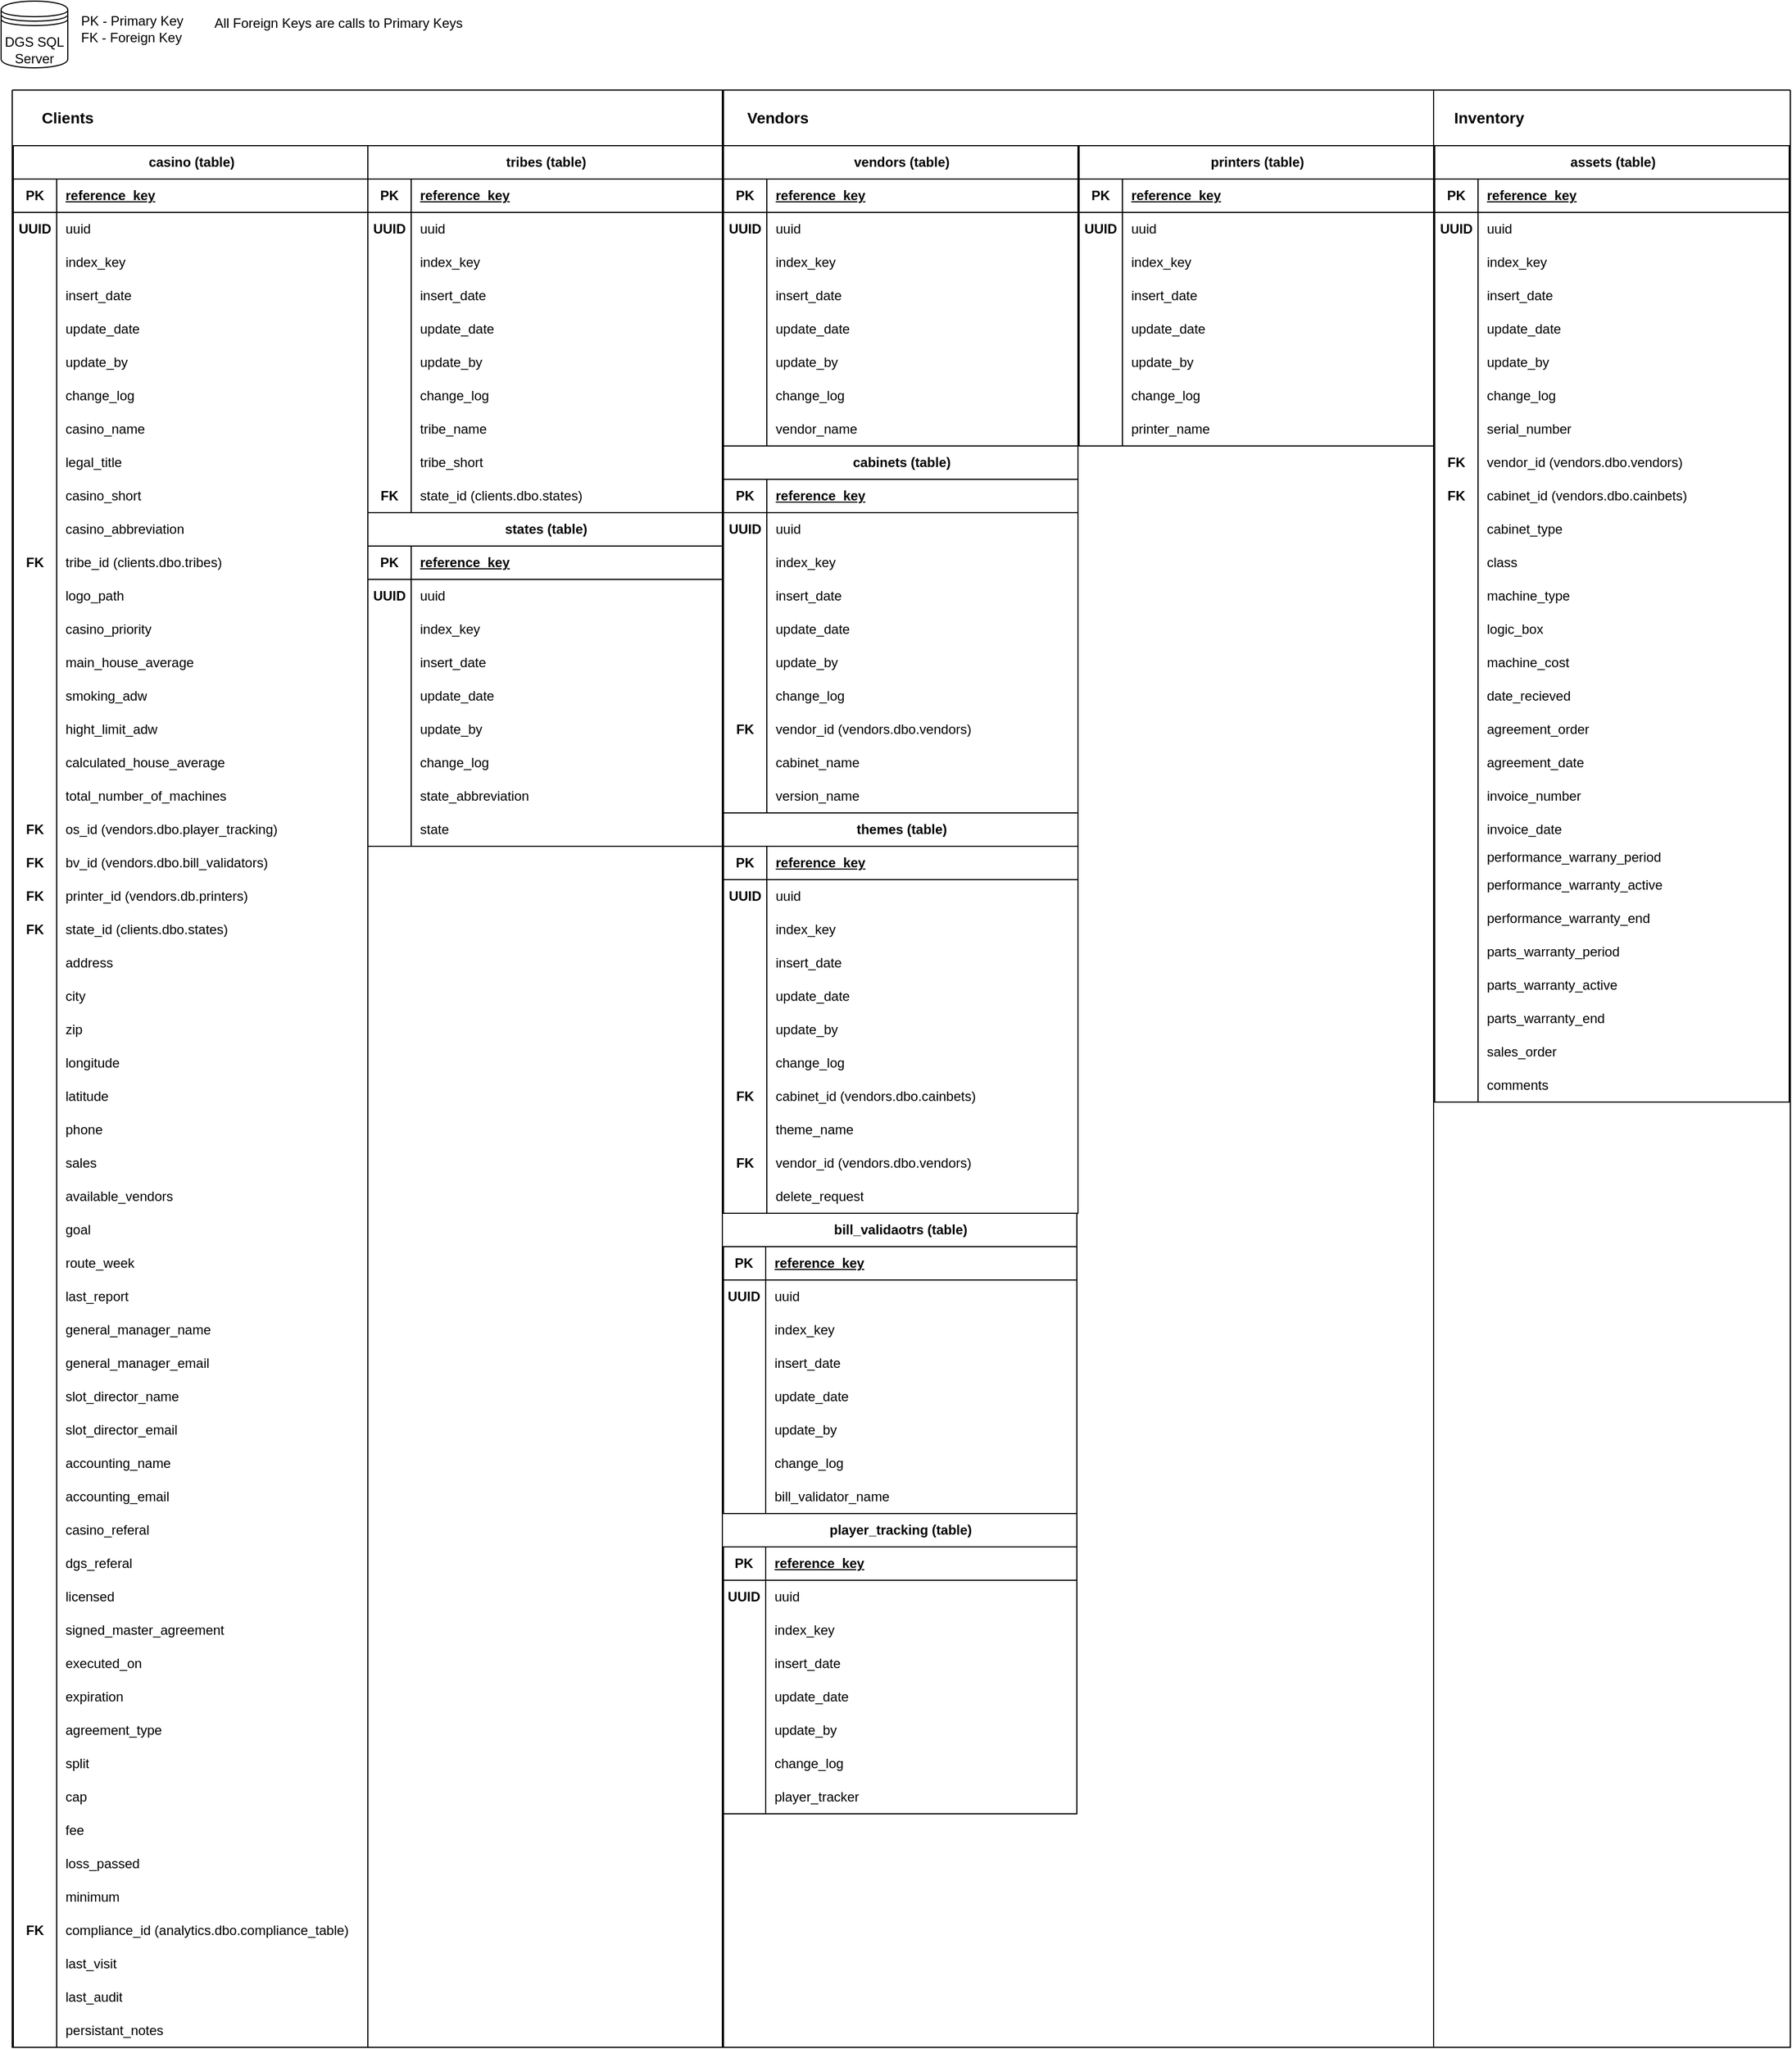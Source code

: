<mxfile version="27.1.4">
  <diagram name="Page-1" id="KZ9sEDxIs4A-jnYoxkBS">
    <mxGraphModel dx="1901" dy="991" grid="1" gridSize="10" guides="1" tooltips="1" connect="1" arrows="1" fold="1" page="1" pageScale="1" pageWidth="1100" pageHeight="850" math="0" shadow="0">
      <root>
        <mxCell id="0" />
        <mxCell id="1" parent="0" />
        <mxCell id="j-2Byz5WDKoO2NjZ9H1p-15" value="" style="swimlane;startSize=0;" vertex="1" parent="1">
          <mxGeometry x="20" y="80" width="640" height="1760" as="geometry" />
        </mxCell>
        <mxCell id="j-2Byz5WDKoO2NjZ9H1p-2" value="casino (table)" style="shape=table;startSize=30;container=1;collapsible=1;childLayout=tableLayout;fixedRows=1;rowLines=0;fontStyle=1;align=center;resizeLast=1;html=1;" vertex="1" parent="j-2Byz5WDKoO2NjZ9H1p-15">
          <mxGeometry x="1" y="50" width="319" height="1710" as="geometry" />
        </mxCell>
        <mxCell id="j-2Byz5WDKoO2NjZ9H1p-3" value="" style="shape=tableRow;horizontal=0;startSize=0;swimlaneHead=0;swimlaneBody=0;fillColor=none;collapsible=0;dropTarget=0;points=[[0,0.5],[1,0.5]];portConstraint=eastwest;top=0;left=0;right=0;bottom=1;" vertex="1" parent="j-2Byz5WDKoO2NjZ9H1p-2">
          <mxGeometry y="30" width="319" height="30" as="geometry" />
        </mxCell>
        <mxCell id="j-2Byz5WDKoO2NjZ9H1p-4" value="PK" style="shape=partialRectangle;connectable=0;fillColor=none;top=0;left=0;bottom=0;right=0;fontStyle=1;overflow=hidden;whiteSpace=wrap;html=1;" vertex="1" parent="j-2Byz5WDKoO2NjZ9H1p-3">
          <mxGeometry width="39" height="30" as="geometry">
            <mxRectangle width="39" height="30" as="alternateBounds" />
          </mxGeometry>
        </mxCell>
        <mxCell id="j-2Byz5WDKoO2NjZ9H1p-5" value="reference_key" style="shape=partialRectangle;connectable=0;fillColor=none;top=0;left=0;bottom=0;right=0;align=left;spacingLeft=6;fontStyle=5;overflow=hidden;whiteSpace=wrap;html=1;" vertex="1" parent="j-2Byz5WDKoO2NjZ9H1p-3">
          <mxGeometry x="39" width="280" height="30" as="geometry">
            <mxRectangle width="280" height="30" as="alternateBounds" />
          </mxGeometry>
        </mxCell>
        <mxCell id="j-2Byz5WDKoO2NjZ9H1p-6" value="" style="shape=tableRow;horizontal=0;startSize=0;swimlaneHead=0;swimlaneBody=0;fillColor=none;collapsible=0;dropTarget=0;points=[[0,0.5],[1,0.5]];portConstraint=eastwest;top=0;left=0;right=0;bottom=0;" vertex="1" parent="j-2Byz5WDKoO2NjZ9H1p-2">
          <mxGeometry y="60" width="319" height="30" as="geometry" />
        </mxCell>
        <mxCell id="j-2Byz5WDKoO2NjZ9H1p-7" value="UUID" style="shape=partialRectangle;connectable=0;fillColor=none;top=0;left=0;bottom=0;right=0;editable=1;overflow=hidden;whiteSpace=wrap;html=1;fontStyle=1;fontSize=12;" vertex="1" parent="j-2Byz5WDKoO2NjZ9H1p-6">
          <mxGeometry width="39" height="30" as="geometry">
            <mxRectangle width="39" height="30" as="alternateBounds" />
          </mxGeometry>
        </mxCell>
        <mxCell id="j-2Byz5WDKoO2NjZ9H1p-8" value="uuid" style="shape=partialRectangle;connectable=0;fillColor=none;top=0;left=0;bottom=0;right=0;align=left;spacingLeft=6;overflow=hidden;whiteSpace=wrap;html=1;" vertex="1" parent="j-2Byz5WDKoO2NjZ9H1p-6">
          <mxGeometry x="39" width="280" height="30" as="geometry">
            <mxRectangle width="280" height="30" as="alternateBounds" />
          </mxGeometry>
        </mxCell>
        <mxCell id="j-2Byz5WDKoO2NjZ9H1p-9" value="" style="shape=tableRow;horizontal=0;startSize=0;swimlaneHead=0;swimlaneBody=0;fillColor=none;collapsible=0;dropTarget=0;points=[[0,0.5],[1,0.5]];portConstraint=eastwest;top=0;left=0;right=0;bottom=0;" vertex="1" parent="j-2Byz5WDKoO2NjZ9H1p-2">
          <mxGeometry y="90" width="319" height="30" as="geometry" />
        </mxCell>
        <mxCell id="j-2Byz5WDKoO2NjZ9H1p-10" value="" style="shape=partialRectangle;connectable=0;fillColor=none;top=0;left=0;bottom=0;right=0;editable=1;overflow=hidden;whiteSpace=wrap;html=1;" vertex="1" parent="j-2Byz5WDKoO2NjZ9H1p-9">
          <mxGeometry width="39" height="30" as="geometry">
            <mxRectangle width="39" height="30" as="alternateBounds" />
          </mxGeometry>
        </mxCell>
        <mxCell id="j-2Byz5WDKoO2NjZ9H1p-11" value="index_key" style="shape=partialRectangle;connectable=0;fillColor=none;top=0;left=0;bottom=0;right=0;align=left;spacingLeft=6;overflow=hidden;whiteSpace=wrap;html=1;" vertex="1" parent="j-2Byz5WDKoO2NjZ9H1p-9">
          <mxGeometry x="39" width="280" height="30" as="geometry">
            <mxRectangle width="280" height="30" as="alternateBounds" />
          </mxGeometry>
        </mxCell>
        <mxCell id="j-2Byz5WDKoO2NjZ9H1p-12" value="" style="shape=tableRow;horizontal=0;startSize=0;swimlaneHead=0;swimlaneBody=0;fillColor=none;collapsible=0;dropTarget=0;points=[[0,0.5],[1,0.5]];portConstraint=eastwest;top=0;left=0;right=0;bottom=0;" vertex="1" parent="j-2Byz5WDKoO2NjZ9H1p-2">
          <mxGeometry y="120" width="319" height="30" as="geometry" />
        </mxCell>
        <mxCell id="j-2Byz5WDKoO2NjZ9H1p-13" value="" style="shape=partialRectangle;connectable=0;fillColor=none;top=0;left=0;bottom=0;right=0;editable=1;overflow=hidden;whiteSpace=wrap;html=1;" vertex="1" parent="j-2Byz5WDKoO2NjZ9H1p-12">
          <mxGeometry width="39" height="30" as="geometry">
            <mxRectangle width="39" height="30" as="alternateBounds" />
          </mxGeometry>
        </mxCell>
        <mxCell id="j-2Byz5WDKoO2NjZ9H1p-14" value="insert_date" style="shape=partialRectangle;connectable=0;fillColor=none;top=0;left=0;bottom=0;right=0;align=left;spacingLeft=6;overflow=hidden;whiteSpace=wrap;html=1;" vertex="1" parent="j-2Byz5WDKoO2NjZ9H1p-12">
          <mxGeometry x="39" width="280" height="30" as="geometry">
            <mxRectangle width="280" height="30" as="alternateBounds" />
          </mxGeometry>
        </mxCell>
        <mxCell id="j-2Byz5WDKoO2NjZ9H1p-18" value="" style="shape=tableRow;horizontal=0;startSize=0;swimlaneHead=0;swimlaneBody=0;fillColor=none;collapsible=0;dropTarget=0;points=[[0,0.5],[1,0.5]];portConstraint=eastwest;top=0;left=0;right=0;bottom=0;" vertex="1" parent="j-2Byz5WDKoO2NjZ9H1p-2">
          <mxGeometry y="150" width="319" height="30" as="geometry" />
        </mxCell>
        <mxCell id="j-2Byz5WDKoO2NjZ9H1p-19" value="" style="shape=partialRectangle;connectable=0;fillColor=none;top=0;left=0;bottom=0;right=0;editable=1;overflow=hidden;whiteSpace=wrap;html=1;" vertex="1" parent="j-2Byz5WDKoO2NjZ9H1p-18">
          <mxGeometry width="39" height="30" as="geometry">
            <mxRectangle width="39" height="30" as="alternateBounds" />
          </mxGeometry>
        </mxCell>
        <mxCell id="j-2Byz5WDKoO2NjZ9H1p-20" value="update_date" style="shape=partialRectangle;connectable=0;fillColor=none;top=0;left=0;bottom=0;right=0;align=left;spacingLeft=6;overflow=hidden;whiteSpace=wrap;html=1;" vertex="1" parent="j-2Byz5WDKoO2NjZ9H1p-18">
          <mxGeometry x="39" width="280" height="30" as="geometry">
            <mxRectangle width="280" height="30" as="alternateBounds" />
          </mxGeometry>
        </mxCell>
        <mxCell id="j-2Byz5WDKoO2NjZ9H1p-21" value="" style="shape=tableRow;horizontal=0;startSize=0;swimlaneHead=0;swimlaneBody=0;fillColor=none;collapsible=0;dropTarget=0;points=[[0,0.5],[1,0.5]];portConstraint=eastwest;top=0;left=0;right=0;bottom=0;" vertex="1" parent="j-2Byz5WDKoO2NjZ9H1p-2">
          <mxGeometry y="180" width="319" height="30" as="geometry" />
        </mxCell>
        <mxCell id="j-2Byz5WDKoO2NjZ9H1p-22" value="" style="shape=partialRectangle;connectable=0;fillColor=none;top=0;left=0;bottom=0;right=0;editable=1;overflow=hidden;whiteSpace=wrap;html=1;" vertex="1" parent="j-2Byz5WDKoO2NjZ9H1p-21">
          <mxGeometry width="39" height="30" as="geometry">
            <mxRectangle width="39" height="30" as="alternateBounds" />
          </mxGeometry>
        </mxCell>
        <mxCell id="j-2Byz5WDKoO2NjZ9H1p-23" value="update_by" style="shape=partialRectangle;connectable=0;fillColor=none;top=0;left=0;bottom=0;right=0;align=left;spacingLeft=6;overflow=hidden;whiteSpace=wrap;html=1;" vertex="1" parent="j-2Byz5WDKoO2NjZ9H1p-21">
          <mxGeometry x="39" width="280" height="30" as="geometry">
            <mxRectangle width="280" height="30" as="alternateBounds" />
          </mxGeometry>
        </mxCell>
        <mxCell id="j-2Byz5WDKoO2NjZ9H1p-24" value="" style="shape=tableRow;horizontal=0;startSize=0;swimlaneHead=0;swimlaneBody=0;fillColor=none;collapsible=0;dropTarget=0;points=[[0,0.5],[1,0.5]];portConstraint=eastwest;top=0;left=0;right=0;bottom=0;" vertex="1" parent="j-2Byz5WDKoO2NjZ9H1p-2">
          <mxGeometry y="210" width="319" height="30" as="geometry" />
        </mxCell>
        <mxCell id="j-2Byz5WDKoO2NjZ9H1p-25" value="" style="shape=partialRectangle;connectable=0;fillColor=none;top=0;left=0;bottom=0;right=0;editable=1;overflow=hidden;whiteSpace=wrap;html=1;" vertex="1" parent="j-2Byz5WDKoO2NjZ9H1p-24">
          <mxGeometry width="39" height="30" as="geometry">
            <mxRectangle width="39" height="30" as="alternateBounds" />
          </mxGeometry>
        </mxCell>
        <mxCell id="j-2Byz5WDKoO2NjZ9H1p-26" value="change_log" style="shape=partialRectangle;connectable=0;fillColor=none;top=0;left=0;bottom=0;right=0;align=left;spacingLeft=6;overflow=hidden;whiteSpace=wrap;html=1;" vertex="1" parent="j-2Byz5WDKoO2NjZ9H1p-24">
          <mxGeometry x="39" width="280" height="30" as="geometry">
            <mxRectangle width="280" height="30" as="alternateBounds" />
          </mxGeometry>
        </mxCell>
        <mxCell id="j-2Byz5WDKoO2NjZ9H1p-27" value="" style="shape=tableRow;horizontal=0;startSize=0;swimlaneHead=0;swimlaneBody=0;fillColor=none;collapsible=0;dropTarget=0;points=[[0,0.5],[1,0.5]];portConstraint=eastwest;top=0;left=0;right=0;bottom=0;" vertex="1" parent="j-2Byz5WDKoO2NjZ9H1p-2">
          <mxGeometry y="240" width="319" height="30" as="geometry" />
        </mxCell>
        <mxCell id="j-2Byz5WDKoO2NjZ9H1p-28" value="" style="shape=partialRectangle;connectable=0;fillColor=none;top=0;left=0;bottom=0;right=0;editable=1;overflow=hidden;whiteSpace=wrap;html=1;" vertex="1" parent="j-2Byz5WDKoO2NjZ9H1p-27">
          <mxGeometry width="39" height="30" as="geometry">
            <mxRectangle width="39" height="30" as="alternateBounds" />
          </mxGeometry>
        </mxCell>
        <mxCell id="j-2Byz5WDKoO2NjZ9H1p-29" value="casino_name" style="shape=partialRectangle;connectable=0;fillColor=none;top=0;left=0;bottom=0;right=0;align=left;spacingLeft=6;overflow=hidden;whiteSpace=wrap;html=1;" vertex="1" parent="j-2Byz5WDKoO2NjZ9H1p-27">
          <mxGeometry x="39" width="280" height="30" as="geometry">
            <mxRectangle width="280" height="30" as="alternateBounds" />
          </mxGeometry>
        </mxCell>
        <mxCell id="j-2Byz5WDKoO2NjZ9H1p-30" value="" style="shape=tableRow;horizontal=0;startSize=0;swimlaneHead=0;swimlaneBody=0;fillColor=none;collapsible=0;dropTarget=0;points=[[0,0.5],[1,0.5]];portConstraint=eastwest;top=0;left=0;right=0;bottom=0;" vertex="1" parent="j-2Byz5WDKoO2NjZ9H1p-2">
          <mxGeometry y="270" width="319" height="30" as="geometry" />
        </mxCell>
        <mxCell id="j-2Byz5WDKoO2NjZ9H1p-31" value="" style="shape=partialRectangle;connectable=0;fillColor=none;top=0;left=0;bottom=0;right=0;editable=1;overflow=hidden;whiteSpace=wrap;html=1;" vertex="1" parent="j-2Byz5WDKoO2NjZ9H1p-30">
          <mxGeometry width="39" height="30" as="geometry">
            <mxRectangle width="39" height="30" as="alternateBounds" />
          </mxGeometry>
        </mxCell>
        <mxCell id="j-2Byz5WDKoO2NjZ9H1p-32" value="legal_title" style="shape=partialRectangle;connectable=0;fillColor=none;top=0;left=0;bottom=0;right=0;align=left;spacingLeft=6;overflow=hidden;whiteSpace=wrap;html=1;" vertex="1" parent="j-2Byz5WDKoO2NjZ9H1p-30">
          <mxGeometry x="39" width="280" height="30" as="geometry">
            <mxRectangle width="280" height="30" as="alternateBounds" />
          </mxGeometry>
        </mxCell>
        <mxCell id="j-2Byz5WDKoO2NjZ9H1p-33" value="" style="shape=tableRow;horizontal=0;startSize=0;swimlaneHead=0;swimlaneBody=0;fillColor=none;collapsible=0;dropTarget=0;points=[[0,0.5],[1,0.5]];portConstraint=eastwest;top=0;left=0;right=0;bottom=0;" vertex="1" parent="j-2Byz5WDKoO2NjZ9H1p-2">
          <mxGeometry y="300" width="319" height="30" as="geometry" />
        </mxCell>
        <mxCell id="j-2Byz5WDKoO2NjZ9H1p-34" value="" style="shape=partialRectangle;connectable=0;fillColor=none;top=0;left=0;bottom=0;right=0;editable=1;overflow=hidden;whiteSpace=wrap;html=1;" vertex="1" parent="j-2Byz5WDKoO2NjZ9H1p-33">
          <mxGeometry width="39" height="30" as="geometry">
            <mxRectangle width="39" height="30" as="alternateBounds" />
          </mxGeometry>
        </mxCell>
        <mxCell id="j-2Byz5WDKoO2NjZ9H1p-35" value="casino_short" style="shape=partialRectangle;connectable=0;fillColor=none;top=0;left=0;bottom=0;right=0;align=left;spacingLeft=6;overflow=hidden;whiteSpace=wrap;html=1;" vertex="1" parent="j-2Byz5WDKoO2NjZ9H1p-33">
          <mxGeometry x="39" width="280" height="30" as="geometry">
            <mxRectangle width="280" height="30" as="alternateBounds" />
          </mxGeometry>
        </mxCell>
        <mxCell id="j-2Byz5WDKoO2NjZ9H1p-36" value="" style="shape=tableRow;horizontal=0;startSize=0;swimlaneHead=0;swimlaneBody=0;fillColor=none;collapsible=0;dropTarget=0;points=[[0,0.5],[1,0.5]];portConstraint=eastwest;top=0;left=0;right=0;bottom=0;" vertex="1" parent="j-2Byz5WDKoO2NjZ9H1p-2">
          <mxGeometry y="330" width="319" height="30" as="geometry" />
        </mxCell>
        <mxCell id="j-2Byz5WDKoO2NjZ9H1p-37" value="" style="shape=partialRectangle;connectable=0;fillColor=none;top=0;left=0;bottom=0;right=0;editable=1;overflow=hidden;whiteSpace=wrap;html=1;" vertex="1" parent="j-2Byz5WDKoO2NjZ9H1p-36">
          <mxGeometry width="39" height="30" as="geometry">
            <mxRectangle width="39" height="30" as="alternateBounds" />
          </mxGeometry>
        </mxCell>
        <mxCell id="j-2Byz5WDKoO2NjZ9H1p-38" value="casino_abbreviation" style="shape=partialRectangle;connectable=0;fillColor=none;top=0;left=0;bottom=0;right=0;align=left;spacingLeft=6;overflow=hidden;whiteSpace=wrap;html=1;" vertex="1" parent="j-2Byz5WDKoO2NjZ9H1p-36">
          <mxGeometry x="39" width="280" height="30" as="geometry">
            <mxRectangle width="280" height="30" as="alternateBounds" />
          </mxGeometry>
        </mxCell>
        <mxCell id="j-2Byz5WDKoO2NjZ9H1p-39" value="" style="shape=tableRow;horizontal=0;startSize=0;swimlaneHead=0;swimlaneBody=0;fillColor=none;collapsible=0;dropTarget=0;points=[[0,0.5],[1,0.5]];portConstraint=eastwest;top=0;left=0;right=0;bottom=0;" vertex="1" parent="j-2Byz5WDKoO2NjZ9H1p-2">
          <mxGeometry y="360" width="319" height="30" as="geometry" />
        </mxCell>
        <mxCell id="j-2Byz5WDKoO2NjZ9H1p-40" value="FK" style="shape=partialRectangle;connectable=0;fillColor=none;top=0;left=0;bottom=0;right=0;editable=1;overflow=hidden;whiteSpace=wrap;html=1;fontStyle=1" vertex="1" parent="j-2Byz5WDKoO2NjZ9H1p-39">
          <mxGeometry width="39" height="30" as="geometry">
            <mxRectangle width="39" height="30" as="alternateBounds" />
          </mxGeometry>
        </mxCell>
        <mxCell id="j-2Byz5WDKoO2NjZ9H1p-41" value="tribe_id (clients.dbo.tribes)" style="shape=partialRectangle;connectable=0;fillColor=none;top=0;left=0;bottom=0;right=0;align=left;spacingLeft=6;overflow=hidden;whiteSpace=wrap;html=1;" vertex="1" parent="j-2Byz5WDKoO2NjZ9H1p-39">
          <mxGeometry x="39" width="280" height="30" as="geometry">
            <mxRectangle width="280" height="30" as="alternateBounds" />
          </mxGeometry>
        </mxCell>
        <mxCell id="j-2Byz5WDKoO2NjZ9H1p-42" value="" style="shape=tableRow;horizontal=0;startSize=0;swimlaneHead=0;swimlaneBody=0;fillColor=none;collapsible=0;dropTarget=0;points=[[0,0.5],[1,0.5]];portConstraint=eastwest;top=0;left=0;right=0;bottom=0;" vertex="1" parent="j-2Byz5WDKoO2NjZ9H1p-2">
          <mxGeometry y="390" width="319" height="30" as="geometry" />
        </mxCell>
        <mxCell id="j-2Byz5WDKoO2NjZ9H1p-43" value="" style="shape=partialRectangle;connectable=0;fillColor=none;top=0;left=0;bottom=0;right=0;editable=1;overflow=hidden;whiteSpace=wrap;html=1;" vertex="1" parent="j-2Byz5WDKoO2NjZ9H1p-42">
          <mxGeometry width="39" height="30" as="geometry">
            <mxRectangle width="39" height="30" as="alternateBounds" />
          </mxGeometry>
        </mxCell>
        <mxCell id="j-2Byz5WDKoO2NjZ9H1p-44" value="logo_path" style="shape=partialRectangle;connectable=0;fillColor=none;top=0;left=0;bottom=0;right=0;align=left;spacingLeft=6;overflow=hidden;whiteSpace=wrap;html=1;" vertex="1" parent="j-2Byz5WDKoO2NjZ9H1p-42">
          <mxGeometry x="39" width="280" height="30" as="geometry">
            <mxRectangle width="280" height="30" as="alternateBounds" />
          </mxGeometry>
        </mxCell>
        <mxCell id="j-2Byz5WDKoO2NjZ9H1p-45" value="" style="shape=tableRow;horizontal=0;startSize=0;swimlaneHead=0;swimlaneBody=0;fillColor=none;collapsible=0;dropTarget=0;points=[[0,0.5],[1,0.5]];portConstraint=eastwest;top=0;left=0;right=0;bottom=0;" vertex="1" parent="j-2Byz5WDKoO2NjZ9H1p-2">
          <mxGeometry y="420" width="319" height="30" as="geometry" />
        </mxCell>
        <mxCell id="j-2Byz5WDKoO2NjZ9H1p-46" value="" style="shape=partialRectangle;connectable=0;fillColor=none;top=0;left=0;bottom=0;right=0;editable=1;overflow=hidden;whiteSpace=wrap;html=1;" vertex="1" parent="j-2Byz5WDKoO2NjZ9H1p-45">
          <mxGeometry width="39" height="30" as="geometry">
            <mxRectangle width="39" height="30" as="alternateBounds" />
          </mxGeometry>
        </mxCell>
        <mxCell id="j-2Byz5WDKoO2NjZ9H1p-47" value="casino_priority" style="shape=partialRectangle;connectable=0;fillColor=none;top=0;left=0;bottom=0;right=0;align=left;spacingLeft=6;overflow=hidden;whiteSpace=wrap;html=1;" vertex="1" parent="j-2Byz5WDKoO2NjZ9H1p-45">
          <mxGeometry x="39" width="280" height="30" as="geometry">
            <mxRectangle width="280" height="30" as="alternateBounds" />
          </mxGeometry>
        </mxCell>
        <mxCell id="j-2Byz5WDKoO2NjZ9H1p-48" value="" style="shape=tableRow;horizontal=0;startSize=0;swimlaneHead=0;swimlaneBody=0;fillColor=none;collapsible=0;dropTarget=0;points=[[0,0.5],[1,0.5]];portConstraint=eastwest;top=0;left=0;right=0;bottom=0;" vertex="1" parent="j-2Byz5WDKoO2NjZ9H1p-2">
          <mxGeometry y="450" width="319" height="30" as="geometry" />
        </mxCell>
        <mxCell id="j-2Byz5WDKoO2NjZ9H1p-49" value="" style="shape=partialRectangle;connectable=0;fillColor=none;top=0;left=0;bottom=0;right=0;editable=1;overflow=hidden;whiteSpace=wrap;html=1;" vertex="1" parent="j-2Byz5WDKoO2NjZ9H1p-48">
          <mxGeometry width="39" height="30" as="geometry">
            <mxRectangle width="39" height="30" as="alternateBounds" />
          </mxGeometry>
        </mxCell>
        <mxCell id="j-2Byz5WDKoO2NjZ9H1p-50" value="main_house_average" style="shape=partialRectangle;connectable=0;fillColor=none;top=0;left=0;bottom=0;right=0;align=left;spacingLeft=6;overflow=hidden;whiteSpace=wrap;html=1;" vertex="1" parent="j-2Byz5WDKoO2NjZ9H1p-48">
          <mxGeometry x="39" width="280" height="30" as="geometry">
            <mxRectangle width="280" height="30" as="alternateBounds" />
          </mxGeometry>
        </mxCell>
        <mxCell id="j-2Byz5WDKoO2NjZ9H1p-51" value="" style="shape=tableRow;horizontal=0;startSize=0;swimlaneHead=0;swimlaneBody=0;fillColor=none;collapsible=0;dropTarget=0;points=[[0,0.5],[1,0.5]];portConstraint=eastwest;top=0;left=0;right=0;bottom=0;" vertex="1" parent="j-2Byz5WDKoO2NjZ9H1p-2">
          <mxGeometry y="480" width="319" height="30" as="geometry" />
        </mxCell>
        <mxCell id="j-2Byz5WDKoO2NjZ9H1p-52" value="" style="shape=partialRectangle;connectable=0;fillColor=none;top=0;left=0;bottom=0;right=0;editable=1;overflow=hidden;whiteSpace=wrap;html=1;" vertex="1" parent="j-2Byz5WDKoO2NjZ9H1p-51">
          <mxGeometry width="39" height="30" as="geometry">
            <mxRectangle width="39" height="30" as="alternateBounds" />
          </mxGeometry>
        </mxCell>
        <mxCell id="j-2Byz5WDKoO2NjZ9H1p-53" value="smoking_adw" style="shape=partialRectangle;connectable=0;fillColor=none;top=0;left=0;bottom=0;right=0;align=left;spacingLeft=6;overflow=hidden;whiteSpace=wrap;html=1;" vertex="1" parent="j-2Byz5WDKoO2NjZ9H1p-51">
          <mxGeometry x="39" width="280" height="30" as="geometry">
            <mxRectangle width="280" height="30" as="alternateBounds" />
          </mxGeometry>
        </mxCell>
        <mxCell id="j-2Byz5WDKoO2NjZ9H1p-54" value="" style="shape=tableRow;horizontal=0;startSize=0;swimlaneHead=0;swimlaneBody=0;fillColor=none;collapsible=0;dropTarget=0;points=[[0,0.5],[1,0.5]];portConstraint=eastwest;top=0;left=0;right=0;bottom=0;" vertex="1" parent="j-2Byz5WDKoO2NjZ9H1p-2">
          <mxGeometry y="510" width="319" height="30" as="geometry" />
        </mxCell>
        <mxCell id="j-2Byz5WDKoO2NjZ9H1p-55" value="" style="shape=partialRectangle;connectable=0;fillColor=none;top=0;left=0;bottom=0;right=0;editable=1;overflow=hidden;whiteSpace=wrap;html=1;" vertex="1" parent="j-2Byz5WDKoO2NjZ9H1p-54">
          <mxGeometry width="39" height="30" as="geometry">
            <mxRectangle width="39" height="30" as="alternateBounds" />
          </mxGeometry>
        </mxCell>
        <mxCell id="j-2Byz5WDKoO2NjZ9H1p-56" value="hight_limit_adw" style="shape=partialRectangle;connectable=0;fillColor=none;top=0;left=0;bottom=0;right=0;align=left;spacingLeft=6;overflow=hidden;whiteSpace=wrap;html=1;" vertex="1" parent="j-2Byz5WDKoO2NjZ9H1p-54">
          <mxGeometry x="39" width="280" height="30" as="geometry">
            <mxRectangle width="280" height="30" as="alternateBounds" />
          </mxGeometry>
        </mxCell>
        <mxCell id="j-2Byz5WDKoO2NjZ9H1p-57" value="" style="shape=tableRow;horizontal=0;startSize=0;swimlaneHead=0;swimlaneBody=0;fillColor=none;collapsible=0;dropTarget=0;points=[[0,0.5],[1,0.5]];portConstraint=eastwest;top=0;left=0;right=0;bottom=0;" vertex="1" parent="j-2Byz5WDKoO2NjZ9H1p-2">
          <mxGeometry y="540" width="319" height="30" as="geometry" />
        </mxCell>
        <mxCell id="j-2Byz5WDKoO2NjZ9H1p-58" value="" style="shape=partialRectangle;connectable=0;fillColor=none;top=0;left=0;bottom=0;right=0;editable=1;overflow=hidden;whiteSpace=wrap;html=1;" vertex="1" parent="j-2Byz5WDKoO2NjZ9H1p-57">
          <mxGeometry width="39" height="30" as="geometry">
            <mxRectangle width="39" height="30" as="alternateBounds" />
          </mxGeometry>
        </mxCell>
        <mxCell id="j-2Byz5WDKoO2NjZ9H1p-59" value="calculated_house_average" style="shape=partialRectangle;connectable=0;fillColor=none;top=0;left=0;bottom=0;right=0;align=left;spacingLeft=6;overflow=hidden;whiteSpace=wrap;html=1;" vertex="1" parent="j-2Byz5WDKoO2NjZ9H1p-57">
          <mxGeometry x="39" width="280" height="30" as="geometry">
            <mxRectangle width="280" height="30" as="alternateBounds" />
          </mxGeometry>
        </mxCell>
        <mxCell id="j-2Byz5WDKoO2NjZ9H1p-60" value="" style="shape=tableRow;horizontal=0;startSize=0;swimlaneHead=0;swimlaneBody=0;fillColor=none;collapsible=0;dropTarget=0;points=[[0,0.5],[1,0.5]];portConstraint=eastwest;top=0;left=0;right=0;bottom=0;" vertex="1" parent="j-2Byz5WDKoO2NjZ9H1p-2">
          <mxGeometry y="570" width="319" height="30" as="geometry" />
        </mxCell>
        <mxCell id="j-2Byz5WDKoO2NjZ9H1p-61" value="" style="shape=partialRectangle;connectable=0;fillColor=none;top=0;left=0;bottom=0;right=0;editable=1;overflow=hidden;whiteSpace=wrap;html=1;" vertex="1" parent="j-2Byz5WDKoO2NjZ9H1p-60">
          <mxGeometry width="39" height="30" as="geometry">
            <mxRectangle width="39" height="30" as="alternateBounds" />
          </mxGeometry>
        </mxCell>
        <mxCell id="j-2Byz5WDKoO2NjZ9H1p-62" value="total_number_of_machines" style="shape=partialRectangle;connectable=0;fillColor=none;top=0;left=0;bottom=0;right=0;align=left;spacingLeft=6;overflow=hidden;whiteSpace=wrap;html=1;" vertex="1" parent="j-2Byz5WDKoO2NjZ9H1p-60">
          <mxGeometry x="39" width="280" height="30" as="geometry">
            <mxRectangle width="280" height="30" as="alternateBounds" />
          </mxGeometry>
        </mxCell>
        <mxCell id="j-2Byz5WDKoO2NjZ9H1p-63" value="" style="shape=tableRow;horizontal=0;startSize=0;swimlaneHead=0;swimlaneBody=0;fillColor=none;collapsible=0;dropTarget=0;points=[[0,0.5],[1,0.5]];portConstraint=eastwest;top=0;left=0;right=0;bottom=0;" vertex="1" parent="j-2Byz5WDKoO2NjZ9H1p-2">
          <mxGeometry y="600" width="319" height="30" as="geometry" />
        </mxCell>
        <mxCell id="j-2Byz5WDKoO2NjZ9H1p-64" value="&lt;b&gt;FK&lt;/b&gt;" style="shape=partialRectangle;connectable=0;fillColor=none;top=0;left=0;bottom=0;right=0;editable=1;overflow=hidden;whiteSpace=wrap;html=1;" vertex="1" parent="j-2Byz5WDKoO2NjZ9H1p-63">
          <mxGeometry width="39" height="30" as="geometry">
            <mxRectangle width="39" height="30" as="alternateBounds" />
          </mxGeometry>
        </mxCell>
        <mxCell id="j-2Byz5WDKoO2NjZ9H1p-65" value="os_id (vendors.dbo.player_tracking)" style="shape=partialRectangle;connectable=0;fillColor=none;top=0;left=0;bottom=0;right=0;align=left;spacingLeft=6;overflow=hidden;whiteSpace=wrap;html=1;" vertex="1" parent="j-2Byz5WDKoO2NjZ9H1p-63">
          <mxGeometry x="39" width="280" height="30" as="geometry">
            <mxRectangle width="280" height="30" as="alternateBounds" />
          </mxGeometry>
        </mxCell>
        <mxCell id="j-2Byz5WDKoO2NjZ9H1p-66" value="" style="shape=tableRow;horizontal=0;startSize=0;swimlaneHead=0;swimlaneBody=0;fillColor=none;collapsible=0;dropTarget=0;points=[[0,0.5],[1,0.5]];portConstraint=eastwest;top=0;left=0;right=0;bottom=0;" vertex="1" parent="j-2Byz5WDKoO2NjZ9H1p-2">
          <mxGeometry y="630" width="319" height="30" as="geometry" />
        </mxCell>
        <mxCell id="j-2Byz5WDKoO2NjZ9H1p-67" value="FK" style="shape=partialRectangle;connectable=0;fillColor=none;top=0;left=0;bottom=0;right=0;editable=1;overflow=hidden;whiteSpace=wrap;html=1;fontStyle=1" vertex="1" parent="j-2Byz5WDKoO2NjZ9H1p-66">
          <mxGeometry width="39" height="30" as="geometry">
            <mxRectangle width="39" height="30" as="alternateBounds" />
          </mxGeometry>
        </mxCell>
        <mxCell id="j-2Byz5WDKoO2NjZ9H1p-68" value="bv_id (vendors.dbo.bill_validators)" style="shape=partialRectangle;connectable=0;fillColor=none;top=0;left=0;bottom=0;right=0;align=left;spacingLeft=6;overflow=hidden;whiteSpace=wrap;html=1;" vertex="1" parent="j-2Byz5WDKoO2NjZ9H1p-66">
          <mxGeometry x="39" width="280" height="30" as="geometry">
            <mxRectangle width="280" height="30" as="alternateBounds" />
          </mxGeometry>
        </mxCell>
        <mxCell id="j-2Byz5WDKoO2NjZ9H1p-69" value="" style="shape=tableRow;horizontal=0;startSize=0;swimlaneHead=0;swimlaneBody=0;fillColor=none;collapsible=0;dropTarget=0;points=[[0,0.5],[1,0.5]];portConstraint=eastwest;top=0;left=0;right=0;bottom=0;" vertex="1" parent="j-2Byz5WDKoO2NjZ9H1p-2">
          <mxGeometry y="660" width="319" height="30" as="geometry" />
        </mxCell>
        <mxCell id="j-2Byz5WDKoO2NjZ9H1p-70" value="&lt;b&gt;FK&lt;/b&gt;" style="shape=partialRectangle;connectable=0;fillColor=none;top=0;left=0;bottom=0;right=0;editable=1;overflow=hidden;whiteSpace=wrap;html=1;" vertex="1" parent="j-2Byz5WDKoO2NjZ9H1p-69">
          <mxGeometry width="39" height="30" as="geometry">
            <mxRectangle width="39" height="30" as="alternateBounds" />
          </mxGeometry>
        </mxCell>
        <mxCell id="j-2Byz5WDKoO2NjZ9H1p-71" value="printer_id (vendors.db.printers)" style="shape=partialRectangle;connectable=0;fillColor=none;top=0;left=0;bottom=0;right=0;align=left;spacingLeft=6;overflow=hidden;whiteSpace=wrap;html=1;" vertex="1" parent="j-2Byz5WDKoO2NjZ9H1p-69">
          <mxGeometry x="39" width="280" height="30" as="geometry">
            <mxRectangle width="280" height="30" as="alternateBounds" />
          </mxGeometry>
        </mxCell>
        <mxCell id="j-2Byz5WDKoO2NjZ9H1p-72" value="" style="shape=tableRow;horizontal=0;startSize=0;swimlaneHead=0;swimlaneBody=0;fillColor=none;collapsible=0;dropTarget=0;points=[[0,0.5],[1,0.5]];portConstraint=eastwest;top=0;left=0;right=0;bottom=0;" vertex="1" parent="j-2Byz5WDKoO2NjZ9H1p-2">
          <mxGeometry y="690" width="319" height="30" as="geometry" />
        </mxCell>
        <mxCell id="j-2Byz5WDKoO2NjZ9H1p-73" value="FK" style="shape=partialRectangle;connectable=0;fillColor=none;top=0;left=0;bottom=0;right=0;editable=1;overflow=hidden;whiteSpace=wrap;html=1;fontStyle=1" vertex="1" parent="j-2Byz5WDKoO2NjZ9H1p-72">
          <mxGeometry width="39" height="30" as="geometry">
            <mxRectangle width="39" height="30" as="alternateBounds" />
          </mxGeometry>
        </mxCell>
        <mxCell id="j-2Byz5WDKoO2NjZ9H1p-74" value="state_id (clients.dbo.states)" style="shape=partialRectangle;connectable=0;fillColor=none;top=0;left=0;bottom=0;right=0;align=left;spacingLeft=6;overflow=hidden;whiteSpace=wrap;html=1;" vertex="1" parent="j-2Byz5WDKoO2NjZ9H1p-72">
          <mxGeometry x="39" width="280" height="30" as="geometry">
            <mxRectangle width="280" height="30" as="alternateBounds" />
          </mxGeometry>
        </mxCell>
        <mxCell id="j-2Byz5WDKoO2NjZ9H1p-75" value="" style="shape=tableRow;horizontal=0;startSize=0;swimlaneHead=0;swimlaneBody=0;fillColor=none;collapsible=0;dropTarget=0;points=[[0,0.5],[1,0.5]];portConstraint=eastwest;top=0;left=0;right=0;bottom=0;" vertex="1" parent="j-2Byz5WDKoO2NjZ9H1p-2">
          <mxGeometry y="720" width="319" height="30" as="geometry" />
        </mxCell>
        <mxCell id="j-2Byz5WDKoO2NjZ9H1p-76" value="" style="shape=partialRectangle;connectable=0;fillColor=none;top=0;left=0;bottom=0;right=0;editable=1;overflow=hidden;whiteSpace=wrap;html=1;" vertex="1" parent="j-2Byz5WDKoO2NjZ9H1p-75">
          <mxGeometry width="39" height="30" as="geometry">
            <mxRectangle width="39" height="30" as="alternateBounds" />
          </mxGeometry>
        </mxCell>
        <mxCell id="j-2Byz5WDKoO2NjZ9H1p-77" value="address" style="shape=partialRectangle;connectable=0;fillColor=none;top=0;left=0;bottom=0;right=0;align=left;spacingLeft=6;overflow=hidden;whiteSpace=wrap;html=1;" vertex="1" parent="j-2Byz5WDKoO2NjZ9H1p-75">
          <mxGeometry x="39" width="280" height="30" as="geometry">
            <mxRectangle width="280" height="30" as="alternateBounds" />
          </mxGeometry>
        </mxCell>
        <mxCell id="j-2Byz5WDKoO2NjZ9H1p-78" value="" style="shape=tableRow;horizontal=0;startSize=0;swimlaneHead=0;swimlaneBody=0;fillColor=none;collapsible=0;dropTarget=0;points=[[0,0.5],[1,0.5]];portConstraint=eastwest;top=0;left=0;right=0;bottom=0;" vertex="1" parent="j-2Byz5WDKoO2NjZ9H1p-2">
          <mxGeometry y="750" width="319" height="30" as="geometry" />
        </mxCell>
        <mxCell id="j-2Byz5WDKoO2NjZ9H1p-79" value="" style="shape=partialRectangle;connectable=0;fillColor=none;top=0;left=0;bottom=0;right=0;editable=1;overflow=hidden;whiteSpace=wrap;html=1;" vertex="1" parent="j-2Byz5WDKoO2NjZ9H1p-78">
          <mxGeometry width="39" height="30" as="geometry">
            <mxRectangle width="39" height="30" as="alternateBounds" />
          </mxGeometry>
        </mxCell>
        <mxCell id="j-2Byz5WDKoO2NjZ9H1p-80" value="city" style="shape=partialRectangle;connectable=0;fillColor=none;top=0;left=0;bottom=0;right=0;align=left;spacingLeft=6;overflow=hidden;whiteSpace=wrap;html=1;" vertex="1" parent="j-2Byz5WDKoO2NjZ9H1p-78">
          <mxGeometry x="39" width="280" height="30" as="geometry">
            <mxRectangle width="280" height="30" as="alternateBounds" />
          </mxGeometry>
        </mxCell>
        <mxCell id="j-2Byz5WDKoO2NjZ9H1p-81" value="" style="shape=tableRow;horizontal=0;startSize=0;swimlaneHead=0;swimlaneBody=0;fillColor=none;collapsible=0;dropTarget=0;points=[[0,0.5],[1,0.5]];portConstraint=eastwest;top=0;left=0;right=0;bottom=0;" vertex="1" parent="j-2Byz5WDKoO2NjZ9H1p-2">
          <mxGeometry y="780" width="319" height="30" as="geometry" />
        </mxCell>
        <mxCell id="j-2Byz5WDKoO2NjZ9H1p-82" value="" style="shape=partialRectangle;connectable=0;fillColor=none;top=0;left=0;bottom=0;right=0;editable=1;overflow=hidden;whiteSpace=wrap;html=1;" vertex="1" parent="j-2Byz5WDKoO2NjZ9H1p-81">
          <mxGeometry width="39" height="30" as="geometry">
            <mxRectangle width="39" height="30" as="alternateBounds" />
          </mxGeometry>
        </mxCell>
        <mxCell id="j-2Byz5WDKoO2NjZ9H1p-83" value="zip" style="shape=partialRectangle;connectable=0;fillColor=none;top=0;left=0;bottom=0;right=0;align=left;spacingLeft=6;overflow=hidden;whiteSpace=wrap;html=1;" vertex="1" parent="j-2Byz5WDKoO2NjZ9H1p-81">
          <mxGeometry x="39" width="280" height="30" as="geometry">
            <mxRectangle width="280" height="30" as="alternateBounds" />
          </mxGeometry>
        </mxCell>
        <mxCell id="j-2Byz5WDKoO2NjZ9H1p-84" value="" style="shape=tableRow;horizontal=0;startSize=0;swimlaneHead=0;swimlaneBody=0;fillColor=none;collapsible=0;dropTarget=0;points=[[0,0.5],[1,0.5]];portConstraint=eastwest;top=0;left=0;right=0;bottom=0;" vertex="1" parent="j-2Byz5WDKoO2NjZ9H1p-2">
          <mxGeometry y="810" width="319" height="30" as="geometry" />
        </mxCell>
        <mxCell id="j-2Byz5WDKoO2NjZ9H1p-85" value="" style="shape=partialRectangle;connectable=0;fillColor=none;top=0;left=0;bottom=0;right=0;editable=1;overflow=hidden;whiteSpace=wrap;html=1;" vertex="1" parent="j-2Byz5WDKoO2NjZ9H1p-84">
          <mxGeometry width="39" height="30" as="geometry">
            <mxRectangle width="39" height="30" as="alternateBounds" />
          </mxGeometry>
        </mxCell>
        <mxCell id="j-2Byz5WDKoO2NjZ9H1p-86" value="longitude" style="shape=partialRectangle;connectable=0;fillColor=none;top=0;left=0;bottom=0;right=0;align=left;spacingLeft=6;overflow=hidden;whiteSpace=wrap;html=1;" vertex="1" parent="j-2Byz5WDKoO2NjZ9H1p-84">
          <mxGeometry x="39" width="280" height="30" as="geometry">
            <mxRectangle width="280" height="30" as="alternateBounds" />
          </mxGeometry>
        </mxCell>
        <mxCell id="j-2Byz5WDKoO2NjZ9H1p-87" value="" style="shape=tableRow;horizontal=0;startSize=0;swimlaneHead=0;swimlaneBody=0;fillColor=none;collapsible=0;dropTarget=0;points=[[0,0.5],[1,0.5]];portConstraint=eastwest;top=0;left=0;right=0;bottom=0;" vertex="1" parent="j-2Byz5WDKoO2NjZ9H1p-2">
          <mxGeometry y="840" width="319" height="30" as="geometry" />
        </mxCell>
        <mxCell id="j-2Byz5WDKoO2NjZ9H1p-88" value="" style="shape=partialRectangle;connectable=0;fillColor=none;top=0;left=0;bottom=0;right=0;editable=1;overflow=hidden;whiteSpace=wrap;html=1;" vertex="1" parent="j-2Byz5WDKoO2NjZ9H1p-87">
          <mxGeometry width="39" height="30" as="geometry">
            <mxRectangle width="39" height="30" as="alternateBounds" />
          </mxGeometry>
        </mxCell>
        <mxCell id="j-2Byz5WDKoO2NjZ9H1p-89" value="latitude" style="shape=partialRectangle;connectable=0;fillColor=none;top=0;left=0;bottom=0;right=0;align=left;spacingLeft=6;overflow=hidden;whiteSpace=wrap;html=1;" vertex="1" parent="j-2Byz5WDKoO2NjZ9H1p-87">
          <mxGeometry x="39" width="280" height="30" as="geometry">
            <mxRectangle width="280" height="30" as="alternateBounds" />
          </mxGeometry>
        </mxCell>
        <mxCell id="j-2Byz5WDKoO2NjZ9H1p-90" value="" style="shape=tableRow;horizontal=0;startSize=0;swimlaneHead=0;swimlaneBody=0;fillColor=none;collapsible=0;dropTarget=0;points=[[0,0.5],[1,0.5]];portConstraint=eastwest;top=0;left=0;right=0;bottom=0;" vertex="1" parent="j-2Byz5WDKoO2NjZ9H1p-2">
          <mxGeometry y="870" width="319" height="30" as="geometry" />
        </mxCell>
        <mxCell id="j-2Byz5WDKoO2NjZ9H1p-91" value="" style="shape=partialRectangle;connectable=0;fillColor=none;top=0;left=0;bottom=0;right=0;editable=1;overflow=hidden;whiteSpace=wrap;html=1;" vertex="1" parent="j-2Byz5WDKoO2NjZ9H1p-90">
          <mxGeometry width="39" height="30" as="geometry">
            <mxRectangle width="39" height="30" as="alternateBounds" />
          </mxGeometry>
        </mxCell>
        <mxCell id="j-2Byz5WDKoO2NjZ9H1p-92" value="phone" style="shape=partialRectangle;connectable=0;fillColor=none;top=0;left=0;bottom=0;right=0;align=left;spacingLeft=6;overflow=hidden;whiteSpace=wrap;html=1;" vertex="1" parent="j-2Byz5WDKoO2NjZ9H1p-90">
          <mxGeometry x="39" width="280" height="30" as="geometry">
            <mxRectangle width="280" height="30" as="alternateBounds" />
          </mxGeometry>
        </mxCell>
        <mxCell id="j-2Byz5WDKoO2NjZ9H1p-93" value="" style="shape=tableRow;horizontal=0;startSize=0;swimlaneHead=0;swimlaneBody=0;fillColor=none;collapsible=0;dropTarget=0;points=[[0,0.5],[1,0.5]];portConstraint=eastwest;top=0;left=0;right=0;bottom=0;" vertex="1" parent="j-2Byz5WDKoO2NjZ9H1p-2">
          <mxGeometry y="900" width="319" height="30" as="geometry" />
        </mxCell>
        <mxCell id="j-2Byz5WDKoO2NjZ9H1p-94" value="" style="shape=partialRectangle;connectable=0;fillColor=none;top=0;left=0;bottom=0;right=0;editable=1;overflow=hidden;whiteSpace=wrap;html=1;" vertex="1" parent="j-2Byz5WDKoO2NjZ9H1p-93">
          <mxGeometry width="39" height="30" as="geometry">
            <mxRectangle width="39" height="30" as="alternateBounds" />
          </mxGeometry>
        </mxCell>
        <mxCell id="j-2Byz5WDKoO2NjZ9H1p-95" value="sales" style="shape=partialRectangle;connectable=0;fillColor=none;top=0;left=0;bottom=0;right=0;align=left;spacingLeft=6;overflow=hidden;whiteSpace=wrap;html=1;" vertex="1" parent="j-2Byz5WDKoO2NjZ9H1p-93">
          <mxGeometry x="39" width="280" height="30" as="geometry">
            <mxRectangle width="280" height="30" as="alternateBounds" />
          </mxGeometry>
        </mxCell>
        <mxCell id="j-2Byz5WDKoO2NjZ9H1p-96" value="" style="shape=tableRow;horizontal=0;startSize=0;swimlaneHead=0;swimlaneBody=0;fillColor=none;collapsible=0;dropTarget=0;points=[[0,0.5],[1,0.5]];portConstraint=eastwest;top=0;left=0;right=0;bottom=0;" vertex="1" parent="j-2Byz5WDKoO2NjZ9H1p-2">
          <mxGeometry y="930" width="319" height="30" as="geometry" />
        </mxCell>
        <mxCell id="j-2Byz5WDKoO2NjZ9H1p-97" value="" style="shape=partialRectangle;connectable=0;fillColor=none;top=0;left=0;bottom=0;right=0;editable=1;overflow=hidden;whiteSpace=wrap;html=1;" vertex="1" parent="j-2Byz5WDKoO2NjZ9H1p-96">
          <mxGeometry width="39" height="30" as="geometry">
            <mxRectangle width="39" height="30" as="alternateBounds" />
          </mxGeometry>
        </mxCell>
        <mxCell id="j-2Byz5WDKoO2NjZ9H1p-98" value="available_vendors" style="shape=partialRectangle;connectable=0;fillColor=none;top=0;left=0;bottom=0;right=0;align=left;spacingLeft=6;overflow=hidden;whiteSpace=wrap;html=1;" vertex="1" parent="j-2Byz5WDKoO2NjZ9H1p-96">
          <mxGeometry x="39" width="280" height="30" as="geometry">
            <mxRectangle width="280" height="30" as="alternateBounds" />
          </mxGeometry>
        </mxCell>
        <mxCell id="j-2Byz5WDKoO2NjZ9H1p-99" value="" style="shape=tableRow;horizontal=0;startSize=0;swimlaneHead=0;swimlaneBody=0;fillColor=none;collapsible=0;dropTarget=0;points=[[0,0.5],[1,0.5]];portConstraint=eastwest;top=0;left=0;right=0;bottom=0;" vertex="1" parent="j-2Byz5WDKoO2NjZ9H1p-2">
          <mxGeometry y="960" width="319" height="30" as="geometry" />
        </mxCell>
        <mxCell id="j-2Byz5WDKoO2NjZ9H1p-100" value="" style="shape=partialRectangle;connectable=0;fillColor=none;top=0;left=0;bottom=0;right=0;editable=1;overflow=hidden;whiteSpace=wrap;html=1;" vertex="1" parent="j-2Byz5WDKoO2NjZ9H1p-99">
          <mxGeometry width="39" height="30" as="geometry">
            <mxRectangle width="39" height="30" as="alternateBounds" />
          </mxGeometry>
        </mxCell>
        <mxCell id="j-2Byz5WDKoO2NjZ9H1p-101" value="goal" style="shape=partialRectangle;connectable=0;fillColor=none;top=0;left=0;bottom=0;right=0;align=left;spacingLeft=6;overflow=hidden;whiteSpace=wrap;html=1;" vertex="1" parent="j-2Byz5WDKoO2NjZ9H1p-99">
          <mxGeometry x="39" width="280" height="30" as="geometry">
            <mxRectangle width="280" height="30" as="alternateBounds" />
          </mxGeometry>
        </mxCell>
        <mxCell id="j-2Byz5WDKoO2NjZ9H1p-102" value="" style="shape=tableRow;horizontal=0;startSize=0;swimlaneHead=0;swimlaneBody=0;fillColor=none;collapsible=0;dropTarget=0;points=[[0,0.5],[1,0.5]];portConstraint=eastwest;top=0;left=0;right=0;bottom=0;" vertex="1" parent="j-2Byz5WDKoO2NjZ9H1p-2">
          <mxGeometry y="990" width="319" height="30" as="geometry" />
        </mxCell>
        <mxCell id="j-2Byz5WDKoO2NjZ9H1p-103" value="" style="shape=partialRectangle;connectable=0;fillColor=none;top=0;left=0;bottom=0;right=0;editable=1;overflow=hidden;whiteSpace=wrap;html=1;" vertex="1" parent="j-2Byz5WDKoO2NjZ9H1p-102">
          <mxGeometry width="39" height="30" as="geometry">
            <mxRectangle width="39" height="30" as="alternateBounds" />
          </mxGeometry>
        </mxCell>
        <mxCell id="j-2Byz5WDKoO2NjZ9H1p-104" value="route_week" style="shape=partialRectangle;connectable=0;fillColor=none;top=0;left=0;bottom=0;right=0;align=left;spacingLeft=6;overflow=hidden;whiteSpace=wrap;html=1;" vertex="1" parent="j-2Byz5WDKoO2NjZ9H1p-102">
          <mxGeometry x="39" width="280" height="30" as="geometry">
            <mxRectangle width="280" height="30" as="alternateBounds" />
          </mxGeometry>
        </mxCell>
        <mxCell id="j-2Byz5WDKoO2NjZ9H1p-105" value="" style="shape=tableRow;horizontal=0;startSize=0;swimlaneHead=0;swimlaneBody=0;fillColor=none;collapsible=0;dropTarget=0;points=[[0,0.5],[1,0.5]];portConstraint=eastwest;top=0;left=0;right=0;bottom=0;" vertex="1" parent="j-2Byz5WDKoO2NjZ9H1p-2">
          <mxGeometry y="1020" width="319" height="30" as="geometry" />
        </mxCell>
        <mxCell id="j-2Byz5WDKoO2NjZ9H1p-106" value="" style="shape=partialRectangle;connectable=0;fillColor=none;top=0;left=0;bottom=0;right=0;editable=1;overflow=hidden;whiteSpace=wrap;html=1;" vertex="1" parent="j-2Byz5WDKoO2NjZ9H1p-105">
          <mxGeometry width="39" height="30" as="geometry">
            <mxRectangle width="39" height="30" as="alternateBounds" />
          </mxGeometry>
        </mxCell>
        <mxCell id="j-2Byz5WDKoO2NjZ9H1p-107" value="last_report" style="shape=partialRectangle;connectable=0;fillColor=none;top=0;left=0;bottom=0;right=0;align=left;spacingLeft=6;overflow=hidden;whiteSpace=wrap;html=1;" vertex="1" parent="j-2Byz5WDKoO2NjZ9H1p-105">
          <mxGeometry x="39" width="280" height="30" as="geometry">
            <mxRectangle width="280" height="30" as="alternateBounds" />
          </mxGeometry>
        </mxCell>
        <mxCell id="j-2Byz5WDKoO2NjZ9H1p-108" value="" style="shape=tableRow;horizontal=0;startSize=0;swimlaneHead=0;swimlaneBody=0;fillColor=none;collapsible=0;dropTarget=0;points=[[0,0.5],[1,0.5]];portConstraint=eastwest;top=0;left=0;right=0;bottom=0;" vertex="1" parent="j-2Byz5WDKoO2NjZ9H1p-2">
          <mxGeometry y="1050" width="319" height="30" as="geometry" />
        </mxCell>
        <mxCell id="j-2Byz5WDKoO2NjZ9H1p-109" value="" style="shape=partialRectangle;connectable=0;fillColor=none;top=0;left=0;bottom=0;right=0;editable=1;overflow=hidden;whiteSpace=wrap;html=1;" vertex="1" parent="j-2Byz5WDKoO2NjZ9H1p-108">
          <mxGeometry width="39" height="30" as="geometry">
            <mxRectangle width="39" height="30" as="alternateBounds" />
          </mxGeometry>
        </mxCell>
        <mxCell id="j-2Byz5WDKoO2NjZ9H1p-110" value="general_manager_name" style="shape=partialRectangle;connectable=0;fillColor=none;top=0;left=0;bottom=0;right=0;align=left;spacingLeft=6;overflow=hidden;whiteSpace=wrap;html=1;" vertex="1" parent="j-2Byz5WDKoO2NjZ9H1p-108">
          <mxGeometry x="39" width="280" height="30" as="geometry">
            <mxRectangle width="280" height="30" as="alternateBounds" />
          </mxGeometry>
        </mxCell>
        <mxCell id="j-2Byz5WDKoO2NjZ9H1p-111" value="" style="shape=tableRow;horizontal=0;startSize=0;swimlaneHead=0;swimlaneBody=0;fillColor=none;collapsible=0;dropTarget=0;points=[[0,0.5],[1,0.5]];portConstraint=eastwest;top=0;left=0;right=0;bottom=0;" vertex="1" parent="j-2Byz5WDKoO2NjZ9H1p-2">
          <mxGeometry y="1080" width="319" height="30" as="geometry" />
        </mxCell>
        <mxCell id="j-2Byz5WDKoO2NjZ9H1p-112" value="" style="shape=partialRectangle;connectable=0;fillColor=none;top=0;left=0;bottom=0;right=0;editable=1;overflow=hidden;whiteSpace=wrap;html=1;" vertex="1" parent="j-2Byz5WDKoO2NjZ9H1p-111">
          <mxGeometry width="39" height="30" as="geometry">
            <mxRectangle width="39" height="30" as="alternateBounds" />
          </mxGeometry>
        </mxCell>
        <mxCell id="j-2Byz5WDKoO2NjZ9H1p-113" value="general_manager_email" style="shape=partialRectangle;connectable=0;fillColor=none;top=0;left=0;bottom=0;right=0;align=left;spacingLeft=6;overflow=hidden;whiteSpace=wrap;html=1;" vertex="1" parent="j-2Byz5WDKoO2NjZ9H1p-111">
          <mxGeometry x="39" width="280" height="30" as="geometry">
            <mxRectangle width="280" height="30" as="alternateBounds" />
          </mxGeometry>
        </mxCell>
        <mxCell id="j-2Byz5WDKoO2NjZ9H1p-114" value="" style="shape=tableRow;horizontal=0;startSize=0;swimlaneHead=0;swimlaneBody=0;fillColor=none;collapsible=0;dropTarget=0;points=[[0,0.5],[1,0.5]];portConstraint=eastwest;top=0;left=0;right=0;bottom=0;" vertex="1" parent="j-2Byz5WDKoO2NjZ9H1p-2">
          <mxGeometry y="1110" width="319" height="30" as="geometry" />
        </mxCell>
        <mxCell id="j-2Byz5WDKoO2NjZ9H1p-115" value="" style="shape=partialRectangle;connectable=0;fillColor=none;top=0;left=0;bottom=0;right=0;editable=1;overflow=hidden;whiteSpace=wrap;html=1;" vertex="1" parent="j-2Byz5WDKoO2NjZ9H1p-114">
          <mxGeometry width="39" height="30" as="geometry">
            <mxRectangle width="39" height="30" as="alternateBounds" />
          </mxGeometry>
        </mxCell>
        <mxCell id="j-2Byz5WDKoO2NjZ9H1p-116" value="slot_director_name" style="shape=partialRectangle;connectable=0;fillColor=none;top=0;left=0;bottom=0;right=0;align=left;spacingLeft=6;overflow=hidden;whiteSpace=wrap;html=1;" vertex="1" parent="j-2Byz5WDKoO2NjZ9H1p-114">
          <mxGeometry x="39" width="280" height="30" as="geometry">
            <mxRectangle width="280" height="30" as="alternateBounds" />
          </mxGeometry>
        </mxCell>
        <mxCell id="j-2Byz5WDKoO2NjZ9H1p-117" value="" style="shape=tableRow;horizontal=0;startSize=0;swimlaneHead=0;swimlaneBody=0;fillColor=none;collapsible=0;dropTarget=0;points=[[0,0.5],[1,0.5]];portConstraint=eastwest;top=0;left=0;right=0;bottom=0;" vertex="1" parent="j-2Byz5WDKoO2NjZ9H1p-2">
          <mxGeometry y="1140" width="319" height="30" as="geometry" />
        </mxCell>
        <mxCell id="j-2Byz5WDKoO2NjZ9H1p-118" value="" style="shape=partialRectangle;connectable=0;fillColor=none;top=0;left=0;bottom=0;right=0;editable=1;overflow=hidden;whiteSpace=wrap;html=1;" vertex="1" parent="j-2Byz5WDKoO2NjZ9H1p-117">
          <mxGeometry width="39" height="30" as="geometry">
            <mxRectangle width="39" height="30" as="alternateBounds" />
          </mxGeometry>
        </mxCell>
        <mxCell id="j-2Byz5WDKoO2NjZ9H1p-119" value="slot_director_email" style="shape=partialRectangle;connectable=0;fillColor=none;top=0;left=0;bottom=0;right=0;align=left;spacingLeft=6;overflow=hidden;whiteSpace=wrap;html=1;" vertex="1" parent="j-2Byz5WDKoO2NjZ9H1p-117">
          <mxGeometry x="39" width="280" height="30" as="geometry">
            <mxRectangle width="280" height="30" as="alternateBounds" />
          </mxGeometry>
        </mxCell>
        <mxCell id="j-2Byz5WDKoO2NjZ9H1p-120" value="" style="shape=tableRow;horizontal=0;startSize=0;swimlaneHead=0;swimlaneBody=0;fillColor=none;collapsible=0;dropTarget=0;points=[[0,0.5],[1,0.5]];portConstraint=eastwest;top=0;left=0;right=0;bottom=0;" vertex="1" parent="j-2Byz5WDKoO2NjZ9H1p-2">
          <mxGeometry y="1170" width="319" height="30" as="geometry" />
        </mxCell>
        <mxCell id="j-2Byz5WDKoO2NjZ9H1p-121" value="" style="shape=partialRectangle;connectable=0;fillColor=none;top=0;left=0;bottom=0;right=0;editable=1;overflow=hidden;whiteSpace=wrap;html=1;" vertex="1" parent="j-2Byz5WDKoO2NjZ9H1p-120">
          <mxGeometry width="39" height="30" as="geometry">
            <mxRectangle width="39" height="30" as="alternateBounds" />
          </mxGeometry>
        </mxCell>
        <mxCell id="j-2Byz5WDKoO2NjZ9H1p-122" value="accounting_name" style="shape=partialRectangle;connectable=0;fillColor=none;top=0;left=0;bottom=0;right=0;align=left;spacingLeft=6;overflow=hidden;whiteSpace=wrap;html=1;" vertex="1" parent="j-2Byz5WDKoO2NjZ9H1p-120">
          <mxGeometry x="39" width="280" height="30" as="geometry">
            <mxRectangle width="280" height="30" as="alternateBounds" />
          </mxGeometry>
        </mxCell>
        <mxCell id="j-2Byz5WDKoO2NjZ9H1p-123" value="" style="shape=tableRow;horizontal=0;startSize=0;swimlaneHead=0;swimlaneBody=0;fillColor=none;collapsible=0;dropTarget=0;points=[[0,0.5],[1,0.5]];portConstraint=eastwest;top=0;left=0;right=0;bottom=0;" vertex="1" parent="j-2Byz5WDKoO2NjZ9H1p-2">
          <mxGeometry y="1200" width="319" height="30" as="geometry" />
        </mxCell>
        <mxCell id="j-2Byz5WDKoO2NjZ9H1p-124" value="" style="shape=partialRectangle;connectable=0;fillColor=none;top=0;left=0;bottom=0;right=0;editable=1;overflow=hidden;whiteSpace=wrap;html=1;" vertex="1" parent="j-2Byz5WDKoO2NjZ9H1p-123">
          <mxGeometry width="39" height="30" as="geometry">
            <mxRectangle width="39" height="30" as="alternateBounds" />
          </mxGeometry>
        </mxCell>
        <mxCell id="j-2Byz5WDKoO2NjZ9H1p-125" value="accounting_email" style="shape=partialRectangle;connectable=0;fillColor=none;top=0;left=0;bottom=0;right=0;align=left;spacingLeft=6;overflow=hidden;whiteSpace=wrap;html=1;" vertex="1" parent="j-2Byz5WDKoO2NjZ9H1p-123">
          <mxGeometry x="39" width="280" height="30" as="geometry">
            <mxRectangle width="280" height="30" as="alternateBounds" />
          </mxGeometry>
        </mxCell>
        <mxCell id="j-2Byz5WDKoO2NjZ9H1p-126" value="" style="shape=tableRow;horizontal=0;startSize=0;swimlaneHead=0;swimlaneBody=0;fillColor=none;collapsible=0;dropTarget=0;points=[[0,0.5],[1,0.5]];portConstraint=eastwest;top=0;left=0;right=0;bottom=0;" vertex="1" parent="j-2Byz5WDKoO2NjZ9H1p-2">
          <mxGeometry y="1230" width="319" height="30" as="geometry" />
        </mxCell>
        <mxCell id="j-2Byz5WDKoO2NjZ9H1p-127" value="" style="shape=partialRectangle;connectable=0;fillColor=none;top=0;left=0;bottom=0;right=0;editable=1;overflow=hidden;whiteSpace=wrap;html=1;" vertex="1" parent="j-2Byz5WDKoO2NjZ9H1p-126">
          <mxGeometry width="39" height="30" as="geometry">
            <mxRectangle width="39" height="30" as="alternateBounds" />
          </mxGeometry>
        </mxCell>
        <mxCell id="j-2Byz5WDKoO2NjZ9H1p-128" value="casino_referal" style="shape=partialRectangle;connectable=0;fillColor=none;top=0;left=0;bottom=0;right=0;align=left;spacingLeft=6;overflow=hidden;whiteSpace=wrap;html=1;" vertex="1" parent="j-2Byz5WDKoO2NjZ9H1p-126">
          <mxGeometry x="39" width="280" height="30" as="geometry">
            <mxRectangle width="280" height="30" as="alternateBounds" />
          </mxGeometry>
        </mxCell>
        <mxCell id="j-2Byz5WDKoO2NjZ9H1p-129" value="" style="shape=tableRow;horizontal=0;startSize=0;swimlaneHead=0;swimlaneBody=0;fillColor=none;collapsible=0;dropTarget=0;points=[[0,0.5],[1,0.5]];portConstraint=eastwest;top=0;left=0;right=0;bottom=0;" vertex="1" parent="j-2Byz5WDKoO2NjZ9H1p-2">
          <mxGeometry y="1260" width="319" height="30" as="geometry" />
        </mxCell>
        <mxCell id="j-2Byz5WDKoO2NjZ9H1p-130" value="" style="shape=partialRectangle;connectable=0;fillColor=none;top=0;left=0;bottom=0;right=0;editable=1;overflow=hidden;whiteSpace=wrap;html=1;" vertex="1" parent="j-2Byz5WDKoO2NjZ9H1p-129">
          <mxGeometry width="39" height="30" as="geometry">
            <mxRectangle width="39" height="30" as="alternateBounds" />
          </mxGeometry>
        </mxCell>
        <mxCell id="j-2Byz5WDKoO2NjZ9H1p-131" value="dgs_referal" style="shape=partialRectangle;connectable=0;fillColor=none;top=0;left=0;bottom=0;right=0;align=left;spacingLeft=6;overflow=hidden;whiteSpace=wrap;html=1;" vertex="1" parent="j-2Byz5WDKoO2NjZ9H1p-129">
          <mxGeometry x="39" width="280" height="30" as="geometry">
            <mxRectangle width="280" height="30" as="alternateBounds" />
          </mxGeometry>
        </mxCell>
        <mxCell id="j-2Byz5WDKoO2NjZ9H1p-132" value="" style="shape=tableRow;horizontal=0;startSize=0;swimlaneHead=0;swimlaneBody=0;fillColor=none;collapsible=0;dropTarget=0;points=[[0,0.5],[1,0.5]];portConstraint=eastwest;top=0;left=0;right=0;bottom=0;" vertex="1" parent="j-2Byz5WDKoO2NjZ9H1p-2">
          <mxGeometry y="1290" width="319" height="30" as="geometry" />
        </mxCell>
        <mxCell id="j-2Byz5WDKoO2NjZ9H1p-133" value="" style="shape=partialRectangle;connectable=0;fillColor=none;top=0;left=0;bottom=0;right=0;editable=1;overflow=hidden;whiteSpace=wrap;html=1;" vertex="1" parent="j-2Byz5WDKoO2NjZ9H1p-132">
          <mxGeometry width="39" height="30" as="geometry">
            <mxRectangle width="39" height="30" as="alternateBounds" />
          </mxGeometry>
        </mxCell>
        <mxCell id="j-2Byz5WDKoO2NjZ9H1p-134" value="licensed" style="shape=partialRectangle;connectable=0;fillColor=none;top=0;left=0;bottom=0;right=0;align=left;spacingLeft=6;overflow=hidden;whiteSpace=wrap;html=1;" vertex="1" parent="j-2Byz5WDKoO2NjZ9H1p-132">
          <mxGeometry x="39" width="280" height="30" as="geometry">
            <mxRectangle width="280" height="30" as="alternateBounds" />
          </mxGeometry>
        </mxCell>
        <mxCell id="j-2Byz5WDKoO2NjZ9H1p-135" value="" style="shape=tableRow;horizontal=0;startSize=0;swimlaneHead=0;swimlaneBody=0;fillColor=none;collapsible=0;dropTarget=0;points=[[0,0.5],[1,0.5]];portConstraint=eastwest;top=0;left=0;right=0;bottom=0;" vertex="1" parent="j-2Byz5WDKoO2NjZ9H1p-2">
          <mxGeometry y="1320" width="319" height="30" as="geometry" />
        </mxCell>
        <mxCell id="j-2Byz5WDKoO2NjZ9H1p-136" value="" style="shape=partialRectangle;connectable=0;fillColor=none;top=0;left=0;bottom=0;right=0;editable=1;overflow=hidden;whiteSpace=wrap;html=1;" vertex="1" parent="j-2Byz5WDKoO2NjZ9H1p-135">
          <mxGeometry width="39" height="30" as="geometry">
            <mxRectangle width="39" height="30" as="alternateBounds" />
          </mxGeometry>
        </mxCell>
        <mxCell id="j-2Byz5WDKoO2NjZ9H1p-137" value="signed_master_agreement" style="shape=partialRectangle;connectable=0;fillColor=none;top=0;left=0;bottom=0;right=0;align=left;spacingLeft=6;overflow=hidden;whiteSpace=wrap;html=1;" vertex="1" parent="j-2Byz5WDKoO2NjZ9H1p-135">
          <mxGeometry x="39" width="280" height="30" as="geometry">
            <mxRectangle width="280" height="30" as="alternateBounds" />
          </mxGeometry>
        </mxCell>
        <mxCell id="j-2Byz5WDKoO2NjZ9H1p-138" value="" style="shape=tableRow;horizontal=0;startSize=0;swimlaneHead=0;swimlaneBody=0;fillColor=none;collapsible=0;dropTarget=0;points=[[0,0.5],[1,0.5]];portConstraint=eastwest;top=0;left=0;right=0;bottom=0;" vertex="1" parent="j-2Byz5WDKoO2NjZ9H1p-2">
          <mxGeometry y="1350" width="319" height="30" as="geometry" />
        </mxCell>
        <mxCell id="j-2Byz5WDKoO2NjZ9H1p-139" value="" style="shape=partialRectangle;connectable=0;fillColor=none;top=0;left=0;bottom=0;right=0;editable=1;overflow=hidden;whiteSpace=wrap;html=1;" vertex="1" parent="j-2Byz5WDKoO2NjZ9H1p-138">
          <mxGeometry width="39" height="30" as="geometry">
            <mxRectangle width="39" height="30" as="alternateBounds" />
          </mxGeometry>
        </mxCell>
        <mxCell id="j-2Byz5WDKoO2NjZ9H1p-140" value="executed_on" style="shape=partialRectangle;connectable=0;fillColor=none;top=0;left=0;bottom=0;right=0;align=left;spacingLeft=6;overflow=hidden;whiteSpace=wrap;html=1;" vertex="1" parent="j-2Byz5WDKoO2NjZ9H1p-138">
          <mxGeometry x="39" width="280" height="30" as="geometry">
            <mxRectangle width="280" height="30" as="alternateBounds" />
          </mxGeometry>
        </mxCell>
        <mxCell id="j-2Byz5WDKoO2NjZ9H1p-141" value="" style="shape=tableRow;horizontal=0;startSize=0;swimlaneHead=0;swimlaneBody=0;fillColor=none;collapsible=0;dropTarget=0;points=[[0,0.5],[1,0.5]];portConstraint=eastwest;top=0;left=0;right=0;bottom=0;" vertex="1" parent="j-2Byz5WDKoO2NjZ9H1p-2">
          <mxGeometry y="1380" width="319" height="30" as="geometry" />
        </mxCell>
        <mxCell id="j-2Byz5WDKoO2NjZ9H1p-142" value="" style="shape=partialRectangle;connectable=0;fillColor=none;top=0;left=0;bottom=0;right=0;editable=1;overflow=hidden;whiteSpace=wrap;html=1;" vertex="1" parent="j-2Byz5WDKoO2NjZ9H1p-141">
          <mxGeometry width="39" height="30" as="geometry">
            <mxRectangle width="39" height="30" as="alternateBounds" />
          </mxGeometry>
        </mxCell>
        <mxCell id="j-2Byz5WDKoO2NjZ9H1p-143" value="expiration" style="shape=partialRectangle;connectable=0;fillColor=none;top=0;left=0;bottom=0;right=0;align=left;spacingLeft=6;overflow=hidden;whiteSpace=wrap;html=1;" vertex="1" parent="j-2Byz5WDKoO2NjZ9H1p-141">
          <mxGeometry x="39" width="280" height="30" as="geometry">
            <mxRectangle width="280" height="30" as="alternateBounds" />
          </mxGeometry>
        </mxCell>
        <mxCell id="j-2Byz5WDKoO2NjZ9H1p-144" value="" style="shape=tableRow;horizontal=0;startSize=0;swimlaneHead=0;swimlaneBody=0;fillColor=none;collapsible=0;dropTarget=0;points=[[0,0.5],[1,0.5]];portConstraint=eastwest;top=0;left=0;right=0;bottom=0;" vertex="1" parent="j-2Byz5WDKoO2NjZ9H1p-2">
          <mxGeometry y="1410" width="319" height="30" as="geometry" />
        </mxCell>
        <mxCell id="j-2Byz5WDKoO2NjZ9H1p-145" value="" style="shape=partialRectangle;connectable=0;fillColor=none;top=0;left=0;bottom=0;right=0;editable=1;overflow=hidden;whiteSpace=wrap;html=1;" vertex="1" parent="j-2Byz5WDKoO2NjZ9H1p-144">
          <mxGeometry width="39" height="30" as="geometry">
            <mxRectangle width="39" height="30" as="alternateBounds" />
          </mxGeometry>
        </mxCell>
        <mxCell id="j-2Byz5WDKoO2NjZ9H1p-146" value="agreement_type" style="shape=partialRectangle;connectable=0;fillColor=none;top=0;left=0;bottom=0;right=0;align=left;spacingLeft=6;overflow=hidden;whiteSpace=wrap;html=1;" vertex="1" parent="j-2Byz5WDKoO2NjZ9H1p-144">
          <mxGeometry x="39" width="280" height="30" as="geometry">
            <mxRectangle width="280" height="30" as="alternateBounds" />
          </mxGeometry>
        </mxCell>
        <mxCell id="j-2Byz5WDKoO2NjZ9H1p-147" value="" style="shape=tableRow;horizontal=0;startSize=0;swimlaneHead=0;swimlaneBody=0;fillColor=none;collapsible=0;dropTarget=0;points=[[0,0.5],[1,0.5]];portConstraint=eastwest;top=0;left=0;right=0;bottom=0;" vertex="1" parent="j-2Byz5WDKoO2NjZ9H1p-2">
          <mxGeometry y="1440" width="319" height="30" as="geometry" />
        </mxCell>
        <mxCell id="j-2Byz5WDKoO2NjZ9H1p-148" value="" style="shape=partialRectangle;connectable=0;fillColor=none;top=0;left=0;bottom=0;right=0;editable=1;overflow=hidden;whiteSpace=wrap;html=1;" vertex="1" parent="j-2Byz5WDKoO2NjZ9H1p-147">
          <mxGeometry width="39" height="30" as="geometry">
            <mxRectangle width="39" height="30" as="alternateBounds" />
          </mxGeometry>
        </mxCell>
        <mxCell id="j-2Byz5WDKoO2NjZ9H1p-149" value="split" style="shape=partialRectangle;connectable=0;fillColor=none;top=0;left=0;bottom=0;right=0;align=left;spacingLeft=6;overflow=hidden;whiteSpace=wrap;html=1;" vertex="1" parent="j-2Byz5WDKoO2NjZ9H1p-147">
          <mxGeometry x="39" width="280" height="30" as="geometry">
            <mxRectangle width="280" height="30" as="alternateBounds" />
          </mxGeometry>
        </mxCell>
        <mxCell id="j-2Byz5WDKoO2NjZ9H1p-150" value="" style="shape=tableRow;horizontal=0;startSize=0;swimlaneHead=0;swimlaneBody=0;fillColor=none;collapsible=0;dropTarget=0;points=[[0,0.5],[1,0.5]];portConstraint=eastwest;top=0;left=0;right=0;bottom=0;" vertex="1" parent="j-2Byz5WDKoO2NjZ9H1p-2">
          <mxGeometry y="1470" width="319" height="30" as="geometry" />
        </mxCell>
        <mxCell id="j-2Byz5WDKoO2NjZ9H1p-151" value="" style="shape=partialRectangle;connectable=0;fillColor=none;top=0;left=0;bottom=0;right=0;editable=1;overflow=hidden;whiteSpace=wrap;html=1;" vertex="1" parent="j-2Byz5WDKoO2NjZ9H1p-150">
          <mxGeometry width="39" height="30" as="geometry">
            <mxRectangle width="39" height="30" as="alternateBounds" />
          </mxGeometry>
        </mxCell>
        <mxCell id="j-2Byz5WDKoO2NjZ9H1p-152" value="cap" style="shape=partialRectangle;connectable=0;fillColor=none;top=0;left=0;bottom=0;right=0;align=left;spacingLeft=6;overflow=hidden;whiteSpace=wrap;html=1;" vertex="1" parent="j-2Byz5WDKoO2NjZ9H1p-150">
          <mxGeometry x="39" width="280" height="30" as="geometry">
            <mxRectangle width="280" height="30" as="alternateBounds" />
          </mxGeometry>
        </mxCell>
        <mxCell id="j-2Byz5WDKoO2NjZ9H1p-153" value="" style="shape=tableRow;horizontal=0;startSize=0;swimlaneHead=0;swimlaneBody=0;fillColor=none;collapsible=0;dropTarget=0;points=[[0,0.5],[1,0.5]];portConstraint=eastwest;top=0;left=0;right=0;bottom=0;" vertex="1" parent="j-2Byz5WDKoO2NjZ9H1p-2">
          <mxGeometry y="1500" width="319" height="30" as="geometry" />
        </mxCell>
        <mxCell id="j-2Byz5WDKoO2NjZ9H1p-154" value="" style="shape=partialRectangle;connectable=0;fillColor=none;top=0;left=0;bottom=0;right=0;editable=1;overflow=hidden;whiteSpace=wrap;html=1;" vertex="1" parent="j-2Byz5WDKoO2NjZ9H1p-153">
          <mxGeometry width="39" height="30" as="geometry">
            <mxRectangle width="39" height="30" as="alternateBounds" />
          </mxGeometry>
        </mxCell>
        <mxCell id="j-2Byz5WDKoO2NjZ9H1p-155" value="fee" style="shape=partialRectangle;connectable=0;fillColor=none;top=0;left=0;bottom=0;right=0;align=left;spacingLeft=6;overflow=hidden;whiteSpace=wrap;html=1;" vertex="1" parent="j-2Byz5WDKoO2NjZ9H1p-153">
          <mxGeometry x="39" width="280" height="30" as="geometry">
            <mxRectangle width="280" height="30" as="alternateBounds" />
          </mxGeometry>
        </mxCell>
        <mxCell id="j-2Byz5WDKoO2NjZ9H1p-156" value="" style="shape=tableRow;horizontal=0;startSize=0;swimlaneHead=0;swimlaneBody=0;fillColor=none;collapsible=0;dropTarget=0;points=[[0,0.5],[1,0.5]];portConstraint=eastwest;top=0;left=0;right=0;bottom=0;" vertex="1" parent="j-2Byz5WDKoO2NjZ9H1p-2">
          <mxGeometry y="1530" width="319" height="30" as="geometry" />
        </mxCell>
        <mxCell id="j-2Byz5WDKoO2NjZ9H1p-157" value="" style="shape=partialRectangle;connectable=0;fillColor=none;top=0;left=0;bottom=0;right=0;editable=1;overflow=hidden;whiteSpace=wrap;html=1;" vertex="1" parent="j-2Byz5WDKoO2NjZ9H1p-156">
          <mxGeometry width="39" height="30" as="geometry">
            <mxRectangle width="39" height="30" as="alternateBounds" />
          </mxGeometry>
        </mxCell>
        <mxCell id="j-2Byz5WDKoO2NjZ9H1p-158" value="loss_passed" style="shape=partialRectangle;connectable=0;fillColor=none;top=0;left=0;bottom=0;right=0;align=left;spacingLeft=6;overflow=hidden;whiteSpace=wrap;html=1;" vertex="1" parent="j-2Byz5WDKoO2NjZ9H1p-156">
          <mxGeometry x="39" width="280" height="30" as="geometry">
            <mxRectangle width="280" height="30" as="alternateBounds" />
          </mxGeometry>
        </mxCell>
        <mxCell id="j-2Byz5WDKoO2NjZ9H1p-159" value="" style="shape=tableRow;horizontal=0;startSize=0;swimlaneHead=0;swimlaneBody=0;fillColor=none;collapsible=0;dropTarget=0;points=[[0,0.5],[1,0.5]];portConstraint=eastwest;top=0;left=0;right=0;bottom=0;" vertex="1" parent="j-2Byz5WDKoO2NjZ9H1p-2">
          <mxGeometry y="1560" width="319" height="30" as="geometry" />
        </mxCell>
        <mxCell id="j-2Byz5WDKoO2NjZ9H1p-160" value="" style="shape=partialRectangle;connectable=0;fillColor=none;top=0;left=0;bottom=0;right=0;editable=1;overflow=hidden;whiteSpace=wrap;html=1;" vertex="1" parent="j-2Byz5WDKoO2NjZ9H1p-159">
          <mxGeometry width="39" height="30" as="geometry">
            <mxRectangle width="39" height="30" as="alternateBounds" />
          </mxGeometry>
        </mxCell>
        <mxCell id="j-2Byz5WDKoO2NjZ9H1p-161" value="minimum" style="shape=partialRectangle;connectable=0;fillColor=none;top=0;left=0;bottom=0;right=0;align=left;spacingLeft=6;overflow=hidden;whiteSpace=wrap;html=1;" vertex="1" parent="j-2Byz5WDKoO2NjZ9H1p-159">
          <mxGeometry x="39" width="280" height="30" as="geometry">
            <mxRectangle width="280" height="30" as="alternateBounds" />
          </mxGeometry>
        </mxCell>
        <mxCell id="j-2Byz5WDKoO2NjZ9H1p-162" value="" style="shape=tableRow;horizontal=0;startSize=0;swimlaneHead=0;swimlaneBody=0;fillColor=none;collapsible=0;dropTarget=0;points=[[0,0.5],[1,0.5]];portConstraint=eastwest;top=0;left=0;right=0;bottom=0;" vertex="1" parent="j-2Byz5WDKoO2NjZ9H1p-2">
          <mxGeometry y="1590" width="319" height="30" as="geometry" />
        </mxCell>
        <mxCell id="j-2Byz5WDKoO2NjZ9H1p-163" value="FK" style="shape=partialRectangle;connectable=0;fillColor=none;top=0;left=0;bottom=0;right=0;editable=1;overflow=hidden;whiteSpace=wrap;html=1;fontStyle=1" vertex="1" parent="j-2Byz5WDKoO2NjZ9H1p-162">
          <mxGeometry width="39" height="30" as="geometry">
            <mxRectangle width="39" height="30" as="alternateBounds" />
          </mxGeometry>
        </mxCell>
        <mxCell id="j-2Byz5WDKoO2NjZ9H1p-164" value="compliance_id (analytics.dbo.compliance_table)" style="shape=partialRectangle;connectable=0;fillColor=none;top=0;left=0;bottom=0;right=0;align=left;spacingLeft=6;overflow=hidden;whiteSpace=wrap;html=1;" vertex="1" parent="j-2Byz5WDKoO2NjZ9H1p-162">
          <mxGeometry x="39" width="280" height="30" as="geometry">
            <mxRectangle width="280" height="30" as="alternateBounds" />
          </mxGeometry>
        </mxCell>
        <mxCell id="j-2Byz5WDKoO2NjZ9H1p-165" value="" style="shape=tableRow;horizontal=0;startSize=0;swimlaneHead=0;swimlaneBody=0;fillColor=none;collapsible=0;dropTarget=0;points=[[0,0.5],[1,0.5]];portConstraint=eastwest;top=0;left=0;right=0;bottom=0;" vertex="1" parent="j-2Byz5WDKoO2NjZ9H1p-2">
          <mxGeometry y="1620" width="319" height="30" as="geometry" />
        </mxCell>
        <mxCell id="j-2Byz5WDKoO2NjZ9H1p-166" value="" style="shape=partialRectangle;connectable=0;fillColor=none;top=0;left=0;bottom=0;right=0;editable=1;overflow=hidden;whiteSpace=wrap;html=1;" vertex="1" parent="j-2Byz5WDKoO2NjZ9H1p-165">
          <mxGeometry width="39" height="30" as="geometry">
            <mxRectangle width="39" height="30" as="alternateBounds" />
          </mxGeometry>
        </mxCell>
        <mxCell id="j-2Byz5WDKoO2NjZ9H1p-167" value="last_visit" style="shape=partialRectangle;connectable=0;fillColor=none;top=0;left=0;bottom=0;right=0;align=left;spacingLeft=6;overflow=hidden;whiteSpace=wrap;html=1;" vertex="1" parent="j-2Byz5WDKoO2NjZ9H1p-165">
          <mxGeometry x="39" width="280" height="30" as="geometry">
            <mxRectangle width="280" height="30" as="alternateBounds" />
          </mxGeometry>
        </mxCell>
        <mxCell id="j-2Byz5WDKoO2NjZ9H1p-168" value="" style="shape=tableRow;horizontal=0;startSize=0;swimlaneHead=0;swimlaneBody=0;fillColor=none;collapsible=0;dropTarget=0;points=[[0,0.5],[1,0.5]];portConstraint=eastwest;top=0;left=0;right=0;bottom=0;" vertex="1" parent="j-2Byz5WDKoO2NjZ9H1p-2">
          <mxGeometry y="1650" width="319" height="30" as="geometry" />
        </mxCell>
        <mxCell id="j-2Byz5WDKoO2NjZ9H1p-169" value="" style="shape=partialRectangle;connectable=0;fillColor=none;top=0;left=0;bottom=0;right=0;editable=1;overflow=hidden;whiteSpace=wrap;html=1;" vertex="1" parent="j-2Byz5WDKoO2NjZ9H1p-168">
          <mxGeometry width="39" height="30" as="geometry">
            <mxRectangle width="39" height="30" as="alternateBounds" />
          </mxGeometry>
        </mxCell>
        <mxCell id="j-2Byz5WDKoO2NjZ9H1p-170" value="last_audit" style="shape=partialRectangle;connectable=0;fillColor=none;top=0;left=0;bottom=0;right=0;align=left;spacingLeft=6;overflow=hidden;whiteSpace=wrap;html=1;" vertex="1" parent="j-2Byz5WDKoO2NjZ9H1p-168">
          <mxGeometry x="39" width="280" height="30" as="geometry">
            <mxRectangle width="280" height="30" as="alternateBounds" />
          </mxGeometry>
        </mxCell>
        <mxCell id="j-2Byz5WDKoO2NjZ9H1p-171" value="" style="shape=tableRow;horizontal=0;startSize=0;swimlaneHead=0;swimlaneBody=0;fillColor=none;collapsible=0;dropTarget=0;points=[[0,0.5],[1,0.5]];portConstraint=eastwest;top=0;left=0;right=0;bottom=0;" vertex="1" parent="j-2Byz5WDKoO2NjZ9H1p-2">
          <mxGeometry y="1680" width="319" height="30" as="geometry" />
        </mxCell>
        <mxCell id="j-2Byz5WDKoO2NjZ9H1p-172" value="" style="shape=partialRectangle;connectable=0;fillColor=none;top=0;left=0;bottom=0;right=0;editable=1;overflow=hidden;whiteSpace=wrap;html=1;" vertex="1" parent="j-2Byz5WDKoO2NjZ9H1p-171">
          <mxGeometry width="39" height="30" as="geometry">
            <mxRectangle width="39" height="30" as="alternateBounds" />
          </mxGeometry>
        </mxCell>
        <mxCell id="j-2Byz5WDKoO2NjZ9H1p-173" value="persistant_notes" style="shape=partialRectangle;connectable=0;fillColor=none;top=0;left=0;bottom=0;right=0;align=left;spacingLeft=6;overflow=hidden;whiteSpace=wrap;html=1;" vertex="1" parent="j-2Byz5WDKoO2NjZ9H1p-171">
          <mxGeometry x="39" width="280" height="30" as="geometry">
            <mxRectangle width="280" height="30" as="alternateBounds" />
          </mxGeometry>
        </mxCell>
        <mxCell id="j-2Byz5WDKoO2NjZ9H1p-17" value="Clients" style="text;html=1;align=center;verticalAlign=middle;whiteSpace=wrap;rounded=0;fontSize=14;fontStyle=1" vertex="1" parent="j-2Byz5WDKoO2NjZ9H1p-15">
          <mxGeometry x="20" y="10" width="60" height="30" as="geometry" />
        </mxCell>
        <mxCell id="j-2Byz5WDKoO2NjZ9H1p-175" value="tribes (table)" style="shape=table;startSize=30;container=1;collapsible=1;childLayout=tableLayout;fixedRows=1;rowLines=0;fontStyle=1;align=center;resizeLast=1;html=1;" vertex="1" parent="j-2Byz5WDKoO2NjZ9H1p-15">
          <mxGeometry x="320" y="50" width="319" height="330" as="geometry" />
        </mxCell>
        <mxCell id="j-2Byz5WDKoO2NjZ9H1p-176" value="" style="shape=tableRow;horizontal=0;startSize=0;swimlaneHead=0;swimlaneBody=0;fillColor=none;collapsible=0;dropTarget=0;points=[[0,0.5],[1,0.5]];portConstraint=eastwest;top=0;left=0;right=0;bottom=1;" vertex="1" parent="j-2Byz5WDKoO2NjZ9H1p-175">
          <mxGeometry y="30" width="319" height="30" as="geometry" />
        </mxCell>
        <mxCell id="j-2Byz5WDKoO2NjZ9H1p-177" value="PK" style="shape=partialRectangle;connectable=0;fillColor=none;top=0;left=0;bottom=0;right=0;fontStyle=1;overflow=hidden;whiteSpace=wrap;html=1;" vertex="1" parent="j-2Byz5WDKoO2NjZ9H1p-176">
          <mxGeometry width="39" height="30" as="geometry">
            <mxRectangle width="39" height="30" as="alternateBounds" />
          </mxGeometry>
        </mxCell>
        <mxCell id="j-2Byz5WDKoO2NjZ9H1p-178" value="reference_key" style="shape=partialRectangle;connectable=0;fillColor=none;top=0;left=0;bottom=0;right=0;align=left;spacingLeft=6;fontStyle=5;overflow=hidden;whiteSpace=wrap;html=1;" vertex="1" parent="j-2Byz5WDKoO2NjZ9H1p-176">
          <mxGeometry x="39" width="280" height="30" as="geometry">
            <mxRectangle width="280" height="30" as="alternateBounds" />
          </mxGeometry>
        </mxCell>
        <mxCell id="j-2Byz5WDKoO2NjZ9H1p-179" value="" style="shape=tableRow;horizontal=0;startSize=0;swimlaneHead=0;swimlaneBody=0;fillColor=none;collapsible=0;dropTarget=0;points=[[0,0.5],[1,0.5]];portConstraint=eastwest;top=0;left=0;right=0;bottom=0;" vertex="1" parent="j-2Byz5WDKoO2NjZ9H1p-175">
          <mxGeometry y="60" width="319" height="30" as="geometry" />
        </mxCell>
        <mxCell id="j-2Byz5WDKoO2NjZ9H1p-180" value="UUID" style="shape=partialRectangle;connectable=0;fillColor=none;top=0;left=0;bottom=0;right=0;editable=1;overflow=hidden;whiteSpace=wrap;html=1;fontStyle=1;fontSize=12;" vertex="1" parent="j-2Byz5WDKoO2NjZ9H1p-179">
          <mxGeometry width="39" height="30" as="geometry">
            <mxRectangle width="39" height="30" as="alternateBounds" />
          </mxGeometry>
        </mxCell>
        <mxCell id="j-2Byz5WDKoO2NjZ9H1p-181" value="uuid" style="shape=partialRectangle;connectable=0;fillColor=none;top=0;left=0;bottom=0;right=0;align=left;spacingLeft=6;overflow=hidden;whiteSpace=wrap;html=1;" vertex="1" parent="j-2Byz5WDKoO2NjZ9H1p-179">
          <mxGeometry x="39" width="280" height="30" as="geometry">
            <mxRectangle width="280" height="30" as="alternateBounds" />
          </mxGeometry>
        </mxCell>
        <mxCell id="j-2Byz5WDKoO2NjZ9H1p-182" value="" style="shape=tableRow;horizontal=0;startSize=0;swimlaneHead=0;swimlaneBody=0;fillColor=none;collapsible=0;dropTarget=0;points=[[0,0.5],[1,0.5]];portConstraint=eastwest;top=0;left=0;right=0;bottom=0;" vertex="1" parent="j-2Byz5WDKoO2NjZ9H1p-175">
          <mxGeometry y="90" width="319" height="30" as="geometry" />
        </mxCell>
        <mxCell id="j-2Byz5WDKoO2NjZ9H1p-183" value="" style="shape=partialRectangle;connectable=0;fillColor=none;top=0;left=0;bottom=0;right=0;editable=1;overflow=hidden;whiteSpace=wrap;html=1;" vertex="1" parent="j-2Byz5WDKoO2NjZ9H1p-182">
          <mxGeometry width="39" height="30" as="geometry">
            <mxRectangle width="39" height="30" as="alternateBounds" />
          </mxGeometry>
        </mxCell>
        <mxCell id="j-2Byz5WDKoO2NjZ9H1p-184" value="index_key" style="shape=partialRectangle;connectable=0;fillColor=none;top=0;left=0;bottom=0;right=0;align=left;spacingLeft=6;overflow=hidden;whiteSpace=wrap;html=1;" vertex="1" parent="j-2Byz5WDKoO2NjZ9H1p-182">
          <mxGeometry x="39" width="280" height="30" as="geometry">
            <mxRectangle width="280" height="30" as="alternateBounds" />
          </mxGeometry>
        </mxCell>
        <mxCell id="j-2Byz5WDKoO2NjZ9H1p-185" value="" style="shape=tableRow;horizontal=0;startSize=0;swimlaneHead=0;swimlaneBody=0;fillColor=none;collapsible=0;dropTarget=0;points=[[0,0.5],[1,0.5]];portConstraint=eastwest;top=0;left=0;right=0;bottom=0;" vertex="1" parent="j-2Byz5WDKoO2NjZ9H1p-175">
          <mxGeometry y="120" width="319" height="30" as="geometry" />
        </mxCell>
        <mxCell id="j-2Byz5WDKoO2NjZ9H1p-186" value="" style="shape=partialRectangle;connectable=0;fillColor=none;top=0;left=0;bottom=0;right=0;editable=1;overflow=hidden;whiteSpace=wrap;html=1;" vertex="1" parent="j-2Byz5WDKoO2NjZ9H1p-185">
          <mxGeometry width="39" height="30" as="geometry">
            <mxRectangle width="39" height="30" as="alternateBounds" />
          </mxGeometry>
        </mxCell>
        <mxCell id="j-2Byz5WDKoO2NjZ9H1p-187" value="insert_date" style="shape=partialRectangle;connectable=0;fillColor=none;top=0;left=0;bottom=0;right=0;align=left;spacingLeft=6;overflow=hidden;whiteSpace=wrap;html=1;" vertex="1" parent="j-2Byz5WDKoO2NjZ9H1p-185">
          <mxGeometry x="39" width="280" height="30" as="geometry">
            <mxRectangle width="280" height="30" as="alternateBounds" />
          </mxGeometry>
        </mxCell>
        <mxCell id="j-2Byz5WDKoO2NjZ9H1p-188" value="" style="shape=tableRow;horizontal=0;startSize=0;swimlaneHead=0;swimlaneBody=0;fillColor=none;collapsible=0;dropTarget=0;points=[[0,0.5],[1,0.5]];portConstraint=eastwest;top=0;left=0;right=0;bottom=0;" vertex="1" parent="j-2Byz5WDKoO2NjZ9H1p-175">
          <mxGeometry y="150" width="319" height="30" as="geometry" />
        </mxCell>
        <mxCell id="j-2Byz5WDKoO2NjZ9H1p-189" value="" style="shape=partialRectangle;connectable=0;fillColor=none;top=0;left=0;bottom=0;right=0;editable=1;overflow=hidden;whiteSpace=wrap;html=1;" vertex="1" parent="j-2Byz5WDKoO2NjZ9H1p-188">
          <mxGeometry width="39" height="30" as="geometry">
            <mxRectangle width="39" height="30" as="alternateBounds" />
          </mxGeometry>
        </mxCell>
        <mxCell id="j-2Byz5WDKoO2NjZ9H1p-190" value="update_date" style="shape=partialRectangle;connectable=0;fillColor=none;top=0;left=0;bottom=0;right=0;align=left;spacingLeft=6;overflow=hidden;whiteSpace=wrap;html=1;" vertex="1" parent="j-2Byz5WDKoO2NjZ9H1p-188">
          <mxGeometry x="39" width="280" height="30" as="geometry">
            <mxRectangle width="280" height="30" as="alternateBounds" />
          </mxGeometry>
        </mxCell>
        <mxCell id="j-2Byz5WDKoO2NjZ9H1p-191" value="" style="shape=tableRow;horizontal=0;startSize=0;swimlaneHead=0;swimlaneBody=0;fillColor=none;collapsible=0;dropTarget=0;points=[[0,0.5],[1,0.5]];portConstraint=eastwest;top=0;left=0;right=0;bottom=0;" vertex="1" parent="j-2Byz5WDKoO2NjZ9H1p-175">
          <mxGeometry y="180" width="319" height="30" as="geometry" />
        </mxCell>
        <mxCell id="j-2Byz5WDKoO2NjZ9H1p-192" value="" style="shape=partialRectangle;connectable=0;fillColor=none;top=0;left=0;bottom=0;right=0;editable=1;overflow=hidden;whiteSpace=wrap;html=1;" vertex="1" parent="j-2Byz5WDKoO2NjZ9H1p-191">
          <mxGeometry width="39" height="30" as="geometry">
            <mxRectangle width="39" height="30" as="alternateBounds" />
          </mxGeometry>
        </mxCell>
        <mxCell id="j-2Byz5WDKoO2NjZ9H1p-193" value="update_by" style="shape=partialRectangle;connectable=0;fillColor=none;top=0;left=0;bottom=0;right=0;align=left;spacingLeft=6;overflow=hidden;whiteSpace=wrap;html=1;" vertex="1" parent="j-2Byz5WDKoO2NjZ9H1p-191">
          <mxGeometry x="39" width="280" height="30" as="geometry">
            <mxRectangle width="280" height="30" as="alternateBounds" />
          </mxGeometry>
        </mxCell>
        <mxCell id="j-2Byz5WDKoO2NjZ9H1p-194" value="" style="shape=tableRow;horizontal=0;startSize=0;swimlaneHead=0;swimlaneBody=0;fillColor=none;collapsible=0;dropTarget=0;points=[[0,0.5],[1,0.5]];portConstraint=eastwest;top=0;left=0;right=0;bottom=0;" vertex="1" parent="j-2Byz5WDKoO2NjZ9H1p-175">
          <mxGeometry y="210" width="319" height="30" as="geometry" />
        </mxCell>
        <mxCell id="j-2Byz5WDKoO2NjZ9H1p-195" value="" style="shape=partialRectangle;connectable=0;fillColor=none;top=0;left=0;bottom=0;right=0;editable=1;overflow=hidden;whiteSpace=wrap;html=1;" vertex="1" parent="j-2Byz5WDKoO2NjZ9H1p-194">
          <mxGeometry width="39" height="30" as="geometry">
            <mxRectangle width="39" height="30" as="alternateBounds" />
          </mxGeometry>
        </mxCell>
        <mxCell id="j-2Byz5WDKoO2NjZ9H1p-196" value="change_log" style="shape=partialRectangle;connectable=0;fillColor=none;top=0;left=0;bottom=0;right=0;align=left;spacingLeft=6;overflow=hidden;whiteSpace=wrap;html=1;" vertex="1" parent="j-2Byz5WDKoO2NjZ9H1p-194">
          <mxGeometry x="39" width="280" height="30" as="geometry">
            <mxRectangle width="280" height="30" as="alternateBounds" />
          </mxGeometry>
        </mxCell>
        <mxCell id="j-2Byz5WDKoO2NjZ9H1p-299" value="" style="shape=tableRow;horizontal=0;startSize=0;swimlaneHead=0;swimlaneBody=0;fillColor=none;collapsible=0;dropTarget=0;points=[[0,0.5],[1,0.5]];portConstraint=eastwest;top=0;left=0;right=0;bottom=0;" vertex="1" parent="j-2Byz5WDKoO2NjZ9H1p-175">
          <mxGeometry y="240" width="319" height="30" as="geometry" />
        </mxCell>
        <mxCell id="j-2Byz5WDKoO2NjZ9H1p-300" value="" style="shape=partialRectangle;connectable=0;fillColor=none;top=0;left=0;bottom=0;right=0;editable=1;overflow=hidden;whiteSpace=wrap;html=1;" vertex="1" parent="j-2Byz5WDKoO2NjZ9H1p-299">
          <mxGeometry width="39" height="30" as="geometry">
            <mxRectangle width="39" height="30" as="alternateBounds" />
          </mxGeometry>
        </mxCell>
        <mxCell id="j-2Byz5WDKoO2NjZ9H1p-301" value="tribe_name" style="shape=partialRectangle;connectable=0;fillColor=none;top=0;left=0;bottom=0;right=0;align=left;spacingLeft=6;overflow=hidden;whiteSpace=wrap;html=1;" vertex="1" parent="j-2Byz5WDKoO2NjZ9H1p-299">
          <mxGeometry x="39" width="280" height="30" as="geometry">
            <mxRectangle width="280" height="30" as="alternateBounds" />
          </mxGeometry>
        </mxCell>
        <mxCell id="j-2Byz5WDKoO2NjZ9H1p-302" value="" style="shape=tableRow;horizontal=0;startSize=0;swimlaneHead=0;swimlaneBody=0;fillColor=none;collapsible=0;dropTarget=0;points=[[0,0.5],[1,0.5]];portConstraint=eastwest;top=0;left=0;right=0;bottom=0;" vertex="1" parent="j-2Byz5WDKoO2NjZ9H1p-175">
          <mxGeometry y="270" width="319" height="30" as="geometry" />
        </mxCell>
        <mxCell id="j-2Byz5WDKoO2NjZ9H1p-303" value="" style="shape=partialRectangle;connectable=0;fillColor=none;top=0;left=0;bottom=0;right=0;editable=1;overflow=hidden;whiteSpace=wrap;html=1;" vertex="1" parent="j-2Byz5WDKoO2NjZ9H1p-302">
          <mxGeometry width="39" height="30" as="geometry">
            <mxRectangle width="39" height="30" as="alternateBounds" />
          </mxGeometry>
        </mxCell>
        <mxCell id="j-2Byz5WDKoO2NjZ9H1p-304" value="tribe_short" style="shape=partialRectangle;connectable=0;fillColor=none;top=0;left=0;bottom=0;right=0;align=left;spacingLeft=6;overflow=hidden;whiteSpace=wrap;html=1;" vertex="1" parent="j-2Byz5WDKoO2NjZ9H1p-302">
          <mxGeometry x="39" width="280" height="30" as="geometry">
            <mxRectangle width="280" height="30" as="alternateBounds" />
          </mxGeometry>
        </mxCell>
        <mxCell id="j-2Byz5WDKoO2NjZ9H1p-305" value="" style="shape=tableRow;horizontal=0;startSize=0;swimlaneHead=0;swimlaneBody=0;fillColor=none;collapsible=0;dropTarget=0;points=[[0,0.5],[1,0.5]];portConstraint=eastwest;top=0;left=0;right=0;bottom=0;" vertex="1" parent="j-2Byz5WDKoO2NjZ9H1p-175">
          <mxGeometry y="300" width="319" height="30" as="geometry" />
        </mxCell>
        <mxCell id="j-2Byz5WDKoO2NjZ9H1p-306" value="FK" style="shape=partialRectangle;connectable=0;fillColor=none;top=0;left=0;bottom=0;right=0;editable=1;overflow=hidden;whiteSpace=wrap;html=1;fontStyle=1" vertex="1" parent="j-2Byz5WDKoO2NjZ9H1p-305">
          <mxGeometry width="39" height="30" as="geometry">
            <mxRectangle width="39" height="30" as="alternateBounds" />
          </mxGeometry>
        </mxCell>
        <mxCell id="j-2Byz5WDKoO2NjZ9H1p-307" value="state_id (clients.dbo.states)" style="shape=partialRectangle;connectable=0;fillColor=none;top=0;left=0;bottom=0;right=0;align=left;spacingLeft=6;overflow=hidden;whiteSpace=wrap;html=1;" vertex="1" parent="j-2Byz5WDKoO2NjZ9H1p-305">
          <mxGeometry x="39" width="280" height="30" as="geometry">
            <mxRectangle width="280" height="30" as="alternateBounds" />
          </mxGeometry>
        </mxCell>
        <mxCell id="j-2Byz5WDKoO2NjZ9H1p-344" value="states (table)" style="shape=table;startSize=30;container=1;collapsible=1;childLayout=tableLayout;fixedRows=1;rowLines=0;fontStyle=1;align=center;resizeLast=1;html=1;" vertex="1" parent="j-2Byz5WDKoO2NjZ9H1p-15">
          <mxGeometry x="320" y="380" width="319" height="300" as="geometry" />
        </mxCell>
        <mxCell id="j-2Byz5WDKoO2NjZ9H1p-345" value="" style="shape=tableRow;horizontal=0;startSize=0;swimlaneHead=0;swimlaneBody=0;fillColor=none;collapsible=0;dropTarget=0;points=[[0,0.5],[1,0.5]];portConstraint=eastwest;top=0;left=0;right=0;bottom=1;" vertex="1" parent="j-2Byz5WDKoO2NjZ9H1p-344">
          <mxGeometry y="30" width="319" height="30" as="geometry" />
        </mxCell>
        <mxCell id="j-2Byz5WDKoO2NjZ9H1p-346" value="PK" style="shape=partialRectangle;connectable=0;fillColor=none;top=0;left=0;bottom=0;right=0;fontStyle=1;overflow=hidden;whiteSpace=wrap;html=1;" vertex="1" parent="j-2Byz5WDKoO2NjZ9H1p-345">
          <mxGeometry width="39" height="30" as="geometry">
            <mxRectangle width="39" height="30" as="alternateBounds" />
          </mxGeometry>
        </mxCell>
        <mxCell id="j-2Byz5WDKoO2NjZ9H1p-347" value="reference_key" style="shape=partialRectangle;connectable=0;fillColor=none;top=0;left=0;bottom=0;right=0;align=left;spacingLeft=6;fontStyle=5;overflow=hidden;whiteSpace=wrap;html=1;" vertex="1" parent="j-2Byz5WDKoO2NjZ9H1p-345">
          <mxGeometry x="39" width="280" height="30" as="geometry">
            <mxRectangle width="280" height="30" as="alternateBounds" />
          </mxGeometry>
        </mxCell>
        <mxCell id="j-2Byz5WDKoO2NjZ9H1p-348" value="" style="shape=tableRow;horizontal=0;startSize=0;swimlaneHead=0;swimlaneBody=0;fillColor=none;collapsible=0;dropTarget=0;points=[[0,0.5],[1,0.5]];portConstraint=eastwest;top=0;left=0;right=0;bottom=0;" vertex="1" parent="j-2Byz5WDKoO2NjZ9H1p-344">
          <mxGeometry y="60" width="319" height="30" as="geometry" />
        </mxCell>
        <mxCell id="j-2Byz5WDKoO2NjZ9H1p-349" value="UUID" style="shape=partialRectangle;connectable=0;fillColor=none;top=0;left=0;bottom=0;right=0;editable=1;overflow=hidden;whiteSpace=wrap;html=1;fontStyle=1;fontSize=12;" vertex="1" parent="j-2Byz5WDKoO2NjZ9H1p-348">
          <mxGeometry width="39" height="30" as="geometry">
            <mxRectangle width="39" height="30" as="alternateBounds" />
          </mxGeometry>
        </mxCell>
        <mxCell id="j-2Byz5WDKoO2NjZ9H1p-350" value="uuid" style="shape=partialRectangle;connectable=0;fillColor=none;top=0;left=0;bottom=0;right=0;align=left;spacingLeft=6;overflow=hidden;whiteSpace=wrap;html=1;" vertex="1" parent="j-2Byz5WDKoO2NjZ9H1p-348">
          <mxGeometry x="39" width="280" height="30" as="geometry">
            <mxRectangle width="280" height="30" as="alternateBounds" />
          </mxGeometry>
        </mxCell>
        <mxCell id="j-2Byz5WDKoO2NjZ9H1p-351" value="" style="shape=tableRow;horizontal=0;startSize=0;swimlaneHead=0;swimlaneBody=0;fillColor=none;collapsible=0;dropTarget=0;points=[[0,0.5],[1,0.5]];portConstraint=eastwest;top=0;left=0;right=0;bottom=0;" vertex="1" parent="j-2Byz5WDKoO2NjZ9H1p-344">
          <mxGeometry y="90" width="319" height="30" as="geometry" />
        </mxCell>
        <mxCell id="j-2Byz5WDKoO2NjZ9H1p-352" value="" style="shape=partialRectangle;connectable=0;fillColor=none;top=0;left=0;bottom=0;right=0;editable=1;overflow=hidden;whiteSpace=wrap;html=1;" vertex="1" parent="j-2Byz5WDKoO2NjZ9H1p-351">
          <mxGeometry width="39" height="30" as="geometry">
            <mxRectangle width="39" height="30" as="alternateBounds" />
          </mxGeometry>
        </mxCell>
        <mxCell id="j-2Byz5WDKoO2NjZ9H1p-353" value="index_key" style="shape=partialRectangle;connectable=0;fillColor=none;top=0;left=0;bottom=0;right=0;align=left;spacingLeft=6;overflow=hidden;whiteSpace=wrap;html=1;" vertex="1" parent="j-2Byz5WDKoO2NjZ9H1p-351">
          <mxGeometry x="39" width="280" height="30" as="geometry">
            <mxRectangle width="280" height="30" as="alternateBounds" />
          </mxGeometry>
        </mxCell>
        <mxCell id="j-2Byz5WDKoO2NjZ9H1p-354" value="" style="shape=tableRow;horizontal=0;startSize=0;swimlaneHead=0;swimlaneBody=0;fillColor=none;collapsible=0;dropTarget=0;points=[[0,0.5],[1,0.5]];portConstraint=eastwest;top=0;left=0;right=0;bottom=0;" vertex="1" parent="j-2Byz5WDKoO2NjZ9H1p-344">
          <mxGeometry y="120" width="319" height="30" as="geometry" />
        </mxCell>
        <mxCell id="j-2Byz5WDKoO2NjZ9H1p-355" value="" style="shape=partialRectangle;connectable=0;fillColor=none;top=0;left=0;bottom=0;right=0;editable=1;overflow=hidden;whiteSpace=wrap;html=1;" vertex="1" parent="j-2Byz5WDKoO2NjZ9H1p-354">
          <mxGeometry width="39" height="30" as="geometry">
            <mxRectangle width="39" height="30" as="alternateBounds" />
          </mxGeometry>
        </mxCell>
        <mxCell id="j-2Byz5WDKoO2NjZ9H1p-356" value="insert_date" style="shape=partialRectangle;connectable=0;fillColor=none;top=0;left=0;bottom=0;right=0;align=left;spacingLeft=6;overflow=hidden;whiteSpace=wrap;html=1;" vertex="1" parent="j-2Byz5WDKoO2NjZ9H1p-354">
          <mxGeometry x="39" width="280" height="30" as="geometry">
            <mxRectangle width="280" height="30" as="alternateBounds" />
          </mxGeometry>
        </mxCell>
        <mxCell id="j-2Byz5WDKoO2NjZ9H1p-357" value="" style="shape=tableRow;horizontal=0;startSize=0;swimlaneHead=0;swimlaneBody=0;fillColor=none;collapsible=0;dropTarget=0;points=[[0,0.5],[1,0.5]];portConstraint=eastwest;top=0;left=0;right=0;bottom=0;" vertex="1" parent="j-2Byz5WDKoO2NjZ9H1p-344">
          <mxGeometry y="150" width="319" height="30" as="geometry" />
        </mxCell>
        <mxCell id="j-2Byz5WDKoO2NjZ9H1p-358" value="" style="shape=partialRectangle;connectable=0;fillColor=none;top=0;left=0;bottom=0;right=0;editable=1;overflow=hidden;whiteSpace=wrap;html=1;" vertex="1" parent="j-2Byz5WDKoO2NjZ9H1p-357">
          <mxGeometry width="39" height="30" as="geometry">
            <mxRectangle width="39" height="30" as="alternateBounds" />
          </mxGeometry>
        </mxCell>
        <mxCell id="j-2Byz5WDKoO2NjZ9H1p-359" value="update_date" style="shape=partialRectangle;connectable=0;fillColor=none;top=0;left=0;bottom=0;right=0;align=left;spacingLeft=6;overflow=hidden;whiteSpace=wrap;html=1;" vertex="1" parent="j-2Byz5WDKoO2NjZ9H1p-357">
          <mxGeometry x="39" width="280" height="30" as="geometry">
            <mxRectangle width="280" height="30" as="alternateBounds" />
          </mxGeometry>
        </mxCell>
        <mxCell id="j-2Byz5WDKoO2NjZ9H1p-360" value="" style="shape=tableRow;horizontal=0;startSize=0;swimlaneHead=0;swimlaneBody=0;fillColor=none;collapsible=0;dropTarget=0;points=[[0,0.5],[1,0.5]];portConstraint=eastwest;top=0;left=0;right=0;bottom=0;" vertex="1" parent="j-2Byz5WDKoO2NjZ9H1p-344">
          <mxGeometry y="180" width="319" height="30" as="geometry" />
        </mxCell>
        <mxCell id="j-2Byz5WDKoO2NjZ9H1p-361" value="" style="shape=partialRectangle;connectable=0;fillColor=none;top=0;left=0;bottom=0;right=0;editable=1;overflow=hidden;whiteSpace=wrap;html=1;" vertex="1" parent="j-2Byz5WDKoO2NjZ9H1p-360">
          <mxGeometry width="39" height="30" as="geometry">
            <mxRectangle width="39" height="30" as="alternateBounds" />
          </mxGeometry>
        </mxCell>
        <mxCell id="j-2Byz5WDKoO2NjZ9H1p-362" value="update_by" style="shape=partialRectangle;connectable=0;fillColor=none;top=0;left=0;bottom=0;right=0;align=left;spacingLeft=6;overflow=hidden;whiteSpace=wrap;html=1;" vertex="1" parent="j-2Byz5WDKoO2NjZ9H1p-360">
          <mxGeometry x="39" width="280" height="30" as="geometry">
            <mxRectangle width="280" height="30" as="alternateBounds" />
          </mxGeometry>
        </mxCell>
        <mxCell id="j-2Byz5WDKoO2NjZ9H1p-363" value="" style="shape=tableRow;horizontal=0;startSize=0;swimlaneHead=0;swimlaneBody=0;fillColor=none;collapsible=0;dropTarget=0;points=[[0,0.5],[1,0.5]];portConstraint=eastwest;top=0;left=0;right=0;bottom=0;" vertex="1" parent="j-2Byz5WDKoO2NjZ9H1p-344">
          <mxGeometry y="210" width="319" height="30" as="geometry" />
        </mxCell>
        <mxCell id="j-2Byz5WDKoO2NjZ9H1p-364" value="" style="shape=partialRectangle;connectable=0;fillColor=none;top=0;left=0;bottom=0;right=0;editable=1;overflow=hidden;whiteSpace=wrap;html=1;" vertex="1" parent="j-2Byz5WDKoO2NjZ9H1p-363">
          <mxGeometry width="39" height="30" as="geometry">
            <mxRectangle width="39" height="30" as="alternateBounds" />
          </mxGeometry>
        </mxCell>
        <mxCell id="j-2Byz5WDKoO2NjZ9H1p-365" value="change_log" style="shape=partialRectangle;connectable=0;fillColor=none;top=0;left=0;bottom=0;right=0;align=left;spacingLeft=6;overflow=hidden;whiteSpace=wrap;html=1;" vertex="1" parent="j-2Byz5WDKoO2NjZ9H1p-363">
          <mxGeometry x="39" width="280" height="30" as="geometry">
            <mxRectangle width="280" height="30" as="alternateBounds" />
          </mxGeometry>
        </mxCell>
        <mxCell id="j-2Byz5WDKoO2NjZ9H1p-366" value="" style="shape=tableRow;horizontal=0;startSize=0;swimlaneHead=0;swimlaneBody=0;fillColor=none;collapsible=0;dropTarget=0;points=[[0,0.5],[1,0.5]];portConstraint=eastwest;top=0;left=0;right=0;bottom=0;" vertex="1" parent="j-2Byz5WDKoO2NjZ9H1p-344">
          <mxGeometry y="240" width="319" height="30" as="geometry" />
        </mxCell>
        <mxCell id="j-2Byz5WDKoO2NjZ9H1p-367" value="" style="shape=partialRectangle;connectable=0;fillColor=none;top=0;left=0;bottom=0;right=0;editable=1;overflow=hidden;whiteSpace=wrap;html=1;" vertex="1" parent="j-2Byz5WDKoO2NjZ9H1p-366">
          <mxGeometry width="39" height="30" as="geometry">
            <mxRectangle width="39" height="30" as="alternateBounds" />
          </mxGeometry>
        </mxCell>
        <mxCell id="j-2Byz5WDKoO2NjZ9H1p-368" value="state_abbreviation" style="shape=partialRectangle;connectable=0;fillColor=none;top=0;left=0;bottom=0;right=0;align=left;spacingLeft=6;overflow=hidden;whiteSpace=wrap;html=1;" vertex="1" parent="j-2Byz5WDKoO2NjZ9H1p-366">
          <mxGeometry x="39" width="280" height="30" as="geometry">
            <mxRectangle width="280" height="30" as="alternateBounds" />
          </mxGeometry>
        </mxCell>
        <mxCell id="j-2Byz5WDKoO2NjZ9H1p-369" value="" style="shape=tableRow;horizontal=0;startSize=0;swimlaneHead=0;swimlaneBody=0;fillColor=none;collapsible=0;dropTarget=0;points=[[0,0.5],[1,0.5]];portConstraint=eastwest;top=0;left=0;right=0;bottom=0;" vertex="1" parent="j-2Byz5WDKoO2NjZ9H1p-344">
          <mxGeometry y="270" width="319" height="30" as="geometry" />
        </mxCell>
        <mxCell id="j-2Byz5WDKoO2NjZ9H1p-370" value="" style="shape=partialRectangle;connectable=0;fillColor=none;top=0;left=0;bottom=0;right=0;editable=1;overflow=hidden;whiteSpace=wrap;html=1;" vertex="1" parent="j-2Byz5WDKoO2NjZ9H1p-369">
          <mxGeometry width="39" height="30" as="geometry">
            <mxRectangle width="39" height="30" as="alternateBounds" />
          </mxGeometry>
        </mxCell>
        <mxCell id="j-2Byz5WDKoO2NjZ9H1p-371" value="state" style="shape=partialRectangle;connectable=0;fillColor=none;top=0;left=0;bottom=0;right=0;align=left;spacingLeft=6;overflow=hidden;whiteSpace=wrap;html=1;" vertex="1" parent="j-2Byz5WDKoO2NjZ9H1p-369">
          <mxGeometry x="39" width="280" height="30" as="geometry">
            <mxRectangle width="280" height="30" as="alternateBounds" />
          </mxGeometry>
        </mxCell>
        <mxCell id="j-2Byz5WDKoO2NjZ9H1p-174" value="" style="group" vertex="1" connectable="0" parent="1">
          <mxGeometry x="10" width="60" height="60" as="geometry" />
        </mxCell>
        <mxCell id="jd4z-2w8HDP_bdK2X0Qp-1" value="" style="shape=datastore;whiteSpace=wrap;html=1;" parent="j-2Byz5WDKoO2NjZ9H1p-174" vertex="1">
          <mxGeometry width="60" height="60" as="geometry" />
        </mxCell>
        <mxCell id="j-2Byz5WDKoO2NjZ9H1p-1" value="DGS SQL Server" style="text;html=1;align=center;verticalAlign=middle;whiteSpace=wrap;rounded=0;" vertex="1" parent="j-2Byz5WDKoO2NjZ9H1p-174">
          <mxGeometry y="29" width="60" height="30" as="geometry" />
        </mxCell>
        <mxCell id="j-2Byz5WDKoO2NjZ9H1p-375" value="" style="swimlane;startSize=0;" vertex="1" parent="1">
          <mxGeometry x="659" y="80" width="640" height="1760" as="geometry" />
        </mxCell>
        <mxCell id="j-2Byz5WDKoO2NjZ9H1p-376" value="vendors (table)" style="shape=table;startSize=30;container=1;collapsible=1;childLayout=tableLayout;fixedRows=1;rowLines=0;fontStyle=1;align=center;resizeLast=1;html=1;" vertex="1" parent="j-2Byz5WDKoO2NjZ9H1p-375">
          <mxGeometry x="1" y="50" width="319" height="270" as="geometry" />
        </mxCell>
        <mxCell id="j-2Byz5WDKoO2NjZ9H1p-377" value="" style="shape=tableRow;horizontal=0;startSize=0;swimlaneHead=0;swimlaneBody=0;fillColor=none;collapsible=0;dropTarget=0;points=[[0,0.5],[1,0.5]];portConstraint=eastwest;top=0;left=0;right=0;bottom=1;" vertex="1" parent="j-2Byz5WDKoO2NjZ9H1p-376">
          <mxGeometry y="30" width="319" height="30" as="geometry" />
        </mxCell>
        <mxCell id="j-2Byz5WDKoO2NjZ9H1p-378" value="PK" style="shape=partialRectangle;connectable=0;fillColor=none;top=0;left=0;bottom=0;right=0;fontStyle=1;overflow=hidden;whiteSpace=wrap;html=1;" vertex="1" parent="j-2Byz5WDKoO2NjZ9H1p-377">
          <mxGeometry width="39" height="30" as="geometry">
            <mxRectangle width="39" height="30" as="alternateBounds" />
          </mxGeometry>
        </mxCell>
        <mxCell id="j-2Byz5WDKoO2NjZ9H1p-379" value="reference_key" style="shape=partialRectangle;connectable=0;fillColor=none;top=0;left=0;bottom=0;right=0;align=left;spacingLeft=6;fontStyle=5;overflow=hidden;whiteSpace=wrap;html=1;" vertex="1" parent="j-2Byz5WDKoO2NjZ9H1p-377">
          <mxGeometry x="39" width="280" height="30" as="geometry">
            <mxRectangle width="280" height="30" as="alternateBounds" />
          </mxGeometry>
        </mxCell>
        <mxCell id="j-2Byz5WDKoO2NjZ9H1p-380" value="" style="shape=tableRow;horizontal=0;startSize=0;swimlaneHead=0;swimlaneBody=0;fillColor=none;collapsible=0;dropTarget=0;points=[[0,0.5],[1,0.5]];portConstraint=eastwest;top=0;left=0;right=0;bottom=0;" vertex="1" parent="j-2Byz5WDKoO2NjZ9H1p-376">
          <mxGeometry y="60" width="319" height="30" as="geometry" />
        </mxCell>
        <mxCell id="j-2Byz5WDKoO2NjZ9H1p-381" value="UUID" style="shape=partialRectangle;connectable=0;fillColor=none;top=0;left=0;bottom=0;right=0;editable=1;overflow=hidden;whiteSpace=wrap;html=1;fontStyle=1;fontSize=12;" vertex="1" parent="j-2Byz5WDKoO2NjZ9H1p-380">
          <mxGeometry width="39" height="30" as="geometry">
            <mxRectangle width="39" height="30" as="alternateBounds" />
          </mxGeometry>
        </mxCell>
        <mxCell id="j-2Byz5WDKoO2NjZ9H1p-382" value="uuid" style="shape=partialRectangle;connectable=0;fillColor=none;top=0;left=0;bottom=0;right=0;align=left;spacingLeft=6;overflow=hidden;whiteSpace=wrap;html=1;" vertex="1" parent="j-2Byz5WDKoO2NjZ9H1p-380">
          <mxGeometry x="39" width="280" height="30" as="geometry">
            <mxRectangle width="280" height="30" as="alternateBounds" />
          </mxGeometry>
        </mxCell>
        <mxCell id="j-2Byz5WDKoO2NjZ9H1p-383" value="" style="shape=tableRow;horizontal=0;startSize=0;swimlaneHead=0;swimlaneBody=0;fillColor=none;collapsible=0;dropTarget=0;points=[[0,0.5],[1,0.5]];portConstraint=eastwest;top=0;left=0;right=0;bottom=0;" vertex="1" parent="j-2Byz5WDKoO2NjZ9H1p-376">
          <mxGeometry y="90" width="319" height="30" as="geometry" />
        </mxCell>
        <mxCell id="j-2Byz5WDKoO2NjZ9H1p-384" value="" style="shape=partialRectangle;connectable=0;fillColor=none;top=0;left=0;bottom=0;right=0;editable=1;overflow=hidden;whiteSpace=wrap;html=1;" vertex="1" parent="j-2Byz5WDKoO2NjZ9H1p-383">
          <mxGeometry width="39" height="30" as="geometry">
            <mxRectangle width="39" height="30" as="alternateBounds" />
          </mxGeometry>
        </mxCell>
        <mxCell id="j-2Byz5WDKoO2NjZ9H1p-385" value="index_key" style="shape=partialRectangle;connectable=0;fillColor=none;top=0;left=0;bottom=0;right=0;align=left;spacingLeft=6;overflow=hidden;whiteSpace=wrap;html=1;" vertex="1" parent="j-2Byz5WDKoO2NjZ9H1p-383">
          <mxGeometry x="39" width="280" height="30" as="geometry">
            <mxRectangle width="280" height="30" as="alternateBounds" />
          </mxGeometry>
        </mxCell>
        <mxCell id="j-2Byz5WDKoO2NjZ9H1p-386" value="" style="shape=tableRow;horizontal=0;startSize=0;swimlaneHead=0;swimlaneBody=0;fillColor=none;collapsible=0;dropTarget=0;points=[[0,0.5],[1,0.5]];portConstraint=eastwest;top=0;left=0;right=0;bottom=0;" vertex="1" parent="j-2Byz5WDKoO2NjZ9H1p-376">
          <mxGeometry y="120" width="319" height="30" as="geometry" />
        </mxCell>
        <mxCell id="j-2Byz5WDKoO2NjZ9H1p-387" value="" style="shape=partialRectangle;connectable=0;fillColor=none;top=0;left=0;bottom=0;right=0;editable=1;overflow=hidden;whiteSpace=wrap;html=1;" vertex="1" parent="j-2Byz5WDKoO2NjZ9H1p-386">
          <mxGeometry width="39" height="30" as="geometry">
            <mxRectangle width="39" height="30" as="alternateBounds" />
          </mxGeometry>
        </mxCell>
        <mxCell id="j-2Byz5WDKoO2NjZ9H1p-388" value="insert_date" style="shape=partialRectangle;connectable=0;fillColor=none;top=0;left=0;bottom=0;right=0;align=left;spacingLeft=6;overflow=hidden;whiteSpace=wrap;html=1;" vertex="1" parent="j-2Byz5WDKoO2NjZ9H1p-386">
          <mxGeometry x="39" width="280" height="30" as="geometry">
            <mxRectangle width="280" height="30" as="alternateBounds" />
          </mxGeometry>
        </mxCell>
        <mxCell id="j-2Byz5WDKoO2NjZ9H1p-389" value="" style="shape=tableRow;horizontal=0;startSize=0;swimlaneHead=0;swimlaneBody=0;fillColor=none;collapsible=0;dropTarget=0;points=[[0,0.5],[1,0.5]];portConstraint=eastwest;top=0;left=0;right=0;bottom=0;" vertex="1" parent="j-2Byz5WDKoO2NjZ9H1p-376">
          <mxGeometry y="150" width="319" height="30" as="geometry" />
        </mxCell>
        <mxCell id="j-2Byz5WDKoO2NjZ9H1p-390" value="" style="shape=partialRectangle;connectable=0;fillColor=none;top=0;left=0;bottom=0;right=0;editable=1;overflow=hidden;whiteSpace=wrap;html=1;" vertex="1" parent="j-2Byz5WDKoO2NjZ9H1p-389">
          <mxGeometry width="39" height="30" as="geometry">
            <mxRectangle width="39" height="30" as="alternateBounds" />
          </mxGeometry>
        </mxCell>
        <mxCell id="j-2Byz5WDKoO2NjZ9H1p-391" value="update_date" style="shape=partialRectangle;connectable=0;fillColor=none;top=0;left=0;bottom=0;right=0;align=left;spacingLeft=6;overflow=hidden;whiteSpace=wrap;html=1;" vertex="1" parent="j-2Byz5WDKoO2NjZ9H1p-389">
          <mxGeometry x="39" width="280" height="30" as="geometry">
            <mxRectangle width="280" height="30" as="alternateBounds" />
          </mxGeometry>
        </mxCell>
        <mxCell id="j-2Byz5WDKoO2NjZ9H1p-392" value="" style="shape=tableRow;horizontal=0;startSize=0;swimlaneHead=0;swimlaneBody=0;fillColor=none;collapsible=0;dropTarget=0;points=[[0,0.5],[1,0.5]];portConstraint=eastwest;top=0;left=0;right=0;bottom=0;" vertex="1" parent="j-2Byz5WDKoO2NjZ9H1p-376">
          <mxGeometry y="180" width="319" height="30" as="geometry" />
        </mxCell>
        <mxCell id="j-2Byz5WDKoO2NjZ9H1p-393" value="" style="shape=partialRectangle;connectable=0;fillColor=none;top=0;left=0;bottom=0;right=0;editable=1;overflow=hidden;whiteSpace=wrap;html=1;" vertex="1" parent="j-2Byz5WDKoO2NjZ9H1p-392">
          <mxGeometry width="39" height="30" as="geometry">
            <mxRectangle width="39" height="30" as="alternateBounds" />
          </mxGeometry>
        </mxCell>
        <mxCell id="j-2Byz5WDKoO2NjZ9H1p-394" value="update_by" style="shape=partialRectangle;connectable=0;fillColor=none;top=0;left=0;bottom=0;right=0;align=left;spacingLeft=6;overflow=hidden;whiteSpace=wrap;html=1;" vertex="1" parent="j-2Byz5WDKoO2NjZ9H1p-392">
          <mxGeometry x="39" width="280" height="30" as="geometry">
            <mxRectangle width="280" height="30" as="alternateBounds" />
          </mxGeometry>
        </mxCell>
        <mxCell id="j-2Byz5WDKoO2NjZ9H1p-395" value="" style="shape=tableRow;horizontal=0;startSize=0;swimlaneHead=0;swimlaneBody=0;fillColor=none;collapsible=0;dropTarget=0;points=[[0,0.5],[1,0.5]];portConstraint=eastwest;top=0;left=0;right=0;bottom=0;" vertex="1" parent="j-2Byz5WDKoO2NjZ9H1p-376">
          <mxGeometry y="210" width="319" height="30" as="geometry" />
        </mxCell>
        <mxCell id="j-2Byz5WDKoO2NjZ9H1p-396" value="" style="shape=partialRectangle;connectable=0;fillColor=none;top=0;left=0;bottom=0;right=0;editable=1;overflow=hidden;whiteSpace=wrap;html=1;" vertex="1" parent="j-2Byz5WDKoO2NjZ9H1p-395">
          <mxGeometry width="39" height="30" as="geometry">
            <mxRectangle width="39" height="30" as="alternateBounds" />
          </mxGeometry>
        </mxCell>
        <mxCell id="j-2Byz5WDKoO2NjZ9H1p-397" value="change_log" style="shape=partialRectangle;connectable=0;fillColor=none;top=0;left=0;bottom=0;right=0;align=left;spacingLeft=6;overflow=hidden;whiteSpace=wrap;html=1;" vertex="1" parent="j-2Byz5WDKoO2NjZ9H1p-395">
          <mxGeometry x="39" width="280" height="30" as="geometry">
            <mxRectangle width="280" height="30" as="alternateBounds" />
          </mxGeometry>
        </mxCell>
        <mxCell id="j-2Byz5WDKoO2NjZ9H1p-524" value="" style="shape=tableRow;horizontal=0;startSize=0;swimlaneHead=0;swimlaneBody=0;fillColor=none;collapsible=0;dropTarget=0;points=[[0,0.5],[1,0.5]];portConstraint=eastwest;top=0;left=0;right=0;bottom=0;" vertex="1" parent="j-2Byz5WDKoO2NjZ9H1p-376">
          <mxGeometry y="240" width="319" height="30" as="geometry" />
        </mxCell>
        <mxCell id="j-2Byz5WDKoO2NjZ9H1p-525" value="" style="shape=partialRectangle;connectable=0;fillColor=none;top=0;left=0;bottom=0;right=0;editable=1;overflow=hidden;whiteSpace=wrap;html=1;" vertex="1" parent="j-2Byz5WDKoO2NjZ9H1p-524">
          <mxGeometry width="39" height="30" as="geometry">
            <mxRectangle width="39" height="30" as="alternateBounds" />
          </mxGeometry>
        </mxCell>
        <mxCell id="j-2Byz5WDKoO2NjZ9H1p-526" value="vendor_name" style="shape=partialRectangle;connectable=0;fillColor=none;top=0;left=0;bottom=0;right=0;align=left;spacingLeft=6;overflow=hidden;whiteSpace=wrap;html=1;" vertex="1" parent="j-2Byz5WDKoO2NjZ9H1p-524">
          <mxGeometry x="39" width="280" height="30" as="geometry">
            <mxRectangle width="280" height="30" as="alternateBounds" />
          </mxGeometry>
        </mxCell>
        <mxCell id="j-2Byz5WDKoO2NjZ9H1p-545" value="Vendors" style="text;html=1;align=center;verticalAlign=middle;whiteSpace=wrap;rounded=0;fontSize=14;fontStyle=1" vertex="1" parent="j-2Byz5WDKoO2NjZ9H1p-375">
          <mxGeometry x="20" y="10" width="60" height="30" as="geometry" />
        </mxCell>
        <mxCell id="j-2Byz5WDKoO2NjZ9H1p-546" value="cabinets (table)" style="shape=table;startSize=30;container=1;collapsible=1;childLayout=tableLayout;fixedRows=1;rowLines=0;fontStyle=1;align=center;resizeLast=1;html=1;" vertex="1" parent="j-2Byz5WDKoO2NjZ9H1p-375">
          <mxGeometry x="1" y="320" width="319" height="330" as="geometry" />
        </mxCell>
        <mxCell id="j-2Byz5WDKoO2NjZ9H1p-547" value="" style="shape=tableRow;horizontal=0;startSize=0;swimlaneHead=0;swimlaneBody=0;fillColor=none;collapsible=0;dropTarget=0;points=[[0,0.5],[1,0.5]];portConstraint=eastwest;top=0;left=0;right=0;bottom=1;" vertex="1" parent="j-2Byz5WDKoO2NjZ9H1p-546">
          <mxGeometry y="30" width="319" height="30" as="geometry" />
        </mxCell>
        <mxCell id="j-2Byz5WDKoO2NjZ9H1p-548" value="PK" style="shape=partialRectangle;connectable=0;fillColor=none;top=0;left=0;bottom=0;right=0;fontStyle=1;overflow=hidden;whiteSpace=wrap;html=1;" vertex="1" parent="j-2Byz5WDKoO2NjZ9H1p-547">
          <mxGeometry width="39" height="30" as="geometry">
            <mxRectangle width="39" height="30" as="alternateBounds" />
          </mxGeometry>
        </mxCell>
        <mxCell id="j-2Byz5WDKoO2NjZ9H1p-549" value="reference_key" style="shape=partialRectangle;connectable=0;fillColor=none;top=0;left=0;bottom=0;right=0;align=left;spacingLeft=6;fontStyle=5;overflow=hidden;whiteSpace=wrap;html=1;" vertex="1" parent="j-2Byz5WDKoO2NjZ9H1p-547">
          <mxGeometry x="39" width="280" height="30" as="geometry">
            <mxRectangle width="280" height="30" as="alternateBounds" />
          </mxGeometry>
        </mxCell>
        <mxCell id="j-2Byz5WDKoO2NjZ9H1p-550" value="" style="shape=tableRow;horizontal=0;startSize=0;swimlaneHead=0;swimlaneBody=0;fillColor=none;collapsible=0;dropTarget=0;points=[[0,0.5],[1,0.5]];portConstraint=eastwest;top=0;left=0;right=0;bottom=0;" vertex="1" parent="j-2Byz5WDKoO2NjZ9H1p-546">
          <mxGeometry y="60" width="319" height="30" as="geometry" />
        </mxCell>
        <mxCell id="j-2Byz5WDKoO2NjZ9H1p-551" value="UUID" style="shape=partialRectangle;connectable=0;fillColor=none;top=0;left=0;bottom=0;right=0;editable=1;overflow=hidden;whiteSpace=wrap;html=1;fontStyle=1;fontSize=12;" vertex="1" parent="j-2Byz5WDKoO2NjZ9H1p-550">
          <mxGeometry width="39" height="30" as="geometry">
            <mxRectangle width="39" height="30" as="alternateBounds" />
          </mxGeometry>
        </mxCell>
        <mxCell id="j-2Byz5WDKoO2NjZ9H1p-552" value="uuid" style="shape=partialRectangle;connectable=0;fillColor=none;top=0;left=0;bottom=0;right=0;align=left;spacingLeft=6;overflow=hidden;whiteSpace=wrap;html=1;" vertex="1" parent="j-2Byz5WDKoO2NjZ9H1p-550">
          <mxGeometry x="39" width="280" height="30" as="geometry">
            <mxRectangle width="280" height="30" as="alternateBounds" />
          </mxGeometry>
        </mxCell>
        <mxCell id="j-2Byz5WDKoO2NjZ9H1p-553" value="" style="shape=tableRow;horizontal=0;startSize=0;swimlaneHead=0;swimlaneBody=0;fillColor=none;collapsible=0;dropTarget=0;points=[[0,0.5],[1,0.5]];portConstraint=eastwest;top=0;left=0;right=0;bottom=0;" vertex="1" parent="j-2Byz5WDKoO2NjZ9H1p-546">
          <mxGeometry y="90" width="319" height="30" as="geometry" />
        </mxCell>
        <mxCell id="j-2Byz5WDKoO2NjZ9H1p-554" value="" style="shape=partialRectangle;connectable=0;fillColor=none;top=0;left=0;bottom=0;right=0;editable=1;overflow=hidden;whiteSpace=wrap;html=1;" vertex="1" parent="j-2Byz5WDKoO2NjZ9H1p-553">
          <mxGeometry width="39" height="30" as="geometry">
            <mxRectangle width="39" height="30" as="alternateBounds" />
          </mxGeometry>
        </mxCell>
        <mxCell id="j-2Byz5WDKoO2NjZ9H1p-555" value="index_key" style="shape=partialRectangle;connectable=0;fillColor=none;top=0;left=0;bottom=0;right=0;align=left;spacingLeft=6;overflow=hidden;whiteSpace=wrap;html=1;" vertex="1" parent="j-2Byz5WDKoO2NjZ9H1p-553">
          <mxGeometry x="39" width="280" height="30" as="geometry">
            <mxRectangle width="280" height="30" as="alternateBounds" />
          </mxGeometry>
        </mxCell>
        <mxCell id="j-2Byz5WDKoO2NjZ9H1p-556" value="" style="shape=tableRow;horizontal=0;startSize=0;swimlaneHead=0;swimlaneBody=0;fillColor=none;collapsible=0;dropTarget=0;points=[[0,0.5],[1,0.5]];portConstraint=eastwest;top=0;left=0;right=0;bottom=0;" vertex="1" parent="j-2Byz5WDKoO2NjZ9H1p-546">
          <mxGeometry y="120" width="319" height="30" as="geometry" />
        </mxCell>
        <mxCell id="j-2Byz5WDKoO2NjZ9H1p-557" value="" style="shape=partialRectangle;connectable=0;fillColor=none;top=0;left=0;bottom=0;right=0;editable=1;overflow=hidden;whiteSpace=wrap;html=1;" vertex="1" parent="j-2Byz5WDKoO2NjZ9H1p-556">
          <mxGeometry width="39" height="30" as="geometry">
            <mxRectangle width="39" height="30" as="alternateBounds" />
          </mxGeometry>
        </mxCell>
        <mxCell id="j-2Byz5WDKoO2NjZ9H1p-558" value="insert_date" style="shape=partialRectangle;connectable=0;fillColor=none;top=0;left=0;bottom=0;right=0;align=left;spacingLeft=6;overflow=hidden;whiteSpace=wrap;html=1;" vertex="1" parent="j-2Byz5WDKoO2NjZ9H1p-556">
          <mxGeometry x="39" width="280" height="30" as="geometry">
            <mxRectangle width="280" height="30" as="alternateBounds" />
          </mxGeometry>
        </mxCell>
        <mxCell id="j-2Byz5WDKoO2NjZ9H1p-559" value="" style="shape=tableRow;horizontal=0;startSize=0;swimlaneHead=0;swimlaneBody=0;fillColor=none;collapsible=0;dropTarget=0;points=[[0,0.5],[1,0.5]];portConstraint=eastwest;top=0;left=0;right=0;bottom=0;" vertex="1" parent="j-2Byz5WDKoO2NjZ9H1p-546">
          <mxGeometry y="150" width="319" height="30" as="geometry" />
        </mxCell>
        <mxCell id="j-2Byz5WDKoO2NjZ9H1p-560" value="" style="shape=partialRectangle;connectable=0;fillColor=none;top=0;left=0;bottom=0;right=0;editable=1;overflow=hidden;whiteSpace=wrap;html=1;" vertex="1" parent="j-2Byz5WDKoO2NjZ9H1p-559">
          <mxGeometry width="39" height="30" as="geometry">
            <mxRectangle width="39" height="30" as="alternateBounds" />
          </mxGeometry>
        </mxCell>
        <mxCell id="j-2Byz5WDKoO2NjZ9H1p-561" value="update_date" style="shape=partialRectangle;connectable=0;fillColor=none;top=0;left=0;bottom=0;right=0;align=left;spacingLeft=6;overflow=hidden;whiteSpace=wrap;html=1;" vertex="1" parent="j-2Byz5WDKoO2NjZ9H1p-559">
          <mxGeometry x="39" width="280" height="30" as="geometry">
            <mxRectangle width="280" height="30" as="alternateBounds" />
          </mxGeometry>
        </mxCell>
        <mxCell id="j-2Byz5WDKoO2NjZ9H1p-562" value="" style="shape=tableRow;horizontal=0;startSize=0;swimlaneHead=0;swimlaneBody=0;fillColor=none;collapsible=0;dropTarget=0;points=[[0,0.5],[1,0.5]];portConstraint=eastwest;top=0;left=0;right=0;bottom=0;" vertex="1" parent="j-2Byz5WDKoO2NjZ9H1p-546">
          <mxGeometry y="180" width="319" height="30" as="geometry" />
        </mxCell>
        <mxCell id="j-2Byz5WDKoO2NjZ9H1p-563" value="" style="shape=partialRectangle;connectable=0;fillColor=none;top=0;left=0;bottom=0;right=0;editable=1;overflow=hidden;whiteSpace=wrap;html=1;" vertex="1" parent="j-2Byz5WDKoO2NjZ9H1p-562">
          <mxGeometry width="39" height="30" as="geometry">
            <mxRectangle width="39" height="30" as="alternateBounds" />
          </mxGeometry>
        </mxCell>
        <mxCell id="j-2Byz5WDKoO2NjZ9H1p-564" value="update_by" style="shape=partialRectangle;connectable=0;fillColor=none;top=0;left=0;bottom=0;right=0;align=left;spacingLeft=6;overflow=hidden;whiteSpace=wrap;html=1;" vertex="1" parent="j-2Byz5WDKoO2NjZ9H1p-562">
          <mxGeometry x="39" width="280" height="30" as="geometry">
            <mxRectangle width="280" height="30" as="alternateBounds" />
          </mxGeometry>
        </mxCell>
        <mxCell id="j-2Byz5WDKoO2NjZ9H1p-565" value="" style="shape=tableRow;horizontal=0;startSize=0;swimlaneHead=0;swimlaneBody=0;fillColor=none;collapsible=0;dropTarget=0;points=[[0,0.5],[1,0.5]];portConstraint=eastwest;top=0;left=0;right=0;bottom=0;" vertex="1" parent="j-2Byz5WDKoO2NjZ9H1p-546">
          <mxGeometry y="210" width="319" height="30" as="geometry" />
        </mxCell>
        <mxCell id="j-2Byz5WDKoO2NjZ9H1p-566" value="" style="shape=partialRectangle;connectable=0;fillColor=none;top=0;left=0;bottom=0;right=0;editable=1;overflow=hidden;whiteSpace=wrap;html=1;" vertex="1" parent="j-2Byz5WDKoO2NjZ9H1p-565">
          <mxGeometry width="39" height="30" as="geometry">
            <mxRectangle width="39" height="30" as="alternateBounds" />
          </mxGeometry>
        </mxCell>
        <mxCell id="j-2Byz5WDKoO2NjZ9H1p-567" value="change_log" style="shape=partialRectangle;connectable=0;fillColor=none;top=0;left=0;bottom=0;right=0;align=left;spacingLeft=6;overflow=hidden;whiteSpace=wrap;html=1;" vertex="1" parent="j-2Byz5WDKoO2NjZ9H1p-565">
          <mxGeometry x="39" width="280" height="30" as="geometry">
            <mxRectangle width="280" height="30" as="alternateBounds" />
          </mxGeometry>
        </mxCell>
        <mxCell id="j-2Byz5WDKoO2NjZ9H1p-568" value="" style="shape=tableRow;horizontal=0;startSize=0;swimlaneHead=0;swimlaneBody=0;fillColor=none;collapsible=0;dropTarget=0;points=[[0,0.5],[1,0.5]];portConstraint=eastwest;top=0;left=0;right=0;bottom=0;" vertex="1" parent="j-2Byz5WDKoO2NjZ9H1p-546">
          <mxGeometry y="240" width="319" height="30" as="geometry" />
        </mxCell>
        <mxCell id="j-2Byz5WDKoO2NjZ9H1p-569" value="FK" style="shape=partialRectangle;connectable=0;fillColor=none;top=0;left=0;bottom=0;right=0;editable=1;overflow=hidden;whiteSpace=wrap;html=1;fontStyle=1" vertex="1" parent="j-2Byz5WDKoO2NjZ9H1p-568">
          <mxGeometry width="39" height="30" as="geometry">
            <mxRectangle width="39" height="30" as="alternateBounds" />
          </mxGeometry>
        </mxCell>
        <mxCell id="j-2Byz5WDKoO2NjZ9H1p-570" value="vendor_id (vendors.dbo.vendors)" style="shape=partialRectangle;connectable=0;fillColor=none;top=0;left=0;bottom=0;right=0;align=left;spacingLeft=6;overflow=hidden;whiteSpace=wrap;html=1;" vertex="1" parent="j-2Byz5WDKoO2NjZ9H1p-568">
          <mxGeometry x="39" width="280" height="30" as="geometry">
            <mxRectangle width="280" height="30" as="alternateBounds" />
          </mxGeometry>
        </mxCell>
        <mxCell id="j-2Byz5WDKoO2NjZ9H1p-571" value="" style="shape=tableRow;horizontal=0;startSize=0;swimlaneHead=0;swimlaneBody=0;fillColor=none;collapsible=0;dropTarget=0;points=[[0,0.5],[1,0.5]];portConstraint=eastwest;top=0;left=0;right=0;bottom=0;" vertex="1" parent="j-2Byz5WDKoO2NjZ9H1p-546">
          <mxGeometry y="270" width="319" height="30" as="geometry" />
        </mxCell>
        <mxCell id="j-2Byz5WDKoO2NjZ9H1p-572" value="" style="shape=partialRectangle;connectable=0;fillColor=none;top=0;left=0;bottom=0;right=0;editable=1;overflow=hidden;whiteSpace=wrap;html=1;" vertex="1" parent="j-2Byz5WDKoO2NjZ9H1p-571">
          <mxGeometry width="39" height="30" as="geometry">
            <mxRectangle width="39" height="30" as="alternateBounds" />
          </mxGeometry>
        </mxCell>
        <mxCell id="j-2Byz5WDKoO2NjZ9H1p-573" value="cabinet_name" style="shape=partialRectangle;connectable=0;fillColor=none;top=0;left=0;bottom=0;right=0;align=left;spacingLeft=6;overflow=hidden;whiteSpace=wrap;html=1;" vertex="1" parent="j-2Byz5WDKoO2NjZ9H1p-571">
          <mxGeometry x="39" width="280" height="30" as="geometry">
            <mxRectangle width="280" height="30" as="alternateBounds" />
          </mxGeometry>
        </mxCell>
        <mxCell id="j-2Byz5WDKoO2NjZ9H1p-574" value="" style="shape=tableRow;horizontal=0;startSize=0;swimlaneHead=0;swimlaneBody=0;fillColor=none;collapsible=0;dropTarget=0;points=[[0,0.5],[1,0.5]];portConstraint=eastwest;top=0;left=0;right=0;bottom=0;" vertex="1" parent="j-2Byz5WDKoO2NjZ9H1p-546">
          <mxGeometry y="300" width="319" height="30" as="geometry" />
        </mxCell>
        <mxCell id="j-2Byz5WDKoO2NjZ9H1p-575" value="" style="shape=partialRectangle;connectable=0;fillColor=none;top=0;left=0;bottom=0;right=0;editable=1;overflow=hidden;whiteSpace=wrap;html=1;fontStyle=1" vertex="1" parent="j-2Byz5WDKoO2NjZ9H1p-574">
          <mxGeometry width="39" height="30" as="geometry">
            <mxRectangle width="39" height="30" as="alternateBounds" />
          </mxGeometry>
        </mxCell>
        <mxCell id="j-2Byz5WDKoO2NjZ9H1p-576" value="version_name" style="shape=partialRectangle;connectable=0;fillColor=none;top=0;left=0;bottom=0;right=0;align=left;spacingLeft=6;overflow=hidden;whiteSpace=wrap;html=1;" vertex="1" parent="j-2Byz5WDKoO2NjZ9H1p-574">
          <mxGeometry x="39" width="280" height="30" as="geometry">
            <mxRectangle width="280" height="30" as="alternateBounds" />
          </mxGeometry>
        </mxCell>
        <mxCell id="j-2Byz5WDKoO2NjZ9H1p-577" value="themes (table)" style="shape=table;startSize=30;container=1;collapsible=1;childLayout=tableLayout;fixedRows=1;rowLines=0;fontStyle=1;align=center;resizeLast=1;html=1;" vertex="1" parent="j-2Byz5WDKoO2NjZ9H1p-375">
          <mxGeometry x="1" y="650" width="319" height="360" as="geometry" />
        </mxCell>
        <mxCell id="j-2Byz5WDKoO2NjZ9H1p-578" value="" style="shape=tableRow;horizontal=0;startSize=0;swimlaneHead=0;swimlaneBody=0;fillColor=none;collapsible=0;dropTarget=0;points=[[0,0.5],[1,0.5]];portConstraint=eastwest;top=0;left=0;right=0;bottom=1;" vertex="1" parent="j-2Byz5WDKoO2NjZ9H1p-577">
          <mxGeometry y="30" width="319" height="30" as="geometry" />
        </mxCell>
        <mxCell id="j-2Byz5WDKoO2NjZ9H1p-579" value="PK" style="shape=partialRectangle;connectable=0;fillColor=none;top=0;left=0;bottom=0;right=0;fontStyle=1;overflow=hidden;whiteSpace=wrap;html=1;" vertex="1" parent="j-2Byz5WDKoO2NjZ9H1p-578">
          <mxGeometry width="39" height="30" as="geometry">
            <mxRectangle width="39" height="30" as="alternateBounds" />
          </mxGeometry>
        </mxCell>
        <mxCell id="j-2Byz5WDKoO2NjZ9H1p-580" value="reference_key" style="shape=partialRectangle;connectable=0;fillColor=none;top=0;left=0;bottom=0;right=0;align=left;spacingLeft=6;fontStyle=5;overflow=hidden;whiteSpace=wrap;html=1;" vertex="1" parent="j-2Byz5WDKoO2NjZ9H1p-578">
          <mxGeometry x="39" width="280" height="30" as="geometry">
            <mxRectangle width="280" height="30" as="alternateBounds" />
          </mxGeometry>
        </mxCell>
        <mxCell id="j-2Byz5WDKoO2NjZ9H1p-581" value="" style="shape=tableRow;horizontal=0;startSize=0;swimlaneHead=0;swimlaneBody=0;fillColor=none;collapsible=0;dropTarget=0;points=[[0,0.5],[1,0.5]];portConstraint=eastwest;top=0;left=0;right=0;bottom=0;" vertex="1" parent="j-2Byz5WDKoO2NjZ9H1p-577">
          <mxGeometry y="60" width="319" height="30" as="geometry" />
        </mxCell>
        <mxCell id="j-2Byz5WDKoO2NjZ9H1p-582" value="UUID" style="shape=partialRectangle;connectable=0;fillColor=none;top=0;left=0;bottom=0;right=0;editable=1;overflow=hidden;whiteSpace=wrap;html=1;fontStyle=1;fontSize=12;" vertex="1" parent="j-2Byz5WDKoO2NjZ9H1p-581">
          <mxGeometry width="39" height="30" as="geometry">
            <mxRectangle width="39" height="30" as="alternateBounds" />
          </mxGeometry>
        </mxCell>
        <mxCell id="j-2Byz5WDKoO2NjZ9H1p-583" value="uuid" style="shape=partialRectangle;connectable=0;fillColor=none;top=0;left=0;bottom=0;right=0;align=left;spacingLeft=6;overflow=hidden;whiteSpace=wrap;html=1;" vertex="1" parent="j-2Byz5WDKoO2NjZ9H1p-581">
          <mxGeometry x="39" width="280" height="30" as="geometry">
            <mxRectangle width="280" height="30" as="alternateBounds" />
          </mxGeometry>
        </mxCell>
        <mxCell id="j-2Byz5WDKoO2NjZ9H1p-584" value="" style="shape=tableRow;horizontal=0;startSize=0;swimlaneHead=0;swimlaneBody=0;fillColor=none;collapsible=0;dropTarget=0;points=[[0,0.5],[1,0.5]];portConstraint=eastwest;top=0;left=0;right=0;bottom=0;" vertex="1" parent="j-2Byz5WDKoO2NjZ9H1p-577">
          <mxGeometry y="90" width="319" height="30" as="geometry" />
        </mxCell>
        <mxCell id="j-2Byz5WDKoO2NjZ9H1p-585" value="" style="shape=partialRectangle;connectable=0;fillColor=none;top=0;left=0;bottom=0;right=0;editable=1;overflow=hidden;whiteSpace=wrap;html=1;" vertex="1" parent="j-2Byz5WDKoO2NjZ9H1p-584">
          <mxGeometry width="39" height="30" as="geometry">
            <mxRectangle width="39" height="30" as="alternateBounds" />
          </mxGeometry>
        </mxCell>
        <mxCell id="j-2Byz5WDKoO2NjZ9H1p-586" value="index_key" style="shape=partialRectangle;connectable=0;fillColor=none;top=0;left=0;bottom=0;right=0;align=left;spacingLeft=6;overflow=hidden;whiteSpace=wrap;html=1;" vertex="1" parent="j-2Byz5WDKoO2NjZ9H1p-584">
          <mxGeometry x="39" width="280" height="30" as="geometry">
            <mxRectangle width="280" height="30" as="alternateBounds" />
          </mxGeometry>
        </mxCell>
        <mxCell id="j-2Byz5WDKoO2NjZ9H1p-587" value="" style="shape=tableRow;horizontal=0;startSize=0;swimlaneHead=0;swimlaneBody=0;fillColor=none;collapsible=0;dropTarget=0;points=[[0,0.5],[1,0.5]];portConstraint=eastwest;top=0;left=0;right=0;bottom=0;" vertex="1" parent="j-2Byz5WDKoO2NjZ9H1p-577">
          <mxGeometry y="120" width="319" height="30" as="geometry" />
        </mxCell>
        <mxCell id="j-2Byz5WDKoO2NjZ9H1p-588" value="" style="shape=partialRectangle;connectable=0;fillColor=none;top=0;left=0;bottom=0;right=0;editable=1;overflow=hidden;whiteSpace=wrap;html=1;" vertex="1" parent="j-2Byz5WDKoO2NjZ9H1p-587">
          <mxGeometry width="39" height="30" as="geometry">
            <mxRectangle width="39" height="30" as="alternateBounds" />
          </mxGeometry>
        </mxCell>
        <mxCell id="j-2Byz5WDKoO2NjZ9H1p-589" value="insert_date" style="shape=partialRectangle;connectable=0;fillColor=none;top=0;left=0;bottom=0;right=0;align=left;spacingLeft=6;overflow=hidden;whiteSpace=wrap;html=1;" vertex="1" parent="j-2Byz5WDKoO2NjZ9H1p-587">
          <mxGeometry x="39" width="280" height="30" as="geometry">
            <mxRectangle width="280" height="30" as="alternateBounds" />
          </mxGeometry>
        </mxCell>
        <mxCell id="j-2Byz5WDKoO2NjZ9H1p-590" value="" style="shape=tableRow;horizontal=0;startSize=0;swimlaneHead=0;swimlaneBody=0;fillColor=none;collapsible=0;dropTarget=0;points=[[0,0.5],[1,0.5]];portConstraint=eastwest;top=0;left=0;right=0;bottom=0;" vertex="1" parent="j-2Byz5WDKoO2NjZ9H1p-577">
          <mxGeometry y="150" width="319" height="30" as="geometry" />
        </mxCell>
        <mxCell id="j-2Byz5WDKoO2NjZ9H1p-591" value="" style="shape=partialRectangle;connectable=0;fillColor=none;top=0;left=0;bottom=0;right=0;editable=1;overflow=hidden;whiteSpace=wrap;html=1;" vertex="1" parent="j-2Byz5WDKoO2NjZ9H1p-590">
          <mxGeometry width="39" height="30" as="geometry">
            <mxRectangle width="39" height="30" as="alternateBounds" />
          </mxGeometry>
        </mxCell>
        <mxCell id="j-2Byz5WDKoO2NjZ9H1p-592" value="update_date" style="shape=partialRectangle;connectable=0;fillColor=none;top=0;left=0;bottom=0;right=0;align=left;spacingLeft=6;overflow=hidden;whiteSpace=wrap;html=1;" vertex="1" parent="j-2Byz5WDKoO2NjZ9H1p-590">
          <mxGeometry x="39" width="280" height="30" as="geometry">
            <mxRectangle width="280" height="30" as="alternateBounds" />
          </mxGeometry>
        </mxCell>
        <mxCell id="j-2Byz5WDKoO2NjZ9H1p-593" value="" style="shape=tableRow;horizontal=0;startSize=0;swimlaneHead=0;swimlaneBody=0;fillColor=none;collapsible=0;dropTarget=0;points=[[0,0.5],[1,0.5]];portConstraint=eastwest;top=0;left=0;right=0;bottom=0;" vertex="1" parent="j-2Byz5WDKoO2NjZ9H1p-577">
          <mxGeometry y="180" width="319" height="30" as="geometry" />
        </mxCell>
        <mxCell id="j-2Byz5WDKoO2NjZ9H1p-594" value="" style="shape=partialRectangle;connectable=0;fillColor=none;top=0;left=0;bottom=0;right=0;editable=1;overflow=hidden;whiteSpace=wrap;html=1;" vertex="1" parent="j-2Byz5WDKoO2NjZ9H1p-593">
          <mxGeometry width="39" height="30" as="geometry">
            <mxRectangle width="39" height="30" as="alternateBounds" />
          </mxGeometry>
        </mxCell>
        <mxCell id="j-2Byz5WDKoO2NjZ9H1p-595" value="update_by" style="shape=partialRectangle;connectable=0;fillColor=none;top=0;left=0;bottom=0;right=0;align=left;spacingLeft=6;overflow=hidden;whiteSpace=wrap;html=1;" vertex="1" parent="j-2Byz5WDKoO2NjZ9H1p-593">
          <mxGeometry x="39" width="280" height="30" as="geometry">
            <mxRectangle width="280" height="30" as="alternateBounds" />
          </mxGeometry>
        </mxCell>
        <mxCell id="j-2Byz5WDKoO2NjZ9H1p-596" value="" style="shape=tableRow;horizontal=0;startSize=0;swimlaneHead=0;swimlaneBody=0;fillColor=none;collapsible=0;dropTarget=0;points=[[0,0.5],[1,0.5]];portConstraint=eastwest;top=0;left=0;right=0;bottom=0;" vertex="1" parent="j-2Byz5WDKoO2NjZ9H1p-577">
          <mxGeometry y="210" width="319" height="30" as="geometry" />
        </mxCell>
        <mxCell id="j-2Byz5WDKoO2NjZ9H1p-597" value="" style="shape=partialRectangle;connectable=0;fillColor=none;top=0;left=0;bottom=0;right=0;editable=1;overflow=hidden;whiteSpace=wrap;html=1;" vertex="1" parent="j-2Byz5WDKoO2NjZ9H1p-596">
          <mxGeometry width="39" height="30" as="geometry">
            <mxRectangle width="39" height="30" as="alternateBounds" />
          </mxGeometry>
        </mxCell>
        <mxCell id="j-2Byz5WDKoO2NjZ9H1p-598" value="change_log" style="shape=partialRectangle;connectable=0;fillColor=none;top=0;left=0;bottom=0;right=0;align=left;spacingLeft=6;overflow=hidden;whiteSpace=wrap;html=1;" vertex="1" parent="j-2Byz5WDKoO2NjZ9H1p-596">
          <mxGeometry x="39" width="280" height="30" as="geometry">
            <mxRectangle width="280" height="30" as="alternateBounds" />
          </mxGeometry>
        </mxCell>
        <mxCell id="j-2Byz5WDKoO2NjZ9H1p-599" value="" style="shape=tableRow;horizontal=0;startSize=0;swimlaneHead=0;swimlaneBody=0;fillColor=none;collapsible=0;dropTarget=0;points=[[0,0.5],[1,0.5]];portConstraint=eastwest;top=0;left=0;right=0;bottom=0;" vertex="1" parent="j-2Byz5WDKoO2NjZ9H1p-577">
          <mxGeometry y="240" width="319" height="30" as="geometry" />
        </mxCell>
        <mxCell id="j-2Byz5WDKoO2NjZ9H1p-600" value="FK" style="shape=partialRectangle;connectable=0;fillColor=none;top=0;left=0;bottom=0;right=0;editable=1;overflow=hidden;whiteSpace=wrap;html=1;fontStyle=1" vertex="1" parent="j-2Byz5WDKoO2NjZ9H1p-599">
          <mxGeometry width="39" height="30" as="geometry">
            <mxRectangle width="39" height="30" as="alternateBounds" />
          </mxGeometry>
        </mxCell>
        <mxCell id="j-2Byz5WDKoO2NjZ9H1p-601" value="cabinet_id (vendors.dbo.cainbets)" style="shape=partialRectangle;connectable=0;fillColor=none;top=0;left=0;bottom=0;right=0;align=left;spacingLeft=6;overflow=hidden;whiteSpace=wrap;html=1;" vertex="1" parent="j-2Byz5WDKoO2NjZ9H1p-599">
          <mxGeometry x="39" width="280" height="30" as="geometry">
            <mxRectangle width="280" height="30" as="alternateBounds" />
          </mxGeometry>
        </mxCell>
        <mxCell id="j-2Byz5WDKoO2NjZ9H1p-602" value="" style="shape=tableRow;horizontal=0;startSize=0;swimlaneHead=0;swimlaneBody=0;fillColor=none;collapsible=0;dropTarget=0;points=[[0,0.5],[1,0.5]];portConstraint=eastwest;top=0;left=0;right=0;bottom=0;" vertex="1" parent="j-2Byz5WDKoO2NjZ9H1p-577">
          <mxGeometry y="270" width="319" height="30" as="geometry" />
        </mxCell>
        <mxCell id="j-2Byz5WDKoO2NjZ9H1p-603" value="" style="shape=partialRectangle;connectable=0;fillColor=none;top=0;left=0;bottom=0;right=0;editable=1;overflow=hidden;whiteSpace=wrap;html=1;" vertex="1" parent="j-2Byz5WDKoO2NjZ9H1p-602">
          <mxGeometry width="39" height="30" as="geometry">
            <mxRectangle width="39" height="30" as="alternateBounds" />
          </mxGeometry>
        </mxCell>
        <mxCell id="j-2Byz5WDKoO2NjZ9H1p-604" value="theme_name" style="shape=partialRectangle;connectable=0;fillColor=none;top=0;left=0;bottom=0;right=0;align=left;spacingLeft=6;overflow=hidden;whiteSpace=wrap;html=1;" vertex="1" parent="j-2Byz5WDKoO2NjZ9H1p-602">
          <mxGeometry x="39" width="280" height="30" as="geometry">
            <mxRectangle width="280" height="30" as="alternateBounds" />
          </mxGeometry>
        </mxCell>
        <mxCell id="j-2Byz5WDKoO2NjZ9H1p-605" value="" style="shape=tableRow;horizontal=0;startSize=0;swimlaneHead=0;swimlaneBody=0;fillColor=none;collapsible=0;dropTarget=0;points=[[0,0.5],[1,0.5]];portConstraint=eastwest;top=0;left=0;right=0;bottom=0;" vertex="1" parent="j-2Byz5WDKoO2NjZ9H1p-577">
          <mxGeometry y="300" width="319" height="30" as="geometry" />
        </mxCell>
        <mxCell id="j-2Byz5WDKoO2NjZ9H1p-606" value="FK" style="shape=partialRectangle;connectable=0;fillColor=none;top=0;left=0;bottom=0;right=0;editable=1;overflow=hidden;whiteSpace=wrap;html=1;fontStyle=1" vertex="1" parent="j-2Byz5WDKoO2NjZ9H1p-605">
          <mxGeometry width="39" height="30" as="geometry">
            <mxRectangle width="39" height="30" as="alternateBounds" />
          </mxGeometry>
        </mxCell>
        <mxCell id="j-2Byz5WDKoO2NjZ9H1p-607" value="vendor_id (vendors.dbo.vendors)" style="shape=partialRectangle;connectable=0;fillColor=none;top=0;left=0;bottom=0;right=0;align=left;spacingLeft=6;overflow=hidden;whiteSpace=wrap;html=1;" vertex="1" parent="j-2Byz5WDKoO2NjZ9H1p-605">
          <mxGeometry x="39" width="280" height="30" as="geometry">
            <mxRectangle width="280" height="30" as="alternateBounds" />
          </mxGeometry>
        </mxCell>
        <mxCell id="j-2Byz5WDKoO2NjZ9H1p-608" value="" style="shape=tableRow;horizontal=0;startSize=0;swimlaneHead=0;swimlaneBody=0;fillColor=none;collapsible=0;dropTarget=0;points=[[0,0.5],[1,0.5]];portConstraint=eastwest;top=0;left=0;right=0;bottom=0;" vertex="1" parent="j-2Byz5WDKoO2NjZ9H1p-577">
          <mxGeometry y="330" width="319" height="30" as="geometry" />
        </mxCell>
        <mxCell id="j-2Byz5WDKoO2NjZ9H1p-609" value="" style="shape=partialRectangle;connectable=0;fillColor=none;top=0;left=0;bottom=0;right=0;editable=1;overflow=hidden;whiteSpace=wrap;html=1;" vertex="1" parent="j-2Byz5WDKoO2NjZ9H1p-608">
          <mxGeometry width="39" height="30" as="geometry">
            <mxRectangle width="39" height="30" as="alternateBounds" />
          </mxGeometry>
        </mxCell>
        <mxCell id="j-2Byz5WDKoO2NjZ9H1p-610" value="delete_request" style="shape=partialRectangle;connectable=0;fillColor=none;top=0;left=0;bottom=0;right=0;align=left;spacingLeft=6;overflow=hidden;whiteSpace=wrap;html=1;" vertex="1" parent="j-2Byz5WDKoO2NjZ9H1p-608">
          <mxGeometry x="39" width="280" height="30" as="geometry">
            <mxRectangle width="280" height="30" as="alternateBounds" />
          </mxGeometry>
        </mxCell>
        <mxCell id="j-2Byz5WDKoO2NjZ9H1p-611" value="bill_validaotrs (table)" style="shape=table;startSize=30;container=1;collapsible=1;childLayout=tableLayout;fixedRows=1;rowLines=0;fontStyle=1;align=center;resizeLast=1;html=1;" vertex="1" parent="j-2Byz5WDKoO2NjZ9H1p-375">
          <mxGeometry y="1010" width="319" height="270" as="geometry" />
        </mxCell>
        <mxCell id="j-2Byz5WDKoO2NjZ9H1p-612" value="" style="shape=tableRow;horizontal=0;startSize=0;swimlaneHead=0;swimlaneBody=0;fillColor=none;collapsible=0;dropTarget=0;points=[[0,0.5],[1,0.5]];portConstraint=eastwest;top=0;left=0;right=0;bottom=1;" vertex="1" parent="j-2Byz5WDKoO2NjZ9H1p-611">
          <mxGeometry y="30" width="319" height="30" as="geometry" />
        </mxCell>
        <mxCell id="j-2Byz5WDKoO2NjZ9H1p-613" value="PK" style="shape=partialRectangle;connectable=0;fillColor=none;top=0;left=0;bottom=0;right=0;fontStyle=1;overflow=hidden;whiteSpace=wrap;html=1;" vertex="1" parent="j-2Byz5WDKoO2NjZ9H1p-612">
          <mxGeometry width="39" height="30" as="geometry">
            <mxRectangle width="39" height="30" as="alternateBounds" />
          </mxGeometry>
        </mxCell>
        <mxCell id="j-2Byz5WDKoO2NjZ9H1p-614" value="reference_key" style="shape=partialRectangle;connectable=0;fillColor=none;top=0;left=0;bottom=0;right=0;align=left;spacingLeft=6;fontStyle=5;overflow=hidden;whiteSpace=wrap;html=1;" vertex="1" parent="j-2Byz5WDKoO2NjZ9H1p-612">
          <mxGeometry x="39" width="280" height="30" as="geometry">
            <mxRectangle width="280" height="30" as="alternateBounds" />
          </mxGeometry>
        </mxCell>
        <mxCell id="j-2Byz5WDKoO2NjZ9H1p-615" value="" style="shape=tableRow;horizontal=0;startSize=0;swimlaneHead=0;swimlaneBody=0;fillColor=none;collapsible=0;dropTarget=0;points=[[0,0.5],[1,0.5]];portConstraint=eastwest;top=0;left=0;right=0;bottom=0;" vertex="1" parent="j-2Byz5WDKoO2NjZ9H1p-611">
          <mxGeometry y="60" width="319" height="30" as="geometry" />
        </mxCell>
        <mxCell id="j-2Byz5WDKoO2NjZ9H1p-616" value="UUID" style="shape=partialRectangle;connectable=0;fillColor=none;top=0;left=0;bottom=0;right=0;editable=1;overflow=hidden;whiteSpace=wrap;html=1;fontStyle=1;fontSize=12;" vertex="1" parent="j-2Byz5WDKoO2NjZ9H1p-615">
          <mxGeometry width="39" height="30" as="geometry">
            <mxRectangle width="39" height="30" as="alternateBounds" />
          </mxGeometry>
        </mxCell>
        <mxCell id="j-2Byz5WDKoO2NjZ9H1p-617" value="uuid" style="shape=partialRectangle;connectable=0;fillColor=none;top=0;left=0;bottom=0;right=0;align=left;spacingLeft=6;overflow=hidden;whiteSpace=wrap;html=1;" vertex="1" parent="j-2Byz5WDKoO2NjZ9H1p-615">
          <mxGeometry x="39" width="280" height="30" as="geometry">
            <mxRectangle width="280" height="30" as="alternateBounds" />
          </mxGeometry>
        </mxCell>
        <mxCell id="j-2Byz5WDKoO2NjZ9H1p-618" value="" style="shape=tableRow;horizontal=0;startSize=0;swimlaneHead=0;swimlaneBody=0;fillColor=none;collapsible=0;dropTarget=0;points=[[0,0.5],[1,0.5]];portConstraint=eastwest;top=0;left=0;right=0;bottom=0;" vertex="1" parent="j-2Byz5WDKoO2NjZ9H1p-611">
          <mxGeometry y="90" width="319" height="30" as="geometry" />
        </mxCell>
        <mxCell id="j-2Byz5WDKoO2NjZ9H1p-619" value="" style="shape=partialRectangle;connectable=0;fillColor=none;top=0;left=0;bottom=0;right=0;editable=1;overflow=hidden;whiteSpace=wrap;html=1;" vertex="1" parent="j-2Byz5WDKoO2NjZ9H1p-618">
          <mxGeometry width="39" height="30" as="geometry">
            <mxRectangle width="39" height="30" as="alternateBounds" />
          </mxGeometry>
        </mxCell>
        <mxCell id="j-2Byz5WDKoO2NjZ9H1p-620" value="index_key" style="shape=partialRectangle;connectable=0;fillColor=none;top=0;left=0;bottom=0;right=0;align=left;spacingLeft=6;overflow=hidden;whiteSpace=wrap;html=1;" vertex="1" parent="j-2Byz5WDKoO2NjZ9H1p-618">
          <mxGeometry x="39" width="280" height="30" as="geometry">
            <mxRectangle width="280" height="30" as="alternateBounds" />
          </mxGeometry>
        </mxCell>
        <mxCell id="j-2Byz5WDKoO2NjZ9H1p-621" value="" style="shape=tableRow;horizontal=0;startSize=0;swimlaneHead=0;swimlaneBody=0;fillColor=none;collapsible=0;dropTarget=0;points=[[0,0.5],[1,0.5]];portConstraint=eastwest;top=0;left=0;right=0;bottom=0;" vertex="1" parent="j-2Byz5WDKoO2NjZ9H1p-611">
          <mxGeometry y="120" width="319" height="30" as="geometry" />
        </mxCell>
        <mxCell id="j-2Byz5WDKoO2NjZ9H1p-622" value="" style="shape=partialRectangle;connectable=0;fillColor=none;top=0;left=0;bottom=0;right=0;editable=1;overflow=hidden;whiteSpace=wrap;html=1;" vertex="1" parent="j-2Byz5WDKoO2NjZ9H1p-621">
          <mxGeometry width="39" height="30" as="geometry">
            <mxRectangle width="39" height="30" as="alternateBounds" />
          </mxGeometry>
        </mxCell>
        <mxCell id="j-2Byz5WDKoO2NjZ9H1p-623" value="insert_date" style="shape=partialRectangle;connectable=0;fillColor=none;top=0;left=0;bottom=0;right=0;align=left;spacingLeft=6;overflow=hidden;whiteSpace=wrap;html=1;" vertex="1" parent="j-2Byz5WDKoO2NjZ9H1p-621">
          <mxGeometry x="39" width="280" height="30" as="geometry">
            <mxRectangle width="280" height="30" as="alternateBounds" />
          </mxGeometry>
        </mxCell>
        <mxCell id="j-2Byz5WDKoO2NjZ9H1p-624" value="" style="shape=tableRow;horizontal=0;startSize=0;swimlaneHead=0;swimlaneBody=0;fillColor=none;collapsible=0;dropTarget=0;points=[[0,0.5],[1,0.5]];portConstraint=eastwest;top=0;left=0;right=0;bottom=0;" vertex="1" parent="j-2Byz5WDKoO2NjZ9H1p-611">
          <mxGeometry y="150" width="319" height="30" as="geometry" />
        </mxCell>
        <mxCell id="j-2Byz5WDKoO2NjZ9H1p-625" value="" style="shape=partialRectangle;connectable=0;fillColor=none;top=0;left=0;bottom=0;right=0;editable=1;overflow=hidden;whiteSpace=wrap;html=1;" vertex="1" parent="j-2Byz5WDKoO2NjZ9H1p-624">
          <mxGeometry width="39" height="30" as="geometry">
            <mxRectangle width="39" height="30" as="alternateBounds" />
          </mxGeometry>
        </mxCell>
        <mxCell id="j-2Byz5WDKoO2NjZ9H1p-626" value="update_date" style="shape=partialRectangle;connectable=0;fillColor=none;top=0;left=0;bottom=0;right=0;align=left;spacingLeft=6;overflow=hidden;whiteSpace=wrap;html=1;" vertex="1" parent="j-2Byz5WDKoO2NjZ9H1p-624">
          <mxGeometry x="39" width="280" height="30" as="geometry">
            <mxRectangle width="280" height="30" as="alternateBounds" />
          </mxGeometry>
        </mxCell>
        <mxCell id="j-2Byz5WDKoO2NjZ9H1p-627" value="" style="shape=tableRow;horizontal=0;startSize=0;swimlaneHead=0;swimlaneBody=0;fillColor=none;collapsible=0;dropTarget=0;points=[[0,0.5],[1,0.5]];portConstraint=eastwest;top=0;left=0;right=0;bottom=0;" vertex="1" parent="j-2Byz5WDKoO2NjZ9H1p-611">
          <mxGeometry y="180" width="319" height="30" as="geometry" />
        </mxCell>
        <mxCell id="j-2Byz5WDKoO2NjZ9H1p-628" value="" style="shape=partialRectangle;connectable=0;fillColor=none;top=0;left=0;bottom=0;right=0;editable=1;overflow=hidden;whiteSpace=wrap;html=1;" vertex="1" parent="j-2Byz5WDKoO2NjZ9H1p-627">
          <mxGeometry width="39" height="30" as="geometry">
            <mxRectangle width="39" height="30" as="alternateBounds" />
          </mxGeometry>
        </mxCell>
        <mxCell id="j-2Byz5WDKoO2NjZ9H1p-629" value="update_by" style="shape=partialRectangle;connectable=0;fillColor=none;top=0;left=0;bottom=0;right=0;align=left;spacingLeft=6;overflow=hidden;whiteSpace=wrap;html=1;" vertex="1" parent="j-2Byz5WDKoO2NjZ9H1p-627">
          <mxGeometry x="39" width="280" height="30" as="geometry">
            <mxRectangle width="280" height="30" as="alternateBounds" />
          </mxGeometry>
        </mxCell>
        <mxCell id="j-2Byz5WDKoO2NjZ9H1p-630" value="" style="shape=tableRow;horizontal=0;startSize=0;swimlaneHead=0;swimlaneBody=0;fillColor=none;collapsible=0;dropTarget=0;points=[[0,0.5],[1,0.5]];portConstraint=eastwest;top=0;left=0;right=0;bottom=0;" vertex="1" parent="j-2Byz5WDKoO2NjZ9H1p-611">
          <mxGeometry y="210" width="319" height="30" as="geometry" />
        </mxCell>
        <mxCell id="j-2Byz5WDKoO2NjZ9H1p-631" value="" style="shape=partialRectangle;connectable=0;fillColor=none;top=0;left=0;bottom=0;right=0;editable=1;overflow=hidden;whiteSpace=wrap;html=1;" vertex="1" parent="j-2Byz5WDKoO2NjZ9H1p-630">
          <mxGeometry width="39" height="30" as="geometry">
            <mxRectangle width="39" height="30" as="alternateBounds" />
          </mxGeometry>
        </mxCell>
        <mxCell id="j-2Byz5WDKoO2NjZ9H1p-632" value="change_log" style="shape=partialRectangle;connectable=0;fillColor=none;top=0;left=0;bottom=0;right=0;align=left;spacingLeft=6;overflow=hidden;whiteSpace=wrap;html=1;" vertex="1" parent="j-2Byz5WDKoO2NjZ9H1p-630">
          <mxGeometry x="39" width="280" height="30" as="geometry">
            <mxRectangle width="280" height="30" as="alternateBounds" />
          </mxGeometry>
        </mxCell>
        <mxCell id="j-2Byz5WDKoO2NjZ9H1p-633" value="" style="shape=tableRow;horizontal=0;startSize=0;swimlaneHead=0;swimlaneBody=0;fillColor=none;collapsible=0;dropTarget=0;points=[[0,0.5],[1,0.5]];portConstraint=eastwest;top=0;left=0;right=0;bottom=0;" vertex="1" parent="j-2Byz5WDKoO2NjZ9H1p-611">
          <mxGeometry y="240" width="319" height="30" as="geometry" />
        </mxCell>
        <mxCell id="j-2Byz5WDKoO2NjZ9H1p-634" value="" style="shape=partialRectangle;connectable=0;fillColor=none;top=0;left=0;bottom=0;right=0;editable=1;overflow=hidden;whiteSpace=wrap;html=1;fontStyle=1" vertex="1" parent="j-2Byz5WDKoO2NjZ9H1p-633">
          <mxGeometry width="39" height="30" as="geometry">
            <mxRectangle width="39" height="30" as="alternateBounds" />
          </mxGeometry>
        </mxCell>
        <mxCell id="j-2Byz5WDKoO2NjZ9H1p-635" value="bill_validator_name" style="shape=partialRectangle;connectable=0;fillColor=none;top=0;left=0;bottom=0;right=0;align=left;spacingLeft=6;overflow=hidden;whiteSpace=wrap;html=1;" vertex="1" parent="j-2Byz5WDKoO2NjZ9H1p-633">
          <mxGeometry x="39" width="280" height="30" as="geometry">
            <mxRectangle width="280" height="30" as="alternateBounds" />
          </mxGeometry>
        </mxCell>
        <mxCell id="j-2Byz5WDKoO2NjZ9H1p-645" value="player_tracking (table)" style="shape=table;startSize=30;container=1;collapsible=1;childLayout=tableLayout;fixedRows=1;rowLines=0;fontStyle=1;align=center;resizeLast=1;html=1;" vertex="1" parent="j-2Byz5WDKoO2NjZ9H1p-375">
          <mxGeometry y="1280" width="319" height="270" as="geometry" />
        </mxCell>
        <mxCell id="j-2Byz5WDKoO2NjZ9H1p-646" value="" style="shape=tableRow;horizontal=0;startSize=0;swimlaneHead=0;swimlaneBody=0;fillColor=none;collapsible=0;dropTarget=0;points=[[0,0.5],[1,0.5]];portConstraint=eastwest;top=0;left=0;right=0;bottom=1;" vertex="1" parent="j-2Byz5WDKoO2NjZ9H1p-645">
          <mxGeometry y="30" width="319" height="30" as="geometry" />
        </mxCell>
        <mxCell id="j-2Byz5WDKoO2NjZ9H1p-647" value="PK" style="shape=partialRectangle;connectable=0;fillColor=none;top=0;left=0;bottom=0;right=0;fontStyle=1;overflow=hidden;whiteSpace=wrap;html=1;" vertex="1" parent="j-2Byz5WDKoO2NjZ9H1p-646">
          <mxGeometry width="39" height="30" as="geometry">
            <mxRectangle width="39" height="30" as="alternateBounds" />
          </mxGeometry>
        </mxCell>
        <mxCell id="j-2Byz5WDKoO2NjZ9H1p-648" value="reference_key" style="shape=partialRectangle;connectable=0;fillColor=none;top=0;left=0;bottom=0;right=0;align=left;spacingLeft=6;fontStyle=5;overflow=hidden;whiteSpace=wrap;html=1;" vertex="1" parent="j-2Byz5WDKoO2NjZ9H1p-646">
          <mxGeometry x="39" width="280" height="30" as="geometry">
            <mxRectangle width="280" height="30" as="alternateBounds" />
          </mxGeometry>
        </mxCell>
        <mxCell id="j-2Byz5WDKoO2NjZ9H1p-649" value="" style="shape=tableRow;horizontal=0;startSize=0;swimlaneHead=0;swimlaneBody=0;fillColor=none;collapsible=0;dropTarget=0;points=[[0,0.5],[1,0.5]];portConstraint=eastwest;top=0;left=0;right=0;bottom=0;" vertex="1" parent="j-2Byz5WDKoO2NjZ9H1p-645">
          <mxGeometry y="60" width="319" height="30" as="geometry" />
        </mxCell>
        <mxCell id="j-2Byz5WDKoO2NjZ9H1p-650" value="UUID" style="shape=partialRectangle;connectable=0;fillColor=none;top=0;left=0;bottom=0;right=0;editable=1;overflow=hidden;whiteSpace=wrap;html=1;fontStyle=1;fontSize=12;" vertex="1" parent="j-2Byz5WDKoO2NjZ9H1p-649">
          <mxGeometry width="39" height="30" as="geometry">
            <mxRectangle width="39" height="30" as="alternateBounds" />
          </mxGeometry>
        </mxCell>
        <mxCell id="j-2Byz5WDKoO2NjZ9H1p-651" value="uuid" style="shape=partialRectangle;connectable=0;fillColor=none;top=0;left=0;bottom=0;right=0;align=left;spacingLeft=6;overflow=hidden;whiteSpace=wrap;html=1;" vertex="1" parent="j-2Byz5WDKoO2NjZ9H1p-649">
          <mxGeometry x="39" width="280" height="30" as="geometry">
            <mxRectangle width="280" height="30" as="alternateBounds" />
          </mxGeometry>
        </mxCell>
        <mxCell id="j-2Byz5WDKoO2NjZ9H1p-652" value="" style="shape=tableRow;horizontal=0;startSize=0;swimlaneHead=0;swimlaneBody=0;fillColor=none;collapsible=0;dropTarget=0;points=[[0,0.5],[1,0.5]];portConstraint=eastwest;top=0;left=0;right=0;bottom=0;" vertex="1" parent="j-2Byz5WDKoO2NjZ9H1p-645">
          <mxGeometry y="90" width="319" height="30" as="geometry" />
        </mxCell>
        <mxCell id="j-2Byz5WDKoO2NjZ9H1p-653" value="" style="shape=partialRectangle;connectable=0;fillColor=none;top=0;left=0;bottom=0;right=0;editable=1;overflow=hidden;whiteSpace=wrap;html=1;" vertex="1" parent="j-2Byz5WDKoO2NjZ9H1p-652">
          <mxGeometry width="39" height="30" as="geometry">
            <mxRectangle width="39" height="30" as="alternateBounds" />
          </mxGeometry>
        </mxCell>
        <mxCell id="j-2Byz5WDKoO2NjZ9H1p-654" value="index_key" style="shape=partialRectangle;connectable=0;fillColor=none;top=0;left=0;bottom=0;right=0;align=left;spacingLeft=6;overflow=hidden;whiteSpace=wrap;html=1;" vertex="1" parent="j-2Byz5WDKoO2NjZ9H1p-652">
          <mxGeometry x="39" width="280" height="30" as="geometry">
            <mxRectangle width="280" height="30" as="alternateBounds" />
          </mxGeometry>
        </mxCell>
        <mxCell id="j-2Byz5WDKoO2NjZ9H1p-655" value="" style="shape=tableRow;horizontal=0;startSize=0;swimlaneHead=0;swimlaneBody=0;fillColor=none;collapsible=0;dropTarget=0;points=[[0,0.5],[1,0.5]];portConstraint=eastwest;top=0;left=0;right=0;bottom=0;" vertex="1" parent="j-2Byz5WDKoO2NjZ9H1p-645">
          <mxGeometry y="120" width="319" height="30" as="geometry" />
        </mxCell>
        <mxCell id="j-2Byz5WDKoO2NjZ9H1p-656" value="" style="shape=partialRectangle;connectable=0;fillColor=none;top=0;left=0;bottom=0;right=0;editable=1;overflow=hidden;whiteSpace=wrap;html=1;" vertex="1" parent="j-2Byz5WDKoO2NjZ9H1p-655">
          <mxGeometry width="39" height="30" as="geometry">
            <mxRectangle width="39" height="30" as="alternateBounds" />
          </mxGeometry>
        </mxCell>
        <mxCell id="j-2Byz5WDKoO2NjZ9H1p-657" value="insert_date" style="shape=partialRectangle;connectable=0;fillColor=none;top=0;left=0;bottom=0;right=0;align=left;spacingLeft=6;overflow=hidden;whiteSpace=wrap;html=1;" vertex="1" parent="j-2Byz5WDKoO2NjZ9H1p-655">
          <mxGeometry x="39" width="280" height="30" as="geometry">
            <mxRectangle width="280" height="30" as="alternateBounds" />
          </mxGeometry>
        </mxCell>
        <mxCell id="j-2Byz5WDKoO2NjZ9H1p-658" value="" style="shape=tableRow;horizontal=0;startSize=0;swimlaneHead=0;swimlaneBody=0;fillColor=none;collapsible=0;dropTarget=0;points=[[0,0.5],[1,0.5]];portConstraint=eastwest;top=0;left=0;right=0;bottom=0;" vertex="1" parent="j-2Byz5WDKoO2NjZ9H1p-645">
          <mxGeometry y="150" width="319" height="30" as="geometry" />
        </mxCell>
        <mxCell id="j-2Byz5WDKoO2NjZ9H1p-659" value="" style="shape=partialRectangle;connectable=0;fillColor=none;top=0;left=0;bottom=0;right=0;editable=1;overflow=hidden;whiteSpace=wrap;html=1;" vertex="1" parent="j-2Byz5WDKoO2NjZ9H1p-658">
          <mxGeometry width="39" height="30" as="geometry">
            <mxRectangle width="39" height="30" as="alternateBounds" />
          </mxGeometry>
        </mxCell>
        <mxCell id="j-2Byz5WDKoO2NjZ9H1p-660" value="update_date" style="shape=partialRectangle;connectable=0;fillColor=none;top=0;left=0;bottom=0;right=0;align=left;spacingLeft=6;overflow=hidden;whiteSpace=wrap;html=1;" vertex="1" parent="j-2Byz5WDKoO2NjZ9H1p-658">
          <mxGeometry x="39" width="280" height="30" as="geometry">
            <mxRectangle width="280" height="30" as="alternateBounds" />
          </mxGeometry>
        </mxCell>
        <mxCell id="j-2Byz5WDKoO2NjZ9H1p-661" value="" style="shape=tableRow;horizontal=0;startSize=0;swimlaneHead=0;swimlaneBody=0;fillColor=none;collapsible=0;dropTarget=0;points=[[0,0.5],[1,0.5]];portConstraint=eastwest;top=0;left=0;right=0;bottom=0;" vertex="1" parent="j-2Byz5WDKoO2NjZ9H1p-645">
          <mxGeometry y="180" width="319" height="30" as="geometry" />
        </mxCell>
        <mxCell id="j-2Byz5WDKoO2NjZ9H1p-662" value="" style="shape=partialRectangle;connectable=0;fillColor=none;top=0;left=0;bottom=0;right=0;editable=1;overflow=hidden;whiteSpace=wrap;html=1;" vertex="1" parent="j-2Byz5WDKoO2NjZ9H1p-661">
          <mxGeometry width="39" height="30" as="geometry">
            <mxRectangle width="39" height="30" as="alternateBounds" />
          </mxGeometry>
        </mxCell>
        <mxCell id="j-2Byz5WDKoO2NjZ9H1p-663" value="update_by" style="shape=partialRectangle;connectable=0;fillColor=none;top=0;left=0;bottom=0;right=0;align=left;spacingLeft=6;overflow=hidden;whiteSpace=wrap;html=1;" vertex="1" parent="j-2Byz5WDKoO2NjZ9H1p-661">
          <mxGeometry x="39" width="280" height="30" as="geometry">
            <mxRectangle width="280" height="30" as="alternateBounds" />
          </mxGeometry>
        </mxCell>
        <mxCell id="j-2Byz5WDKoO2NjZ9H1p-664" value="" style="shape=tableRow;horizontal=0;startSize=0;swimlaneHead=0;swimlaneBody=0;fillColor=none;collapsible=0;dropTarget=0;points=[[0,0.5],[1,0.5]];portConstraint=eastwest;top=0;left=0;right=0;bottom=0;" vertex="1" parent="j-2Byz5WDKoO2NjZ9H1p-645">
          <mxGeometry y="210" width="319" height="30" as="geometry" />
        </mxCell>
        <mxCell id="j-2Byz5WDKoO2NjZ9H1p-665" value="" style="shape=partialRectangle;connectable=0;fillColor=none;top=0;left=0;bottom=0;right=0;editable=1;overflow=hidden;whiteSpace=wrap;html=1;" vertex="1" parent="j-2Byz5WDKoO2NjZ9H1p-664">
          <mxGeometry width="39" height="30" as="geometry">
            <mxRectangle width="39" height="30" as="alternateBounds" />
          </mxGeometry>
        </mxCell>
        <mxCell id="j-2Byz5WDKoO2NjZ9H1p-666" value="change_log" style="shape=partialRectangle;connectable=0;fillColor=none;top=0;left=0;bottom=0;right=0;align=left;spacingLeft=6;overflow=hidden;whiteSpace=wrap;html=1;" vertex="1" parent="j-2Byz5WDKoO2NjZ9H1p-664">
          <mxGeometry x="39" width="280" height="30" as="geometry">
            <mxRectangle width="280" height="30" as="alternateBounds" />
          </mxGeometry>
        </mxCell>
        <mxCell id="j-2Byz5WDKoO2NjZ9H1p-667" value="" style="shape=tableRow;horizontal=0;startSize=0;swimlaneHead=0;swimlaneBody=0;fillColor=none;collapsible=0;dropTarget=0;points=[[0,0.5],[1,0.5]];portConstraint=eastwest;top=0;left=0;right=0;bottom=0;" vertex="1" parent="j-2Byz5WDKoO2NjZ9H1p-645">
          <mxGeometry y="240" width="319" height="30" as="geometry" />
        </mxCell>
        <mxCell id="j-2Byz5WDKoO2NjZ9H1p-668" value="" style="shape=partialRectangle;connectable=0;fillColor=none;top=0;left=0;bottom=0;right=0;editable=1;overflow=hidden;whiteSpace=wrap;html=1;fontStyle=1" vertex="1" parent="j-2Byz5WDKoO2NjZ9H1p-667">
          <mxGeometry width="39" height="30" as="geometry">
            <mxRectangle width="39" height="30" as="alternateBounds" />
          </mxGeometry>
        </mxCell>
        <mxCell id="j-2Byz5WDKoO2NjZ9H1p-669" value="player_tracker" style="shape=partialRectangle;connectable=0;fillColor=none;top=0;left=0;bottom=0;right=0;align=left;spacingLeft=6;overflow=hidden;whiteSpace=wrap;html=1;" vertex="1" parent="j-2Byz5WDKoO2NjZ9H1p-667">
          <mxGeometry x="39" width="280" height="30" as="geometry">
            <mxRectangle width="280" height="30" as="alternateBounds" />
          </mxGeometry>
        </mxCell>
        <mxCell id="j-2Byz5WDKoO2NjZ9H1p-670" value="printers (table)" style="shape=table;startSize=30;container=1;collapsible=1;childLayout=tableLayout;fixedRows=1;rowLines=0;fontStyle=1;align=center;resizeLast=1;html=1;" vertex="1" parent="j-2Byz5WDKoO2NjZ9H1p-375">
          <mxGeometry x="321" y="50" width="319" height="270" as="geometry" />
        </mxCell>
        <mxCell id="j-2Byz5WDKoO2NjZ9H1p-671" value="" style="shape=tableRow;horizontal=0;startSize=0;swimlaneHead=0;swimlaneBody=0;fillColor=none;collapsible=0;dropTarget=0;points=[[0,0.5],[1,0.5]];portConstraint=eastwest;top=0;left=0;right=0;bottom=1;" vertex="1" parent="j-2Byz5WDKoO2NjZ9H1p-670">
          <mxGeometry y="30" width="319" height="30" as="geometry" />
        </mxCell>
        <mxCell id="j-2Byz5WDKoO2NjZ9H1p-672" value="PK" style="shape=partialRectangle;connectable=0;fillColor=none;top=0;left=0;bottom=0;right=0;fontStyle=1;overflow=hidden;whiteSpace=wrap;html=1;" vertex="1" parent="j-2Byz5WDKoO2NjZ9H1p-671">
          <mxGeometry width="39" height="30" as="geometry">
            <mxRectangle width="39" height="30" as="alternateBounds" />
          </mxGeometry>
        </mxCell>
        <mxCell id="j-2Byz5WDKoO2NjZ9H1p-673" value="reference_key" style="shape=partialRectangle;connectable=0;fillColor=none;top=0;left=0;bottom=0;right=0;align=left;spacingLeft=6;fontStyle=5;overflow=hidden;whiteSpace=wrap;html=1;" vertex="1" parent="j-2Byz5WDKoO2NjZ9H1p-671">
          <mxGeometry x="39" width="280" height="30" as="geometry">
            <mxRectangle width="280" height="30" as="alternateBounds" />
          </mxGeometry>
        </mxCell>
        <mxCell id="j-2Byz5WDKoO2NjZ9H1p-674" value="" style="shape=tableRow;horizontal=0;startSize=0;swimlaneHead=0;swimlaneBody=0;fillColor=none;collapsible=0;dropTarget=0;points=[[0,0.5],[1,0.5]];portConstraint=eastwest;top=0;left=0;right=0;bottom=0;" vertex="1" parent="j-2Byz5WDKoO2NjZ9H1p-670">
          <mxGeometry y="60" width="319" height="30" as="geometry" />
        </mxCell>
        <mxCell id="j-2Byz5WDKoO2NjZ9H1p-675" value="UUID" style="shape=partialRectangle;connectable=0;fillColor=none;top=0;left=0;bottom=0;right=0;editable=1;overflow=hidden;whiteSpace=wrap;html=1;fontStyle=1;fontSize=12;" vertex="1" parent="j-2Byz5WDKoO2NjZ9H1p-674">
          <mxGeometry width="39" height="30" as="geometry">
            <mxRectangle width="39" height="30" as="alternateBounds" />
          </mxGeometry>
        </mxCell>
        <mxCell id="j-2Byz5WDKoO2NjZ9H1p-676" value="uuid" style="shape=partialRectangle;connectable=0;fillColor=none;top=0;left=0;bottom=0;right=0;align=left;spacingLeft=6;overflow=hidden;whiteSpace=wrap;html=1;" vertex="1" parent="j-2Byz5WDKoO2NjZ9H1p-674">
          <mxGeometry x="39" width="280" height="30" as="geometry">
            <mxRectangle width="280" height="30" as="alternateBounds" />
          </mxGeometry>
        </mxCell>
        <mxCell id="j-2Byz5WDKoO2NjZ9H1p-677" value="" style="shape=tableRow;horizontal=0;startSize=0;swimlaneHead=0;swimlaneBody=0;fillColor=none;collapsible=0;dropTarget=0;points=[[0,0.5],[1,0.5]];portConstraint=eastwest;top=0;left=0;right=0;bottom=0;" vertex="1" parent="j-2Byz5WDKoO2NjZ9H1p-670">
          <mxGeometry y="90" width="319" height="30" as="geometry" />
        </mxCell>
        <mxCell id="j-2Byz5WDKoO2NjZ9H1p-678" value="" style="shape=partialRectangle;connectable=0;fillColor=none;top=0;left=0;bottom=0;right=0;editable=1;overflow=hidden;whiteSpace=wrap;html=1;" vertex="1" parent="j-2Byz5WDKoO2NjZ9H1p-677">
          <mxGeometry width="39" height="30" as="geometry">
            <mxRectangle width="39" height="30" as="alternateBounds" />
          </mxGeometry>
        </mxCell>
        <mxCell id="j-2Byz5WDKoO2NjZ9H1p-679" value="index_key" style="shape=partialRectangle;connectable=0;fillColor=none;top=0;left=0;bottom=0;right=0;align=left;spacingLeft=6;overflow=hidden;whiteSpace=wrap;html=1;" vertex="1" parent="j-2Byz5WDKoO2NjZ9H1p-677">
          <mxGeometry x="39" width="280" height="30" as="geometry">
            <mxRectangle width="280" height="30" as="alternateBounds" />
          </mxGeometry>
        </mxCell>
        <mxCell id="j-2Byz5WDKoO2NjZ9H1p-680" value="" style="shape=tableRow;horizontal=0;startSize=0;swimlaneHead=0;swimlaneBody=0;fillColor=none;collapsible=0;dropTarget=0;points=[[0,0.5],[1,0.5]];portConstraint=eastwest;top=0;left=0;right=0;bottom=0;" vertex="1" parent="j-2Byz5WDKoO2NjZ9H1p-670">
          <mxGeometry y="120" width="319" height="30" as="geometry" />
        </mxCell>
        <mxCell id="j-2Byz5WDKoO2NjZ9H1p-681" value="" style="shape=partialRectangle;connectable=0;fillColor=none;top=0;left=0;bottom=0;right=0;editable=1;overflow=hidden;whiteSpace=wrap;html=1;" vertex="1" parent="j-2Byz5WDKoO2NjZ9H1p-680">
          <mxGeometry width="39" height="30" as="geometry">
            <mxRectangle width="39" height="30" as="alternateBounds" />
          </mxGeometry>
        </mxCell>
        <mxCell id="j-2Byz5WDKoO2NjZ9H1p-682" value="insert_date" style="shape=partialRectangle;connectable=0;fillColor=none;top=0;left=0;bottom=0;right=0;align=left;spacingLeft=6;overflow=hidden;whiteSpace=wrap;html=1;" vertex="1" parent="j-2Byz5WDKoO2NjZ9H1p-680">
          <mxGeometry x="39" width="280" height="30" as="geometry">
            <mxRectangle width="280" height="30" as="alternateBounds" />
          </mxGeometry>
        </mxCell>
        <mxCell id="j-2Byz5WDKoO2NjZ9H1p-683" value="" style="shape=tableRow;horizontal=0;startSize=0;swimlaneHead=0;swimlaneBody=0;fillColor=none;collapsible=0;dropTarget=0;points=[[0,0.5],[1,0.5]];portConstraint=eastwest;top=0;left=0;right=0;bottom=0;" vertex="1" parent="j-2Byz5WDKoO2NjZ9H1p-670">
          <mxGeometry y="150" width="319" height="30" as="geometry" />
        </mxCell>
        <mxCell id="j-2Byz5WDKoO2NjZ9H1p-684" value="" style="shape=partialRectangle;connectable=0;fillColor=none;top=0;left=0;bottom=0;right=0;editable=1;overflow=hidden;whiteSpace=wrap;html=1;" vertex="1" parent="j-2Byz5WDKoO2NjZ9H1p-683">
          <mxGeometry width="39" height="30" as="geometry">
            <mxRectangle width="39" height="30" as="alternateBounds" />
          </mxGeometry>
        </mxCell>
        <mxCell id="j-2Byz5WDKoO2NjZ9H1p-685" value="update_date" style="shape=partialRectangle;connectable=0;fillColor=none;top=0;left=0;bottom=0;right=0;align=left;spacingLeft=6;overflow=hidden;whiteSpace=wrap;html=1;" vertex="1" parent="j-2Byz5WDKoO2NjZ9H1p-683">
          <mxGeometry x="39" width="280" height="30" as="geometry">
            <mxRectangle width="280" height="30" as="alternateBounds" />
          </mxGeometry>
        </mxCell>
        <mxCell id="j-2Byz5WDKoO2NjZ9H1p-686" value="" style="shape=tableRow;horizontal=0;startSize=0;swimlaneHead=0;swimlaneBody=0;fillColor=none;collapsible=0;dropTarget=0;points=[[0,0.5],[1,0.5]];portConstraint=eastwest;top=0;left=0;right=0;bottom=0;" vertex="1" parent="j-2Byz5WDKoO2NjZ9H1p-670">
          <mxGeometry y="180" width="319" height="30" as="geometry" />
        </mxCell>
        <mxCell id="j-2Byz5WDKoO2NjZ9H1p-687" value="" style="shape=partialRectangle;connectable=0;fillColor=none;top=0;left=0;bottom=0;right=0;editable=1;overflow=hidden;whiteSpace=wrap;html=1;" vertex="1" parent="j-2Byz5WDKoO2NjZ9H1p-686">
          <mxGeometry width="39" height="30" as="geometry">
            <mxRectangle width="39" height="30" as="alternateBounds" />
          </mxGeometry>
        </mxCell>
        <mxCell id="j-2Byz5WDKoO2NjZ9H1p-688" value="update_by" style="shape=partialRectangle;connectable=0;fillColor=none;top=0;left=0;bottom=0;right=0;align=left;spacingLeft=6;overflow=hidden;whiteSpace=wrap;html=1;" vertex="1" parent="j-2Byz5WDKoO2NjZ9H1p-686">
          <mxGeometry x="39" width="280" height="30" as="geometry">
            <mxRectangle width="280" height="30" as="alternateBounds" />
          </mxGeometry>
        </mxCell>
        <mxCell id="j-2Byz5WDKoO2NjZ9H1p-689" value="" style="shape=tableRow;horizontal=0;startSize=0;swimlaneHead=0;swimlaneBody=0;fillColor=none;collapsible=0;dropTarget=0;points=[[0,0.5],[1,0.5]];portConstraint=eastwest;top=0;left=0;right=0;bottom=0;" vertex="1" parent="j-2Byz5WDKoO2NjZ9H1p-670">
          <mxGeometry y="210" width="319" height="30" as="geometry" />
        </mxCell>
        <mxCell id="j-2Byz5WDKoO2NjZ9H1p-690" value="" style="shape=partialRectangle;connectable=0;fillColor=none;top=0;left=0;bottom=0;right=0;editable=1;overflow=hidden;whiteSpace=wrap;html=1;" vertex="1" parent="j-2Byz5WDKoO2NjZ9H1p-689">
          <mxGeometry width="39" height="30" as="geometry">
            <mxRectangle width="39" height="30" as="alternateBounds" />
          </mxGeometry>
        </mxCell>
        <mxCell id="j-2Byz5WDKoO2NjZ9H1p-691" value="change_log" style="shape=partialRectangle;connectable=0;fillColor=none;top=0;left=0;bottom=0;right=0;align=left;spacingLeft=6;overflow=hidden;whiteSpace=wrap;html=1;" vertex="1" parent="j-2Byz5WDKoO2NjZ9H1p-689">
          <mxGeometry x="39" width="280" height="30" as="geometry">
            <mxRectangle width="280" height="30" as="alternateBounds" />
          </mxGeometry>
        </mxCell>
        <mxCell id="j-2Byz5WDKoO2NjZ9H1p-692" value="" style="shape=tableRow;horizontal=0;startSize=0;swimlaneHead=0;swimlaneBody=0;fillColor=none;collapsible=0;dropTarget=0;points=[[0,0.5],[1,0.5]];portConstraint=eastwest;top=0;left=0;right=0;bottom=0;" vertex="1" parent="j-2Byz5WDKoO2NjZ9H1p-670">
          <mxGeometry y="240" width="319" height="30" as="geometry" />
        </mxCell>
        <mxCell id="j-2Byz5WDKoO2NjZ9H1p-693" value="" style="shape=partialRectangle;connectable=0;fillColor=none;top=0;left=0;bottom=0;right=0;editable=1;overflow=hidden;whiteSpace=wrap;html=1;fontStyle=1" vertex="1" parent="j-2Byz5WDKoO2NjZ9H1p-692">
          <mxGeometry width="39" height="30" as="geometry">
            <mxRectangle width="39" height="30" as="alternateBounds" />
          </mxGeometry>
        </mxCell>
        <mxCell id="j-2Byz5WDKoO2NjZ9H1p-694" value="printer_name" style="shape=partialRectangle;connectable=0;fillColor=none;top=0;left=0;bottom=0;right=0;align=left;spacingLeft=6;overflow=hidden;whiteSpace=wrap;html=1;" vertex="1" parent="j-2Byz5WDKoO2NjZ9H1p-692">
          <mxGeometry x="39" width="280" height="30" as="geometry">
            <mxRectangle width="280" height="30" as="alternateBounds" />
          </mxGeometry>
        </mxCell>
        <mxCell id="j-2Byz5WDKoO2NjZ9H1p-695" value="PK - Primary Key&lt;div&gt;FK - Foreign Key&lt;/div&gt;" style="text;html=1;align=left;verticalAlign=middle;whiteSpace=wrap;rounded=0;labelPosition=center;verticalLabelPosition=middle;" vertex="1" parent="1">
          <mxGeometry x="80" y="10" width="100" height="30" as="geometry" />
        </mxCell>
        <mxCell id="j-2Byz5WDKoO2NjZ9H1p-863" value="" style="swimlane;startSize=0;" vertex="1" parent="1">
          <mxGeometry x="1299" y="80" width="321" height="1760" as="geometry">
            <mxRectangle x="1299" y="80" width="50" height="40" as="alternateBounds" />
          </mxGeometry>
        </mxCell>
        <mxCell id="j-2Byz5WDKoO2NjZ9H1p-889" value="Inventory" style="text;html=1;align=center;verticalAlign=middle;whiteSpace=wrap;rounded=0;fontSize=14;fontStyle=1" vertex="1" parent="j-2Byz5WDKoO2NjZ9H1p-863">
          <mxGeometry x="20" y="10" width="60" height="30" as="geometry" />
        </mxCell>
        <mxCell id="j-2Byz5WDKoO2NjZ9H1p-1031" value="assets (table)" style="shape=table;startSize=30;container=1;collapsible=1;childLayout=tableLayout;fixedRows=1;rowLines=0;fontStyle=1;align=center;resizeLast=1;html=1;labelBackgroundColor=default;" vertex="1" parent="j-2Byz5WDKoO2NjZ9H1p-863">
          <mxGeometry x="1" y="50" width="319" height="860" as="geometry" />
        </mxCell>
        <mxCell id="j-2Byz5WDKoO2NjZ9H1p-1032" value="" style="shape=tableRow;horizontal=0;startSize=0;swimlaneHead=0;swimlaneBody=0;fillColor=none;collapsible=0;dropTarget=0;points=[[0,0.5],[1,0.5]];portConstraint=eastwest;top=0;left=0;right=0;bottom=1;" vertex="1" parent="j-2Byz5WDKoO2NjZ9H1p-1031">
          <mxGeometry y="30" width="319" height="30" as="geometry" />
        </mxCell>
        <mxCell id="j-2Byz5WDKoO2NjZ9H1p-1033" value="PK" style="shape=partialRectangle;connectable=0;fillColor=none;top=0;left=0;bottom=0;right=0;fontStyle=1;overflow=hidden;whiteSpace=wrap;html=1;" vertex="1" parent="j-2Byz5WDKoO2NjZ9H1p-1032">
          <mxGeometry width="39" height="30" as="geometry">
            <mxRectangle width="39" height="30" as="alternateBounds" />
          </mxGeometry>
        </mxCell>
        <mxCell id="j-2Byz5WDKoO2NjZ9H1p-1034" value="reference_key" style="shape=partialRectangle;connectable=0;fillColor=none;top=0;left=0;bottom=0;right=0;align=left;spacingLeft=6;fontStyle=5;overflow=hidden;whiteSpace=wrap;html=1;" vertex="1" parent="j-2Byz5WDKoO2NjZ9H1p-1032">
          <mxGeometry x="39" width="280" height="30" as="geometry">
            <mxRectangle width="280" height="30" as="alternateBounds" />
          </mxGeometry>
        </mxCell>
        <mxCell id="j-2Byz5WDKoO2NjZ9H1p-1035" value="" style="shape=tableRow;horizontal=0;startSize=0;swimlaneHead=0;swimlaneBody=0;fillColor=none;collapsible=0;dropTarget=0;points=[[0,0.5],[1,0.5]];portConstraint=eastwest;top=0;left=0;right=0;bottom=0;" vertex="1" parent="j-2Byz5WDKoO2NjZ9H1p-1031">
          <mxGeometry y="60" width="319" height="30" as="geometry" />
        </mxCell>
        <mxCell id="j-2Byz5WDKoO2NjZ9H1p-1036" value="UUID" style="shape=partialRectangle;connectable=0;fillColor=none;top=0;left=0;bottom=0;right=0;editable=1;overflow=hidden;whiteSpace=wrap;html=1;fontStyle=1;fontSize=12;" vertex="1" parent="j-2Byz5WDKoO2NjZ9H1p-1035">
          <mxGeometry width="39" height="30" as="geometry">
            <mxRectangle width="39" height="30" as="alternateBounds" />
          </mxGeometry>
        </mxCell>
        <mxCell id="j-2Byz5WDKoO2NjZ9H1p-1037" value="uuid" style="shape=partialRectangle;connectable=0;fillColor=none;top=0;left=0;bottom=0;right=0;align=left;spacingLeft=6;overflow=hidden;whiteSpace=wrap;html=1;" vertex="1" parent="j-2Byz5WDKoO2NjZ9H1p-1035">
          <mxGeometry x="39" width="280" height="30" as="geometry">
            <mxRectangle width="280" height="30" as="alternateBounds" />
          </mxGeometry>
        </mxCell>
        <mxCell id="j-2Byz5WDKoO2NjZ9H1p-1038" value="" style="shape=tableRow;horizontal=0;startSize=0;swimlaneHead=0;swimlaneBody=0;fillColor=none;collapsible=0;dropTarget=0;points=[[0,0.5],[1,0.5]];portConstraint=eastwest;top=0;left=0;right=0;bottom=0;" vertex="1" parent="j-2Byz5WDKoO2NjZ9H1p-1031">
          <mxGeometry y="90" width="319" height="30" as="geometry" />
        </mxCell>
        <mxCell id="j-2Byz5WDKoO2NjZ9H1p-1039" value="" style="shape=partialRectangle;connectable=0;fillColor=none;top=0;left=0;bottom=0;right=0;editable=1;overflow=hidden;whiteSpace=wrap;html=1;" vertex="1" parent="j-2Byz5WDKoO2NjZ9H1p-1038">
          <mxGeometry width="39" height="30" as="geometry">
            <mxRectangle width="39" height="30" as="alternateBounds" />
          </mxGeometry>
        </mxCell>
        <mxCell id="j-2Byz5WDKoO2NjZ9H1p-1040" value="index_key" style="shape=partialRectangle;connectable=0;fillColor=none;top=0;left=0;bottom=0;right=0;align=left;spacingLeft=6;overflow=hidden;whiteSpace=wrap;html=1;" vertex="1" parent="j-2Byz5WDKoO2NjZ9H1p-1038">
          <mxGeometry x="39" width="280" height="30" as="geometry">
            <mxRectangle width="280" height="30" as="alternateBounds" />
          </mxGeometry>
        </mxCell>
        <mxCell id="j-2Byz5WDKoO2NjZ9H1p-1041" value="" style="shape=tableRow;horizontal=0;startSize=0;swimlaneHead=0;swimlaneBody=0;fillColor=none;collapsible=0;dropTarget=0;points=[[0,0.5],[1,0.5]];portConstraint=eastwest;top=0;left=0;right=0;bottom=0;" vertex="1" parent="j-2Byz5WDKoO2NjZ9H1p-1031">
          <mxGeometry y="120" width="319" height="30" as="geometry" />
        </mxCell>
        <mxCell id="j-2Byz5WDKoO2NjZ9H1p-1042" value="" style="shape=partialRectangle;connectable=0;fillColor=none;top=0;left=0;bottom=0;right=0;editable=1;overflow=hidden;whiteSpace=wrap;html=1;" vertex="1" parent="j-2Byz5WDKoO2NjZ9H1p-1041">
          <mxGeometry width="39" height="30" as="geometry">
            <mxRectangle width="39" height="30" as="alternateBounds" />
          </mxGeometry>
        </mxCell>
        <mxCell id="j-2Byz5WDKoO2NjZ9H1p-1043" value="insert_date" style="shape=partialRectangle;connectable=0;fillColor=none;top=0;left=0;bottom=0;right=0;align=left;spacingLeft=6;overflow=hidden;whiteSpace=wrap;html=1;" vertex="1" parent="j-2Byz5WDKoO2NjZ9H1p-1041">
          <mxGeometry x="39" width="280" height="30" as="geometry">
            <mxRectangle width="280" height="30" as="alternateBounds" />
          </mxGeometry>
        </mxCell>
        <mxCell id="j-2Byz5WDKoO2NjZ9H1p-1044" value="" style="shape=tableRow;horizontal=0;startSize=0;swimlaneHead=0;swimlaneBody=0;fillColor=none;collapsible=0;dropTarget=0;points=[[0,0.5],[1,0.5]];portConstraint=eastwest;top=0;left=0;right=0;bottom=0;" vertex="1" parent="j-2Byz5WDKoO2NjZ9H1p-1031">
          <mxGeometry y="150" width="319" height="30" as="geometry" />
        </mxCell>
        <mxCell id="j-2Byz5WDKoO2NjZ9H1p-1045" value="" style="shape=partialRectangle;connectable=0;fillColor=none;top=0;left=0;bottom=0;right=0;editable=1;overflow=hidden;whiteSpace=wrap;html=1;" vertex="1" parent="j-2Byz5WDKoO2NjZ9H1p-1044">
          <mxGeometry width="39" height="30" as="geometry">
            <mxRectangle width="39" height="30" as="alternateBounds" />
          </mxGeometry>
        </mxCell>
        <mxCell id="j-2Byz5WDKoO2NjZ9H1p-1046" value="update_date" style="shape=partialRectangle;connectable=0;fillColor=none;top=0;left=0;bottom=0;right=0;align=left;spacingLeft=6;overflow=hidden;whiteSpace=wrap;html=1;" vertex="1" parent="j-2Byz5WDKoO2NjZ9H1p-1044">
          <mxGeometry x="39" width="280" height="30" as="geometry">
            <mxRectangle width="280" height="30" as="alternateBounds" />
          </mxGeometry>
        </mxCell>
        <mxCell id="j-2Byz5WDKoO2NjZ9H1p-1047" value="" style="shape=tableRow;horizontal=0;startSize=0;swimlaneHead=0;swimlaneBody=0;fillColor=none;collapsible=0;dropTarget=0;points=[[0,0.5],[1,0.5]];portConstraint=eastwest;top=0;left=0;right=0;bottom=0;" vertex="1" parent="j-2Byz5WDKoO2NjZ9H1p-1031">
          <mxGeometry y="180" width="319" height="30" as="geometry" />
        </mxCell>
        <mxCell id="j-2Byz5WDKoO2NjZ9H1p-1048" value="" style="shape=partialRectangle;connectable=0;fillColor=none;top=0;left=0;bottom=0;right=0;editable=1;overflow=hidden;whiteSpace=wrap;html=1;" vertex="1" parent="j-2Byz5WDKoO2NjZ9H1p-1047">
          <mxGeometry width="39" height="30" as="geometry">
            <mxRectangle width="39" height="30" as="alternateBounds" />
          </mxGeometry>
        </mxCell>
        <mxCell id="j-2Byz5WDKoO2NjZ9H1p-1049" value="update_by" style="shape=partialRectangle;connectable=0;fillColor=none;top=0;left=0;bottom=0;right=0;align=left;spacingLeft=6;overflow=hidden;whiteSpace=wrap;html=1;" vertex="1" parent="j-2Byz5WDKoO2NjZ9H1p-1047">
          <mxGeometry x="39" width="280" height="30" as="geometry">
            <mxRectangle width="280" height="30" as="alternateBounds" />
          </mxGeometry>
        </mxCell>
        <mxCell id="j-2Byz5WDKoO2NjZ9H1p-1050" value="" style="shape=tableRow;horizontal=0;startSize=0;swimlaneHead=0;swimlaneBody=0;fillColor=none;collapsible=0;dropTarget=0;points=[[0,0.5],[1,0.5]];portConstraint=eastwest;top=0;left=0;right=0;bottom=0;" vertex="1" parent="j-2Byz5WDKoO2NjZ9H1p-1031">
          <mxGeometry y="210" width="319" height="30" as="geometry" />
        </mxCell>
        <mxCell id="j-2Byz5WDKoO2NjZ9H1p-1051" value="" style="shape=partialRectangle;connectable=0;fillColor=none;top=0;left=0;bottom=0;right=0;editable=1;overflow=hidden;whiteSpace=wrap;html=1;" vertex="1" parent="j-2Byz5WDKoO2NjZ9H1p-1050">
          <mxGeometry width="39" height="30" as="geometry">
            <mxRectangle width="39" height="30" as="alternateBounds" />
          </mxGeometry>
        </mxCell>
        <mxCell id="j-2Byz5WDKoO2NjZ9H1p-1052" value="change_log" style="shape=partialRectangle;connectable=0;fillColor=none;top=0;left=0;bottom=0;right=0;align=left;spacingLeft=6;overflow=hidden;whiteSpace=wrap;html=1;" vertex="1" parent="j-2Byz5WDKoO2NjZ9H1p-1050">
          <mxGeometry x="39" width="280" height="30" as="geometry">
            <mxRectangle width="280" height="30" as="alternateBounds" />
          </mxGeometry>
        </mxCell>
        <mxCell id="j-2Byz5WDKoO2NjZ9H1p-1053" value="" style="shape=tableRow;horizontal=0;startSize=0;swimlaneHead=0;swimlaneBody=0;fillColor=none;collapsible=0;dropTarget=0;points=[[0,0.5],[1,0.5]];portConstraint=eastwest;top=0;left=0;right=0;bottom=0;" vertex="1" parent="j-2Byz5WDKoO2NjZ9H1p-1031">
          <mxGeometry y="240" width="319" height="30" as="geometry" />
        </mxCell>
        <mxCell id="j-2Byz5WDKoO2NjZ9H1p-1054" value="" style="shape=partialRectangle;connectable=0;fillColor=none;top=0;left=0;bottom=0;right=0;editable=1;overflow=hidden;whiteSpace=wrap;html=1;" vertex="1" parent="j-2Byz5WDKoO2NjZ9H1p-1053">
          <mxGeometry width="39" height="30" as="geometry">
            <mxRectangle width="39" height="30" as="alternateBounds" />
          </mxGeometry>
        </mxCell>
        <mxCell id="j-2Byz5WDKoO2NjZ9H1p-1055" value="serial_number" style="shape=partialRectangle;connectable=0;fillColor=none;top=0;left=0;bottom=0;right=0;align=left;spacingLeft=6;overflow=hidden;whiteSpace=wrap;html=1;" vertex="1" parent="j-2Byz5WDKoO2NjZ9H1p-1053">
          <mxGeometry x="39" width="280" height="30" as="geometry">
            <mxRectangle width="280" height="30" as="alternateBounds" />
          </mxGeometry>
        </mxCell>
        <mxCell id="j-2Byz5WDKoO2NjZ9H1p-1056" value="" style="shape=tableRow;horizontal=0;startSize=0;swimlaneHead=0;swimlaneBody=0;fillColor=none;collapsible=0;dropTarget=0;points=[[0,0.5],[1,0.5]];portConstraint=eastwest;top=0;left=0;right=0;bottom=0;" vertex="1" parent="j-2Byz5WDKoO2NjZ9H1p-1031">
          <mxGeometry y="270" width="319" height="30" as="geometry" />
        </mxCell>
        <mxCell id="j-2Byz5WDKoO2NjZ9H1p-1057" value="FK" style="shape=partialRectangle;connectable=0;fillColor=none;top=0;left=0;bottom=0;right=0;editable=1;overflow=hidden;whiteSpace=wrap;html=1;fontStyle=1" vertex="1" parent="j-2Byz5WDKoO2NjZ9H1p-1056">
          <mxGeometry width="39" height="30" as="geometry">
            <mxRectangle width="39" height="30" as="alternateBounds" />
          </mxGeometry>
        </mxCell>
        <mxCell id="j-2Byz5WDKoO2NjZ9H1p-1058" value="vendor_id (vendors.dbo.vendors)" style="shape=partialRectangle;connectable=0;fillColor=none;top=0;left=0;bottom=0;right=0;align=left;spacingLeft=6;overflow=hidden;whiteSpace=wrap;html=1;" vertex="1" parent="j-2Byz5WDKoO2NjZ9H1p-1056">
          <mxGeometry x="39" width="280" height="30" as="geometry">
            <mxRectangle width="280" height="30" as="alternateBounds" />
          </mxGeometry>
        </mxCell>
        <mxCell id="j-2Byz5WDKoO2NjZ9H1p-1059" value="" style="shape=tableRow;horizontal=0;startSize=0;swimlaneHead=0;swimlaneBody=0;fillColor=none;collapsible=0;dropTarget=0;points=[[0,0.5],[1,0.5]];portConstraint=eastwest;top=0;left=0;right=0;bottom=0;" vertex="1" parent="j-2Byz5WDKoO2NjZ9H1p-1031">
          <mxGeometry y="300" width="319" height="30" as="geometry" />
        </mxCell>
        <mxCell id="j-2Byz5WDKoO2NjZ9H1p-1060" value="&lt;b&gt;FK&lt;/b&gt;" style="shape=partialRectangle;connectable=0;fillColor=none;top=0;left=0;bottom=0;right=0;editable=1;overflow=hidden;whiteSpace=wrap;html=1;" vertex="1" parent="j-2Byz5WDKoO2NjZ9H1p-1059">
          <mxGeometry width="39" height="30" as="geometry">
            <mxRectangle width="39" height="30" as="alternateBounds" />
          </mxGeometry>
        </mxCell>
        <mxCell id="j-2Byz5WDKoO2NjZ9H1p-1061" value="cabinet_id (vendors.dbo.cainbets)" style="shape=partialRectangle;connectable=0;fillColor=none;top=0;left=0;bottom=0;right=0;align=left;spacingLeft=6;overflow=hidden;whiteSpace=wrap;html=1;" vertex="1" parent="j-2Byz5WDKoO2NjZ9H1p-1059">
          <mxGeometry x="39" width="280" height="30" as="geometry">
            <mxRectangle width="280" height="30" as="alternateBounds" />
          </mxGeometry>
        </mxCell>
        <mxCell id="j-2Byz5WDKoO2NjZ9H1p-1062" value="" style="shape=tableRow;horizontal=0;startSize=0;swimlaneHead=0;swimlaneBody=0;fillColor=none;collapsible=0;dropTarget=0;points=[[0,0.5],[1,0.5]];portConstraint=eastwest;top=0;left=0;right=0;bottom=0;" vertex="1" parent="j-2Byz5WDKoO2NjZ9H1p-1031">
          <mxGeometry y="330" width="319" height="30" as="geometry" />
        </mxCell>
        <mxCell id="j-2Byz5WDKoO2NjZ9H1p-1063" value="" style="shape=partialRectangle;connectable=0;fillColor=none;top=0;left=0;bottom=0;right=0;editable=1;overflow=hidden;whiteSpace=wrap;html=1;" vertex="1" parent="j-2Byz5WDKoO2NjZ9H1p-1062">
          <mxGeometry width="39" height="30" as="geometry">
            <mxRectangle width="39" height="30" as="alternateBounds" />
          </mxGeometry>
        </mxCell>
        <mxCell id="j-2Byz5WDKoO2NjZ9H1p-1064" value="cabinet_type" style="shape=partialRectangle;connectable=0;fillColor=none;top=0;left=0;bottom=0;right=0;align=left;spacingLeft=6;overflow=hidden;whiteSpace=wrap;html=1;" vertex="1" parent="j-2Byz5WDKoO2NjZ9H1p-1062">
          <mxGeometry x="39" width="280" height="30" as="geometry">
            <mxRectangle width="280" height="30" as="alternateBounds" />
          </mxGeometry>
        </mxCell>
        <mxCell id="j-2Byz5WDKoO2NjZ9H1p-1065" value="" style="shape=tableRow;horizontal=0;startSize=0;swimlaneHead=0;swimlaneBody=0;fillColor=none;collapsible=0;dropTarget=0;points=[[0,0.5],[1,0.5]];portConstraint=eastwest;top=0;left=0;right=0;bottom=0;" vertex="1" parent="j-2Byz5WDKoO2NjZ9H1p-1031">
          <mxGeometry y="360" width="319" height="30" as="geometry" />
        </mxCell>
        <mxCell id="j-2Byz5WDKoO2NjZ9H1p-1066" value="" style="shape=partialRectangle;connectable=0;fillColor=none;top=0;left=0;bottom=0;right=0;editable=1;overflow=hidden;whiteSpace=wrap;html=1;fontStyle=1" vertex="1" parent="j-2Byz5WDKoO2NjZ9H1p-1065">
          <mxGeometry width="39" height="30" as="geometry">
            <mxRectangle width="39" height="30" as="alternateBounds" />
          </mxGeometry>
        </mxCell>
        <mxCell id="j-2Byz5WDKoO2NjZ9H1p-1067" value="class" style="shape=partialRectangle;connectable=0;fillColor=none;top=0;left=0;bottom=0;right=0;align=left;spacingLeft=6;overflow=hidden;whiteSpace=wrap;html=1;" vertex="1" parent="j-2Byz5WDKoO2NjZ9H1p-1065">
          <mxGeometry x="39" width="280" height="30" as="geometry">
            <mxRectangle width="280" height="30" as="alternateBounds" />
          </mxGeometry>
        </mxCell>
        <mxCell id="j-2Byz5WDKoO2NjZ9H1p-1068" value="" style="shape=tableRow;horizontal=0;startSize=0;swimlaneHead=0;swimlaneBody=0;fillColor=none;collapsible=0;dropTarget=0;points=[[0,0.5],[1,0.5]];portConstraint=eastwest;top=0;left=0;right=0;bottom=0;" vertex="1" parent="j-2Byz5WDKoO2NjZ9H1p-1031">
          <mxGeometry y="390" width="319" height="30" as="geometry" />
        </mxCell>
        <mxCell id="j-2Byz5WDKoO2NjZ9H1p-1069" value="" style="shape=partialRectangle;connectable=0;fillColor=none;top=0;left=0;bottom=0;right=0;editable=1;overflow=hidden;whiteSpace=wrap;html=1;" vertex="1" parent="j-2Byz5WDKoO2NjZ9H1p-1068">
          <mxGeometry width="39" height="30" as="geometry">
            <mxRectangle width="39" height="30" as="alternateBounds" />
          </mxGeometry>
        </mxCell>
        <mxCell id="j-2Byz5WDKoO2NjZ9H1p-1070" value="machine_type" style="shape=partialRectangle;connectable=0;fillColor=none;top=0;left=0;bottom=0;right=0;align=left;spacingLeft=6;overflow=hidden;whiteSpace=wrap;html=1;" vertex="1" parent="j-2Byz5WDKoO2NjZ9H1p-1068">
          <mxGeometry x="39" width="280" height="30" as="geometry">
            <mxRectangle width="280" height="30" as="alternateBounds" />
          </mxGeometry>
        </mxCell>
        <mxCell id="j-2Byz5WDKoO2NjZ9H1p-1071" value="" style="shape=tableRow;horizontal=0;startSize=0;swimlaneHead=0;swimlaneBody=0;fillColor=none;collapsible=0;dropTarget=0;points=[[0,0.5],[1,0.5]];portConstraint=eastwest;top=0;left=0;right=0;bottom=0;" vertex="1" parent="j-2Byz5WDKoO2NjZ9H1p-1031">
          <mxGeometry y="420" width="319" height="30" as="geometry" />
        </mxCell>
        <mxCell id="j-2Byz5WDKoO2NjZ9H1p-1072" value="" style="shape=partialRectangle;connectable=0;fillColor=none;top=0;left=0;bottom=0;right=0;editable=1;overflow=hidden;whiteSpace=wrap;html=1;" vertex="1" parent="j-2Byz5WDKoO2NjZ9H1p-1071">
          <mxGeometry width="39" height="30" as="geometry">
            <mxRectangle width="39" height="30" as="alternateBounds" />
          </mxGeometry>
        </mxCell>
        <mxCell id="j-2Byz5WDKoO2NjZ9H1p-1073" value="logic_box" style="shape=partialRectangle;connectable=0;fillColor=none;top=0;left=0;bottom=0;right=0;align=left;spacingLeft=6;overflow=hidden;whiteSpace=wrap;html=1;" vertex="1" parent="j-2Byz5WDKoO2NjZ9H1p-1071">
          <mxGeometry x="39" width="280" height="30" as="geometry">
            <mxRectangle width="280" height="30" as="alternateBounds" />
          </mxGeometry>
        </mxCell>
        <mxCell id="j-2Byz5WDKoO2NjZ9H1p-1074" value="" style="shape=tableRow;horizontal=0;startSize=0;swimlaneHead=0;swimlaneBody=0;fillColor=none;collapsible=0;dropTarget=0;points=[[0,0.5],[1,0.5]];portConstraint=eastwest;top=0;left=0;right=0;bottom=0;" vertex="1" parent="j-2Byz5WDKoO2NjZ9H1p-1031">
          <mxGeometry y="450" width="319" height="30" as="geometry" />
        </mxCell>
        <mxCell id="j-2Byz5WDKoO2NjZ9H1p-1075" value="" style="shape=partialRectangle;connectable=0;fillColor=none;top=0;left=0;bottom=0;right=0;editable=1;overflow=hidden;whiteSpace=wrap;html=1;" vertex="1" parent="j-2Byz5WDKoO2NjZ9H1p-1074">
          <mxGeometry width="39" height="30" as="geometry">
            <mxRectangle width="39" height="30" as="alternateBounds" />
          </mxGeometry>
        </mxCell>
        <mxCell id="j-2Byz5WDKoO2NjZ9H1p-1076" value="machine_cost" style="shape=partialRectangle;connectable=0;fillColor=none;top=0;left=0;bottom=0;right=0;align=left;spacingLeft=6;overflow=hidden;whiteSpace=wrap;html=1;" vertex="1" parent="j-2Byz5WDKoO2NjZ9H1p-1074">
          <mxGeometry x="39" width="280" height="30" as="geometry">
            <mxRectangle width="280" height="30" as="alternateBounds" />
          </mxGeometry>
        </mxCell>
        <mxCell id="j-2Byz5WDKoO2NjZ9H1p-1077" value="" style="shape=tableRow;horizontal=0;startSize=0;swimlaneHead=0;swimlaneBody=0;fillColor=none;collapsible=0;dropTarget=0;points=[[0,0.5],[1,0.5]];portConstraint=eastwest;top=0;left=0;right=0;bottom=0;" vertex="1" parent="j-2Byz5WDKoO2NjZ9H1p-1031">
          <mxGeometry y="480" width="319" height="30" as="geometry" />
        </mxCell>
        <mxCell id="j-2Byz5WDKoO2NjZ9H1p-1078" value="" style="shape=partialRectangle;connectable=0;fillColor=none;top=0;left=0;bottom=0;right=0;editable=1;overflow=hidden;whiteSpace=wrap;html=1;" vertex="1" parent="j-2Byz5WDKoO2NjZ9H1p-1077">
          <mxGeometry width="39" height="30" as="geometry">
            <mxRectangle width="39" height="30" as="alternateBounds" />
          </mxGeometry>
        </mxCell>
        <mxCell id="j-2Byz5WDKoO2NjZ9H1p-1079" value="date_recieved" style="shape=partialRectangle;connectable=0;fillColor=none;top=0;left=0;bottom=0;right=0;align=left;spacingLeft=6;overflow=hidden;whiteSpace=wrap;html=1;" vertex="1" parent="j-2Byz5WDKoO2NjZ9H1p-1077">
          <mxGeometry x="39" width="280" height="30" as="geometry">
            <mxRectangle width="280" height="30" as="alternateBounds" />
          </mxGeometry>
        </mxCell>
        <mxCell id="j-2Byz5WDKoO2NjZ9H1p-1080" value="" style="shape=tableRow;horizontal=0;startSize=0;swimlaneHead=0;swimlaneBody=0;fillColor=none;collapsible=0;dropTarget=0;points=[[0,0.5],[1,0.5]];portConstraint=eastwest;top=0;left=0;right=0;bottom=0;" vertex="1" parent="j-2Byz5WDKoO2NjZ9H1p-1031">
          <mxGeometry y="510" width="319" height="30" as="geometry" />
        </mxCell>
        <mxCell id="j-2Byz5WDKoO2NjZ9H1p-1081" value="" style="shape=partialRectangle;connectable=0;fillColor=none;top=0;left=0;bottom=0;right=0;editable=1;overflow=hidden;whiteSpace=wrap;html=1;" vertex="1" parent="j-2Byz5WDKoO2NjZ9H1p-1080">
          <mxGeometry width="39" height="30" as="geometry">
            <mxRectangle width="39" height="30" as="alternateBounds" />
          </mxGeometry>
        </mxCell>
        <mxCell id="j-2Byz5WDKoO2NjZ9H1p-1082" value="agreement_order" style="shape=partialRectangle;connectable=0;fillColor=none;top=0;left=0;bottom=0;right=0;align=left;spacingLeft=6;overflow=hidden;whiteSpace=wrap;html=1;" vertex="1" parent="j-2Byz5WDKoO2NjZ9H1p-1080">
          <mxGeometry x="39" width="280" height="30" as="geometry">
            <mxRectangle width="280" height="30" as="alternateBounds" />
          </mxGeometry>
        </mxCell>
        <mxCell id="j-2Byz5WDKoO2NjZ9H1p-1083" value="" style="shape=tableRow;horizontal=0;startSize=0;swimlaneHead=0;swimlaneBody=0;fillColor=none;collapsible=0;dropTarget=0;points=[[0,0.5],[1,0.5]];portConstraint=eastwest;top=0;left=0;right=0;bottom=0;" vertex="1" parent="j-2Byz5WDKoO2NjZ9H1p-1031">
          <mxGeometry y="540" width="319" height="30" as="geometry" />
        </mxCell>
        <mxCell id="j-2Byz5WDKoO2NjZ9H1p-1084" value="" style="shape=partialRectangle;connectable=0;fillColor=none;top=0;left=0;bottom=0;right=0;editable=1;overflow=hidden;whiteSpace=wrap;html=1;" vertex="1" parent="j-2Byz5WDKoO2NjZ9H1p-1083">
          <mxGeometry width="39" height="30" as="geometry">
            <mxRectangle width="39" height="30" as="alternateBounds" />
          </mxGeometry>
        </mxCell>
        <mxCell id="j-2Byz5WDKoO2NjZ9H1p-1085" value="agreement_date" style="shape=partialRectangle;connectable=0;fillColor=none;top=0;left=0;bottom=0;right=0;align=left;spacingLeft=6;overflow=hidden;whiteSpace=wrap;html=1;" vertex="1" parent="j-2Byz5WDKoO2NjZ9H1p-1083">
          <mxGeometry x="39" width="280" height="30" as="geometry">
            <mxRectangle width="280" height="30" as="alternateBounds" />
          </mxGeometry>
        </mxCell>
        <mxCell id="j-2Byz5WDKoO2NjZ9H1p-1086" value="" style="shape=tableRow;horizontal=0;startSize=0;swimlaneHead=0;swimlaneBody=0;fillColor=none;collapsible=0;dropTarget=0;points=[[0,0.5],[1,0.5]];portConstraint=eastwest;top=0;left=0;right=0;bottom=0;" vertex="1" parent="j-2Byz5WDKoO2NjZ9H1p-1031">
          <mxGeometry y="570" width="319" height="30" as="geometry" />
        </mxCell>
        <mxCell id="j-2Byz5WDKoO2NjZ9H1p-1087" value="" style="shape=partialRectangle;connectable=0;fillColor=none;top=0;left=0;bottom=0;right=0;editable=1;overflow=hidden;whiteSpace=wrap;html=1;" vertex="1" parent="j-2Byz5WDKoO2NjZ9H1p-1086">
          <mxGeometry width="39" height="30" as="geometry">
            <mxRectangle width="39" height="30" as="alternateBounds" />
          </mxGeometry>
        </mxCell>
        <mxCell id="j-2Byz5WDKoO2NjZ9H1p-1088" value="invoice_number" style="shape=partialRectangle;connectable=0;fillColor=none;top=0;left=0;bottom=0;right=0;align=left;spacingLeft=6;overflow=hidden;whiteSpace=wrap;html=1;" vertex="1" parent="j-2Byz5WDKoO2NjZ9H1p-1086">
          <mxGeometry x="39" width="280" height="30" as="geometry">
            <mxRectangle width="280" height="30" as="alternateBounds" />
          </mxGeometry>
        </mxCell>
        <mxCell id="j-2Byz5WDKoO2NjZ9H1p-1089" value="" style="shape=tableRow;horizontal=0;startSize=0;swimlaneHead=0;swimlaneBody=0;fillColor=none;collapsible=0;dropTarget=0;points=[[0,0.5],[1,0.5]];portConstraint=eastwest;top=0;left=0;right=0;bottom=0;" vertex="1" parent="j-2Byz5WDKoO2NjZ9H1p-1031">
          <mxGeometry y="600" width="319" height="30" as="geometry" />
        </mxCell>
        <mxCell id="j-2Byz5WDKoO2NjZ9H1p-1090" value="" style="shape=partialRectangle;connectable=0;fillColor=none;top=0;left=0;bottom=0;right=0;editable=1;overflow=hidden;whiteSpace=wrap;html=1;" vertex="1" parent="j-2Byz5WDKoO2NjZ9H1p-1089">
          <mxGeometry width="39" height="30" as="geometry">
            <mxRectangle width="39" height="30" as="alternateBounds" />
          </mxGeometry>
        </mxCell>
        <mxCell id="j-2Byz5WDKoO2NjZ9H1p-1091" value="invoice_date" style="shape=partialRectangle;connectable=0;fillColor=none;top=0;left=0;bottom=0;right=0;align=left;spacingLeft=6;overflow=hidden;whiteSpace=wrap;html=1;" vertex="1" parent="j-2Byz5WDKoO2NjZ9H1p-1089">
          <mxGeometry x="39" width="280" height="30" as="geometry">
            <mxRectangle width="280" height="30" as="alternateBounds" />
          </mxGeometry>
        </mxCell>
        <mxCell id="j-2Byz5WDKoO2NjZ9H1p-1092" value="" style="shape=tableRow;horizontal=0;startSize=0;swimlaneHead=0;swimlaneBody=0;fillColor=none;collapsible=0;dropTarget=0;points=[[0,0.5],[1,0.5]];portConstraint=eastwest;top=0;left=0;right=0;bottom=0;" vertex="1" parent="j-2Byz5WDKoO2NjZ9H1p-1031">
          <mxGeometry y="630" width="319" height="20" as="geometry" />
        </mxCell>
        <mxCell id="j-2Byz5WDKoO2NjZ9H1p-1093" value="" style="shape=partialRectangle;connectable=0;fillColor=none;top=0;left=0;bottom=0;right=0;editable=1;overflow=hidden;whiteSpace=wrap;html=1;fontStyle=1" vertex="1" parent="j-2Byz5WDKoO2NjZ9H1p-1092">
          <mxGeometry width="39" height="20" as="geometry">
            <mxRectangle width="39" height="20" as="alternateBounds" />
          </mxGeometry>
        </mxCell>
        <mxCell id="j-2Byz5WDKoO2NjZ9H1p-1094" value="performance_warrany_period" style="shape=partialRectangle;connectable=0;fillColor=none;top=0;left=0;bottom=0;right=0;align=left;spacingLeft=6;overflow=hidden;whiteSpace=wrap;html=1;" vertex="1" parent="j-2Byz5WDKoO2NjZ9H1p-1092">
          <mxGeometry x="39" width="280" height="20" as="geometry">
            <mxRectangle width="280" height="20" as="alternateBounds" />
          </mxGeometry>
        </mxCell>
        <mxCell id="j-2Byz5WDKoO2NjZ9H1p-1095" value="" style="shape=tableRow;horizontal=0;startSize=0;swimlaneHead=0;swimlaneBody=0;fillColor=none;collapsible=0;dropTarget=0;points=[[0,0.5],[1,0.5]];portConstraint=eastwest;top=0;left=0;right=0;bottom=0;" vertex="1" parent="j-2Byz5WDKoO2NjZ9H1p-1031">
          <mxGeometry y="650" width="319" height="30" as="geometry" />
        </mxCell>
        <mxCell id="j-2Byz5WDKoO2NjZ9H1p-1096" value="" style="shape=partialRectangle;connectable=0;fillColor=none;top=0;left=0;bottom=0;right=0;editable=1;overflow=hidden;whiteSpace=wrap;html=1;" vertex="1" parent="j-2Byz5WDKoO2NjZ9H1p-1095">
          <mxGeometry width="39" height="30" as="geometry">
            <mxRectangle width="39" height="30" as="alternateBounds" />
          </mxGeometry>
        </mxCell>
        <mxCell id="j-2Byz5WDKoO2NjZ9H1p-1097" value="performance_warranty_active" style="shape=partialRectangle;connectable=0;fillColor=none;top=0;left=0;bottom=0;right=0;align=left;spacingLeft=6;overflow=hidden;whiteSpace=wrap;html=1;" vertex="1" parent="j-2Byz5WDKoO2NjZ9H1p-1095">
          <mxGeometry x="39" width="280" height="30" as="geometry">
            <mxRectangle width="280" height="30" as="alternateBounds" />
          </mxGeometry>
        </mxCell>
        <mxCell id="j-2Byz5WDKoO2NjZ9H1p-1098" value="" style="shape=tableRow;horizontal=0;startSize=0;swimlaneHead=0;swimlaneBody=0;fillColor=none;collapsible=0;dropTarget=0;points=[[0,0.5],[1,0.5]];portConstraint=eastwest;top=0;left=0;right=0;bottom=0;" vertex="1" parent="j-2Byz5WDKoO2NjZ9H1p-1031">
          <mxGeometry y="680" width="319" height="30" as="geometry" />
        </mxCell>
        <mxCell id="j-2Byz5WDKoO2NjZ9H1p-1099" value="" style="shape=partialRectangle;connectable=0;fillColor=none;top=0;left=0;bottom=0;right=0;editable=1;overflow=hidden;whiteSpace=wrap;html=1;fontStyle=1" vertex="1" parent="j-2Byz5WDKoO2NjZ9H1p-1098">
          <mxGeometry width="39" height="30" as="geometry">
            <mxRectangle width="39" height="30" as="alternateBounds" />
          </mxGeometry>
        </mxCell>
        <mxCell id="j-2Byz5WDKoO2NjZ9H1p-1100" value="performance_warranty_end" style="shape=partialRectangle;connectable=0;fillColor=none;top=0;left=0;bottom=0;right=0;align=left;spacingLeft=6;overflow=hidden;whiteSpace=wrap;html=1;" vertex="1" parent="j-2Byz5WDKoO2NjZ9H1p-1098">
          <mxGeometry x="39" width="280" height="30" as="geometry">
            <mxRectangle width="280" height="30" as="alternateBounds" />
          </mxGeometry>
        </mxCell>
        <mxCell id="j-2Byz5WDKoO2NjZ9H1p-1101" value="" style="shape=tableRow;horizontal=0;startSize=0;swimlaneHead=0;swimlaneBody=0;fillColor=none;collapsible=0;dropTarget=0;points=[[0,0.5],[1,0.5]];portConstraint=eastwest;top=0;left=0;right=0;bottom=0;" vertex="1" parent="j-2Byz5WDKoO2NjZ9H1p-1031">
          <mxGeometry y="710" width="319" height="30" as="geometry" />
        </mxCell>
        <mxCell id="j-2Byz5WDKoO2NjZ9H1p-1102" value="" style="shape=partialRectangle;connectable=0;fillColor=none;top=0;left=0;bottom=0;right=0;editable=1;overflow=hidden;whiteSpace=wrap;html=1;" vertex="1" parent="j-2Byz5WDKoO2NjZ9H1p-1101">
          <mxGeometry width="39" height="30" as="geometry">
            <mxRectangle width="39" height="30" as="alternateBounds" />
          </mxGeometry>
        </mxCell>
        <mxCell id="j-2Byz5WDKoO2NjZ9H1p-1103" value="parts_warranty_period" style="shape=partialRectangle;connectable=0;fillColor=none;top=0;left=0;bottom=0;right=0;align=left;spacingLeft=6;overflow=hidden;whiteSpace=wrap;html=1;" vertex="1" parent="j-2Byz5WDKoO2NjZ9H1p-1101">
          <mxGeometry x="39" width="280" height="30" as="geometry">
            <mxRectangle width="280" height="30" as="alternateBounds" />
          </mxGeometry>
        </mxCell>
        <mxCell id="j-2Byz5WDKoO2NjZ9H1p-1104" value="" style="shape=tableRow;horizontal=0;startSize=0;swimlaneHead=0;swimlaneBody=0;fillColor=none;collapsible=0;dropTarget=0;points=[[0,0.5],[1,0.5]];portConstraint=eastwest;top=0;left=0;right=0;bottom=0;" vertex="1" parent="j-2Byz5WDKoO2NjZ9H1p-1031">
          <mxGeometry y="740" width="319" height="30" as="geometry" />
        </mxCell>
        <mxCell id="j-2Byz5WDKoO2NjZ9H1p-1105" value="" style="shape=partialRectangle;connectable=0;fillColor=none;top=0;left=0;bottom=0;right=0;editable=1;overflow=hidden;whiteSpace=wrap;html=1;" vertex="1" parent="j-2Byz5WDKoO2NjZ9H1p-1104">
          <mxGeometry width="39" height="30" as="geometry">
            <mxRectangle width="39" height="30" as="alternateBounds" />
          </mxGeometry>
        </mxCell>
        <mxCell id="j-2Byz5WDKoO2NjZ9H1p-1106" value="parts_warranty_active" style="shape=partialRectangle;connectable=0;fillColor=none;top=0;left=0;bottom=0;right=0;align=left;spacingLeft=6;overflow=hidden;whiteSpace=wrap;html=1;" vertex="1" parent="j-2Byz5WDKoO2NjZ9H1p-1104">
          <mxGeometry x="39" width="280" height="30" as="geometry">
            <mxRectangle width="280" height="30" as="alternateBounds" />
          </mxGeometry>
        </mxCell>
        <mxCell id="j-2Byz5WDKoO2NjZ9H1p-1107" value="" style="shape=tableRow;horizontal=0;startSize=0;swimlaneHead=0;swimlaneBody=0;fillColor=none;collapsible=0;dropTarget=0;points=[[0,0.5],[1,0.5]];portConstraint=eastwest;top=0;left=0;right=0;bottom=0;" vertex="1" parent="j-2Byz5WDKoO2NjZ9H1p-1031">
          <mxGeometry y="770" width="319" height="30" as="geometry" />
        </mxCell>
        <mxCell id="j-2Byz5WDKoO2NjZ9H1p-1108" value="" style="shape=partialRectangle;connectable=0;fillColor=none;top=0;left=0;bottom=0;right=0;editable=1;overflow=hidden;whiteSpace=wrap;html=1;" vertex="1" parent="j-2Byz5WDKoO2NjZ9H1p-1107">
          <mxGeometry width="39" height="30" as="geometry">
            <mxRectangle width="39" height="30" as="alternateBounds" />
          </mxGeometry>
        </mxCell>
        <mxCell id="j-2Byz5WDKoO2NjZ9H1p-1109" value="parts_warranty_end" style="shape=partialRectangle;connectable=0;fillColor=none;top=0;left=0;bottom=0;right=0;align=left;spacingLeft=6;overflow=hidden;whiteSpace=wrap;html=1;" vertex="1" parent="j-2Byz5WDKoO2NjZ9H1p-1107">
          <mxGeometry x="39" width="280" height="30" as="geometry">
            <mxRectangle width="280" height="30" as="alternateBounds" />
          </mxGeometry>
        </mxCell>
        <mxCell id="j-2Byz5WDKoO2NjZ9H1p-1110" value="" style="shape=tableRow;horizontal=0;startSize=0;swimlaneHead=0;swimlaneBody=0;fillColor=none;collapsible=0;dropTarget=0;points=[[0,0.5],[1,0.5]];portConstraint=eastwest;top=0;left=0;right=0;bottom=0;" vertex="1" parent="j-2Byz5WDKoO2NjZ9H1p-1031">
          <mxGeometry y="800" width="319" height="30" as="geometry" />
        </mxCell>
        <mxCell id="j-2Byz5WDKoO2NjZ9H1p-1111" value="" style="shape=partialRectangle;connectable=0;fillColor=none;top=0;left=0;bottom=0;right=0;editable=1;overflow=hidden;whiteSpace=wrap;html=1;" vertex="1" parent="j-2Byz5WDKoO2NjZ9H1p-1110">
          <mxGeometry width="39" height="30" as="geometry">
            <mxRectangle width="39" height="30" as="alternateBounds" />
          </mxGeometry>
        </mxCell>
        <mxCell id="j-2Byz5WDKoO2NjZ9H1p-1112" value="sales_order" style="shape=partialRectangle;connectable=0;fillColor=none;top=0;left=0;bottom=0;right=0;align=left;spacingLeft=6;overflow=hidden;whiteSpace=wrap;html=1;" vertex="1" parent="j-2Byz5WDKoO2NjZ9H1p-1110">
          <mxGeometry x="39" width="280" height="30" as="geometry">
            <mxRectangle width="280" height="30" as="alternateBounds" />
          </mxGeometry>
        </mxCell>
        <mxCell id="j-2Byz5WDKoO2NjZ9H1p-1113" value="" style="shape=tableRow;horizontal=0;startSize=0;swimlaneHead=0;swimlaneBody=0;fillColor=none;collapsible=0;dropTarget=0;points=[[0,0.5],[1,0.5]];portConstraint=eastwest;top=0;left=0;right=0;bottom=0;" vertex="1" parent="j-2Byz5WDKoO2NjZ9H1p-1031">
          <mxGeometry y="830" width="319" height="30" as="geometry" />
        </mxCell>
        <mxCell id="j-2Byz5WDKoO2NjZ9H1p-1114" value="" style="shape=partialRectangle;connectable=0;fillColor=none;top=0;left=0;bottom=0;right=0;editable=1;overflow=hidden;whiteSpace=wrap;html=1;" vertex="1" parent="j-2Byz5WDKoO2NjZ9H1p-1113">
          <mxGeometry width="39" height="30" as="geometry">
            <mxRectangle width="39" height="30" as="alternateBounds" />
          </mxGeometry>
        </mxCell>
        <mxCell id="j-2Byz5WDKoO2NjZ9H1p-1115" value="comments" style="shape=partialRectangle;connectable=0;fillColor=none;top=0;left=0;bottom=0;right=0;align=left;spacingLeft=6;overflow=hidden;whiteSpace=wrap;html=1;" vertex="1" parent="j-2Byz5WDKoO2NjZ9H1p-1113">
          <mxGeometry x="39" width="280" height="30" as="geometry">
            <mxRectangle width="280" height="30" as="alternateBounds" />
          </mxGeometry>
        </mxCell>
        <mxCell id="j-2Byz5WDKoO2NjZ9H1p-1030" value="All Foreign Keys are calls to Primary Keys" style="text;html=1;align=left;verticalAlign=middle;whiteSpace=wrap;rounded=0;labelPosition=center;verticalLabelPosition=middle;" vertex="1" parent="1">
          <mxGeometry x="200" y="10" width="230" height="20" as="geometry" />
        </mxCell>
      </root>
    </mxGraphModel>
  </diagram>
</mxfile>
